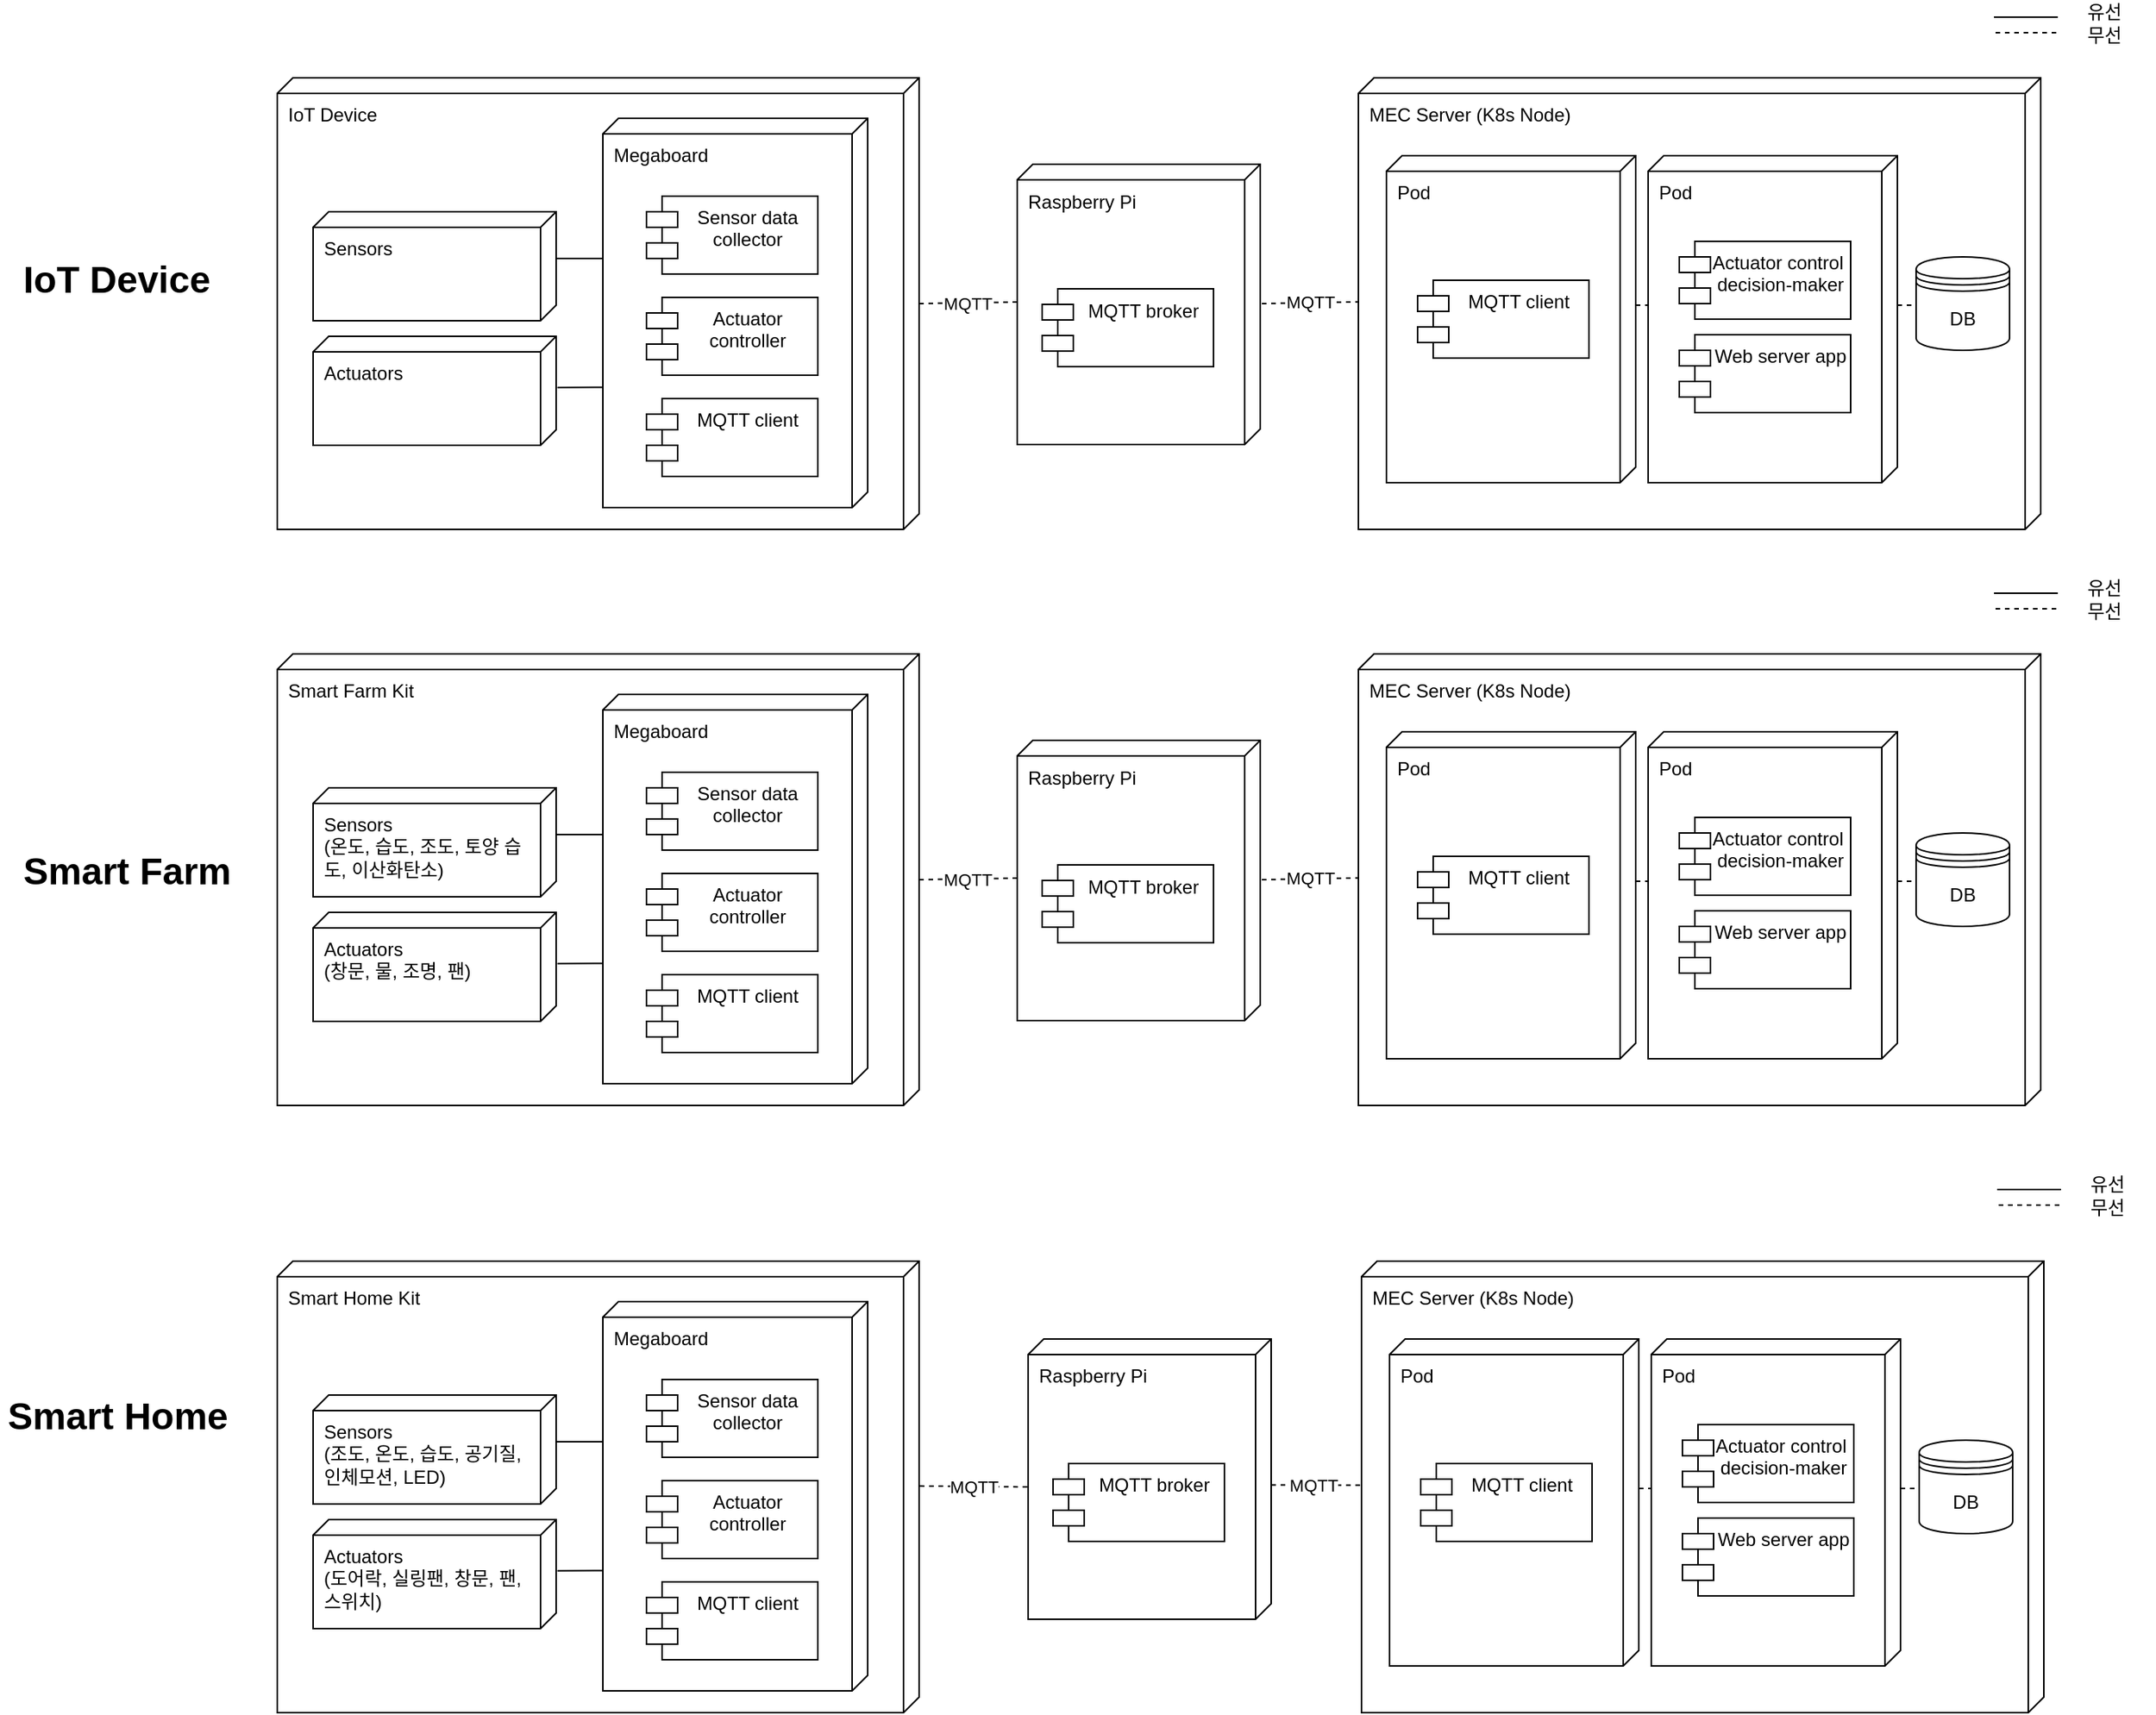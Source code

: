 <mxfile version="21.6.1" type="device" pages="5">
  <diagram id="c3QIZCCPkaVtrIflZ8X7" name="Deployment">
    <mxGraphModel dx="2058" dy="1180" grid="1" gridSize="10" guides="1" tooltips="1" connect="1" arrows="1" fold="1" page="1" pageScale="1" pageWidth="827" pageHeight="1169" math="0" shadow="0">
      <root>
        <mxCell id="0" />
        <mxCell id="1" parent="0" />
        <mxCell id="OQ9xSgSoWo0YC8U43kMK-15" value="MQTT" style="endArrow=none;html=1;rounded=0;dashed=1;entryX=0.496;entryY=0.997;entryDx=0;entryDy=0;entryPerimeter=0;" parent="1" target="OQ9xSgSoWo0YC8U43kMK-16" edge="1">
          <mxGeometry x="-0.006" width="50" height="50" relative="1" as="geometry">
            <mxPoint x="910" y="225" as="sourcePoint" />
            <mxPoint x="997" y="224.5" as="targetPoint" />
            <mxPoint as="offset" />
          </mxGeometry>
        </mxCell>
        <mxCell id="OQ9xSgSoWo0YC8U43kMK-16" value="MEC Server (K8s Node)" style="verticalAlign=top;align=left;shape=cube;size=10;direction=south;fontStyle=0;html=1;boundedLbl=1;spacingLeft=5;whiteSpace=wrap;container=0;" parent="1" vertex="1">
          <mxGeometry x="972" y="80" width="438" height="290" as="geometry" />
        </mxCell>
        <mxCell id="OQ9xSgSoWo0YC8U43kMK-25" value="" style="group" parent="1" vertex="1" connectable="0">
          <mxGeometry x="1341" y="30" width="140" height="30" as="geometry" />
        </mxCell>
        <mxCell id="OQ9xSgSoWo0YC8U43kMK-26" value="" style="endArrow=none;html=1;rounded=0;" parent="OQ9xSgSoWo0YC8U43kMK-25" edge="1">
          <mxGeometry width="50" height="50" relative="1" as="geometry">
            <mxPoint x="39" y="11" as="sourcePoint" />
            <mxPoint x="80" y="11" as="targetPoint" />
          </mxGeometry>
        </mxCell>
        <mxCell id="OQ9xSgSoWo0YC8U43kMK-27" value="" style="endArrow=none;dashed=1;html=1;rounded=0;" parent="OQ9xSgSoWo0YC8U43kMK-25" edge="1">
          <mxGeometry width="50" height="50" relative="1" as="geometry">
            <mxPoint x="79" y="21" as="sourcePoint" />
            <mxPoint x="38" y="21" as="targetPoint" />
          </mxGeometry>
        </mxCell>
        <mxCell id="OQ9xSgSoWo0YC8U43kMK-28" value="유선&lt;br&gt;무선" style="text;html=1;strokeColor=none;fillColor=none;align=center;verticalAlign=middle;whiteSpace=wrap;rounded=0;" parent="OQ9xSgSoWo0YC8U43kMK-25" vertex="1">
          <mxGeometry x="80" width="60" height="30" as="geometry" />
        </mxCell>
        <mxCell id="OQ9xSgSoWo0YC8U43kMK-29" value="DB" style="shape=datastore;whiteSpace=wrap;html=1;" parent="1" vertex="1">
          <mxGeometry x="1330" y="195" width="60" height="60" as="geometry" />
        </mxCell>
        <mxCell id="OQ9xSgSoWo0YC8U43kMK-30" value="" style="endArrow=none;html=1;rounded=0;dashed=1;" parent="1" edge="1">
          <mxGeometry x="-0.006" width="50" height="50" relative="1" as="geometry">
            <mxPoint x="1150" y="226" as="sourcePoint" />
            <mxPoint x="1330" y="226" as="targetPoint" />
            <mxPoint as="offset" />
          </mxGeometry>
        </mxCell>
        <mxCell id="OQ9xSgSoWo0YC8U43kMK-31" value="Pod" style="verticalAlign=top;align=left;shape=cube;size=10;direction=south;fontStyle=0;html=1;boundedLbl=1;spacingLeft=5;whiteSpace=wrap;container=0;" parent="1" vertex="1">
          <mxGeometry x="1158" y="130" width="160" height="210" as="geometry" />
        </mxCell>
        <mxCell id="OQ9xSgSoWo0YC8U43kMK-32" value="Web server app" style="shape=module;align=left;spacingLeft=20;align=center;verticalAlign=top;whiteSpace=wrap;html=1;" parent="1" vertex="1">
          <mxGeometry x="1178" y="245" width="110" height="50" as="geometry" />
        </mxCell>
        <mxCell id="OQ9xSgSoWo0YC8U43kMK-33" value="Actuator control&amp;nbsp; decision-maker" style="shape=module;align=left;spacingLeft=20;align=center;verticalAlign=top;whiteSpace=wrap;html=1;" parent="1" vertex="1">
          <mxGeometry x="1178" y="185" width="110" height="50" as="geometry" />
        </mxCell>
        <mxCell id="OQ9xSgSoWo0YC8U43kMK-34" value="&lt;h1&gt;IoT Device&lt;/h1&gt;" style="text;html=1;strokeColor=none;fillColor=none;spacing=5;spacingTop=-20;whiteSpace=wrap;overflow=hidden;rounded=0;" parent="1" vertex="1">
          <mxGeometry x="110" y="190" width="160" height="40" as="geometry" />
        </mxCell>
        <mxCell id="OQ9xSgSoWo0YC8U43kMK-35" value="Raspberry Pi" style="verticalAlign=top;align=left;shape=cube;size=10;direction=south;fontStyle=0;html=1;boundedLbl=1;spacingLeft=5;whiteSpace=wrap;container=0;" parent="1" vertex="1">
          <mxGeometry x="753" y="135.5" width="156" height="180" as="geometry" />
        </mxCell>
        <mxCell id="OQ9xSgSoWo0YC8U43kMK-17" value="Pod" style="verticalAlign=top;align=left;shape=cube;size=10;direction=south;fontStyle=0;html=1;boundedLbl=1;spacingLeft=5;whiteSpace=wrap;container=0;" parent="1" vertex="1">
          <mxGeometry x="990" y="130" width="160" height="210" as="geometry" />
        </mxCell>
        <mxCell id="OQ9xSgSoWo0YC8U43kMK-18" value="MQTT broker" style="shape=module;align=left;spacingLeft=20;align=center;verticalAlign=top;whiteSpace=wrap;html=1;" parent="1" vertex="1">
          <mxGeometry x="769" y="215.5" width="110" height="50" as="geometry" />
        </mxCell>
        <mxCell id="OQ9xSgSoWo0YC8U43kMK-19" value="MQTT client" style="shape=module;align=left;spacingLeft=20;align=center;verticalAlign=top;whiteSpace=wrap;html=1;" parent="1" vertex="1">
          <mxGeometry x="1010" y="210" width="110" height="50" as="geometry" />
        </mxCell>
        <mxCell id="OQ9xSgSoWo0YC8U43kMK-36" value="MQTT" style="endArrow=none;html=1;rounded=0;dashed=1;entryX=0.496;entryY=0.997;entryDx=0;entryDy=0;entryPerimeter=0;" parent="1" edge="1">
          <mxGeometry x="-0.006" width="50" height="50" relative="1" as="geometry">
            <mxPoint x="690" y="225" as="sourcePoint" />
            <mxPoint x="753" y="224" as="targetPoint" />
            <mxPoint as="offset" />
          </mxGeometry>
        </mxCell>
        <mxCell id="OQ9xSgSoWo0YC8U43kMK-37" value="MQTT" style="endArrow=none;html=1;rounded=0;dashed=1;entryX=0.496;entryY=0.997;entryDx=0;entryDy=0;entryPerimeter=0;" parent="1" target="OQ9xSgSoWo0YC8U43kMK-38" edge="1">
          <mxGeometry x="-0.006" width="50" height="50" relative="1" as="geometry">
            <mxPoint x="910" y="595" as="sourcePoint" />
            <mxPoint x="997" y="594.5" as="targetPoint" />
            <mxPoint as="offset" />
          </mxGeometry>
        </mxCell>
        <mxCell id="OQ9xSgSoWo0YC8U43kMK-38" value="MEC Server (K8s Node)" style="verticalAlign=top;align=left;shape=cube;size=10;direction=south;fontStyle=0;html=1;boundedLbl=1;spacingLeft=5;whiteSpace=wrap;container=0;" parent="1" vertex="1">
          <mxGeometry x="972" y="450" width="438" height="290" as="geometry" />
        </mxCell>
        <mxCell id="OQ9xSgSoWo0YC8U43kMK-39" value="" style="group" parent="1" vertex="1" connectable="0">
          <mxGeometry x="1341" y="400" width="140" height="30" as="geometry" />
        </mxCell>
        <mxCell id="OQ9xSgSoWo0YC8U43kMK-40" value="" style="endArrow=none;html=1;rounded=0;" parent="OQ9xSgSoWo0YC8U43kMK-39" edge="1">
          <mxGeometry width="50" height="50" relative="1" as="geometry">
            <mxPoint x="39" y="11" as="sourcePoint" />
            <mxPoint x="80" y="11" as="targetPoint" />
          </mxGeometry>
        </mxCell>
        <mxCell id="OQ9xSgSoWo0YC8U43kMK-41" value="" style="endArrow=none;dashed=1;html=1;rounded=0;" parent="OQ9xSgSoWo0YC8U43kMK-39" edge="1">
          <mxGeometry width="50" height="50" relative="1" as="geometry">
            <mxPoint x="79" y="21" as="sourcePoint" />
            <mxPoint x="38" y="21" as="targetPoint" />
          </mxGeometry>
        </mxCell>
        <mxCell id="OQ9xSgSoWo0YC8U43kMK-42" value="유선&lt;br&gt;무선" style="text;html=1;strokeColor=none;fillColor=none;align=center;verticalAlign=middle;whiteSpace=wrap;rounded=0;" parent="OQ9xSgSoWo0YC8U43kMK-39" vertex="1">
          <mxGeometry x="80" width="60" height="30" as="geometry" />
        </mxCell>
        <mxCell id="OQ9xSgSoWo0YC8U43kMK-43" value="DB" style="shape=datastore;whiteSpace=wrap;html=1;" parent="1" vertex="1">
          <mxGeometry x="1330" y="565" width="60" height="60" as="geometry" />
        </mxCell>
        <mxCell id="OQ9xSgSoWo0YC8U43kMK-44" value="" style="endArrow=none;html=1;rounded=0;dashed=1;" parent="1" edge="1">
          <mxGeometry x="-0.006" width="50" height="50" relative="1" as="geometry">
            <mxPoint x="1150" y="596" as="sourcePoint" />
            <mxPoint x="1330" y="596" as="targetPoint" />
            <mxPoint as="offset" />
          </mxGeometry>
        </mxCell>
        <mxCell id="OQ9xSgSoWo0YC8U43kMK-45" value="Pod" style="verticalAlign=top;align=left;shape=cube;size=10;direction=south;fontStyle=0;html=1;boundedLbl=1;spacingLeft=5;whiteSpace=wrap;container=0;" parent="1" vertex="1">
          <mxGeometry x="1158" y="500" width="160" height="210" as="geometry" />
        </mxCell>
        <mxCell id="OQ9xSgSoWo0YC8U43kMK-46" value="Web server app" style="shape=module;align=left;spacingLeft=20;align=center;verticalAlign=top;whiteSpace=wrap;html=1;" parent="1" vertex="1">
          <mxGeometry x="1178" y="615" width="110" height="50" as="geometry" />
        </mxCell>
        <mxCell id="OQ9xSgSoWo0YC8U43kMK-47" value="Actuator control&amp;nbsp; decision-maker" style="shape=module;align=left;spacingLeft=20;align=center;verticalAlign=top;whiteSpace=wrap;html=1;" parent="1" vertex="1">
          <mxGeometry x="1178" y="555" width="110" height="50" as="geometry" />
        </mxCell>
        <mxCell id="OQ9xSgSoWo0YC8U43kMK-48" value="Raspberry Pi" style="verticalAlign=top;align=left;shape=cube;size=10;direction=south;fontStyle=0;html=1;boundedLbl=1;spacingLeft=5;whiteSpace=wrap;container=0;" parent="1" vertex="1">
          <mxGeometry x="753" y="505.5" width="156" height="180" as="geometry" />
        </mxCell>
        <mxCell id="OQ9xSgSoWo0YC8U43kMK-49" value="Pod" style="verticalAlign=top;align=left;shape=cube;size=10;direction=south;fontStyle=0;html=1;boundedLbl=1;spacingLeft=5;whiteSpace=wrap;container=0;" parent="1" vertex="1">
          <mxGeometry x="990" y="500" width="160" height="210" as="geometry" />
        </mxCell>
        <mxCell id="OQ9xSgSoWo0YC8U43kMK-50" value="MQTT broker" style="shape=module;align=left;spacingLeft=20;align=center;verticalAlign=top;whiteSpace=wrap;html=1;" parent="1" vertex="1">
          <mxGeometry x="769" y="585.5" width="110" height="50" as="geometry" />
        </mxCell>
        <mxCell id="OQ9xSgSoWo0YC8U43kMK-51" value="MQTT client" style="shape=module;align=left;spacingLeft=20;align=center;verticalAlign=top;whiteSpace=wrap;html=1;" parent="1" vertex="1">
          <mxGeometry x="1010" y="580" width="110" height="50" as="geometry" />
        </mxCell>
        <mxCell id="OQ9xSgSoWo0YC8U43kMK-52" value="MQTT" style="endArrow=none;html=1;rounded=0;dashed=1;entryX=0.496;entryY=0.997;entryDx=0;entryDy=0;entryPerimeter=0;" parent="1" edge="1">
          <mxGeometry x="-0.006" width="50" height="50" relative="1" as="geometry">
            <mxPoint x="690" y="595" as="sourcePoint" />
            <mxPoint x="753" y="594" as="targetPoint" />
            <mxPoint as="offset" />
          </mxGeometry>
        </mxCell>
        <mxCell id="OQ9xSgSoWo0YC8U43kMK-53" value="MQTT" style="endArrow=none;html=1;rounded=0;dashed=1;entryX=0.496;entryY=0.997;entryDx=0;entryDy=0;entryPerimeter=0;exitX=0.521;exitY=0.038;exitDx=0;exitDy=0;exitPerimeter=0;" parent="1" source="OQ9xSgSoWo0YC8U43kMK-64" target="OQ9xSgSoWo0YC8U43kMK-54" edge="1">
          <mxGeometry x="-0.006" width="50" height="50" relative="1" as="geometry">
            <mxPoint x="912" y="965" as="sourcePoint" />
            <mxPoint x="999" y="964.5" as="targetPoint" />
            <mxPoint as="offset" />
          </mxGeometry>
        </mxCell>
        <mxCell id="OQ9xSgSoWo0YC8U43kMK-54" value="MEC Server (K8s Node)" style="verticalAlign=top;align=left;shape=cube;size=10;direction=south;fontStyle=0;html=1;boundedLbl=1;spacingLeft=5;whiteSpace=wrap;container=0;" parent="1" vertex="1">
          <mxGeometry x="974" y="840" width="438" height="290" as="geometry" />
        </mxCell>
        <mxCell id="OQ9xSgSoWo0YC8U43kMK-55" value="" style="group" parent="1" vertex="1" connectable="0">
          <mxGeometry x="1343" y="783" width="140" height="30" as="geometry" />
        </mxCell>
        <mxCell id="OQ9xSgSoWo0YC8U43kMK-56" value="" style="endArrow=none;html=1;rounded=0;" parent="OQ9xSgSoWo0YC8U43kMK-55" edge="1">
          <mxGeometry width="50" height="50" relative="1" as="geometry">
            <mxPoint x="39" y="11" as="sourcePoint" />
            <mxPoint x="80" y="11" as="targetPoint" />
          </mxGeometry>
        </mxCell>
        <mxCell id="OQ9xSgSoWo0YC8U43kMK-57" value="" style="endArrow=none;dashed=1;html=1;rounded=0;" parent="OQ9xSgSoWo0YC8U43kMK-55" edge="1">
          <mxGeometry width="50" height="50" relative="1" as="geometry">
            <mxPoint x="79" y="21" as="sourcePoint" />
            <mxPoint x="38" y="21" as="targetPoint" />
          </mxGeometry>
        </mxCell>
        <mxCell id="OQ9xSgSoWo0YC8U43kMK-58" value="유선&lt;br&gt;무선" style="text;html=1;strokeColor=none;fillColor=none;align=center;verticalAlign=middle;whiteSpace=wrap;rounded=0;" parent="OQ9xSgSoWo0YC8U43kMK-55" vertex="1">
          <mxGeometry x="80" width="60" height="30" as="geometry" />
        </mxCell>
        <mxCell id="OQ9xSgSoWo0YC8U43kMK-59" value="DB" style="shape=datastore;whiteSpace=wrap;html=1;" parent="1" vertex="1">
          <mxGeometry x="1332" y="955" width="60" height="60" as="geometry" />
        </mxCell>
        <mxCell id="OQ9xSgSoWo0YC8U43kMK-60" value="" style="endArrow=none;html=1;rounded=0;dashed=1;" parent="1" edge="1">
          <mxGeometry x="-0.006" width="50" height="50" relative="1" as="geometry">
            <mxPoint x="1152" y="986" as="sourcePoint" />
            <mxPoint x="1332" y="986" as="targetPoint" />
            <mxPoint as="offset" />
          </mxGeometry>
        </mxCell>
        <mxCell id="OQ9xSgSoWo0YC8U43kMK-61" value="Pod" style="verticalAlign=top;align=left;shape=cube;size=10;direction=south;fontStyle=0;html=1;boundedLbl=1;spacingLeft=5;whiteSpace=wrap;container=0;" parent="1" vertex="1">
          <mxGeometry x="1160" y="890" width="160" height="210" as="geometry" />
        </mxCell>
        <mxCell id="OQ9xSgSoWo0YC8U43kMK-62" value="Web server app" style="shape=module;align=left;spacingLeft=20;align=center;verticalAlign=top;whiteSpace=wrap;html=1;" parent="1" vertex="1">
          <mxGeometry x="1180" y="1005" width="110" height="50" as="geometry" />
        </mxCell>
        <mxCell id="OQ9xSgSoWo0YC8U43kMK-63" value="Actuator control&amp;nbsp; decision-maker" style="shape=module;align=left;spacingLeft=20;align=center;verticalAlign=top;whiteSpace=wrap;html=1;" parent="1" vertex="1">
          <mxGeometry x="1180" y="945" width="110" height="50" as="geometry" />
        </mxCell>
        <mxCell id="OQ9xSgSoWo0YC8U43kMK-64" value="Raspberry Pi" style="verticalAlign=top;align=left;shape=cube;size=10;direction=south;fontStyle=0;html=1;boundedLbl=1;spacingLeft=5;whiteSpace=wrap;container=0;" parent="1" vertex="1">
          <mxGeometry x="760" y="890" width="156" height="180" as="geometry" />
        </mxCell>
        <mxCell id="OQ9xSgSoWo0YC8U43kMK-65" value="Pod" style="verticalAlign=top;align=left;shape=cube;size=10;direction=south;fontStyle=0;html=1;boundedLbl=1;spacingLeft=5;whiteSpace=wrap;container=0;" parent="1" vertex="1">
          <mxGeometry x="992" y="890" width="160" height="210" as="geometry" />
        </mxCell>
        <mxCell id="OQ9xSgSoWo0YC8U43kMK-66" value="MQTT broker" style="shape=module;align=left;spacingLeft=20;align=center;verticalAlign=top;whiteSpace=wrap;html=1;" parent="1" vertex="1">
          <mxGeometry x="776" y="970" width="110" height="50" as="geometry" />
        </mxCell>
        <mxCell id="OQ9xSgSoWo0YC8U43kMK-67" value="MQTT client" style="shape=module;align=left;spacingLeft=20;align=center;verticalAlign=top;whiteSpace=wrap;html=1;" parent="1" vertex="1">
          <mxGeometry x="1012" y="970" width="110" height="50" as="geometry" />
        </mxCell>
        <mxCell id="y6LDl0N5eA6EM-gvvTVL-1" value="&lt;h1&gt;Smart Farm&lt;/h1&gt;" style="text;html=1;strokeColor=none;fillColor=none;spacing=5;spacingTop=-20;whiteSpace=wrap;overflow=hidden;rounded=0;" parent="1" vertex="1">
          <mxGeometry x="110" y="570" width="160" height="40" as="geometry" />
        </mxCell>
        <mxCell id="y6LDl0N5eA6EM-gvvTVL-2" value="&lt;h1&gt;Smart Home&lt;/h1&gt;" style="text;html=1;strokeColor=none;fillColor=none;spacing=5;spacingTop=-20;whiteSpace=wrap;overflow=hidden;rounded=0;" parent="1" vertex="1">
          <mxGeometry x="100" y="920" width="160" height="40" as="geometry" />
        </mxCell>
        <mxCell id="3T3BVyZIxlUa1cmqbgY3-1" value="Smart Home Kit" style="verticalAlign=top;align=left;shape=cube;size=10;direction=south;fontStyle=0;html=1;boundedLbl=1;spacingLeft=5;whiteSpace=wrap;container=0;" parent="1" vertex="1">
          <mxGeometry x="278" y="840" width="412" height="290" as="geometry" />
        </mxCell>
        <mxCell id="OQ9xSgSoWo0YC8U43kMK-68" value="MQTT" style="endArrow=none;html=1;rounded=0;dashed=1;entryX=0;entryY=0;entryDx=95;entryDy=156;entryPerimeter=0;exitX=0.498;exitY=-0.001;exitDx=0;exitDy=0;exitPerimeter=0;" parent="1" source="3T3BVyZIxlUa1cmqbgY3-1" target="OQ9xSgSoWo0YC8U43kMK-64" edge="1">
          <mxGeometry x="-0.006" width="50" height="50" relative="1" as="geometry">
            <mxPoint x="692" y="965" as="sourcePoint" />
            <mxPoint x="755" y="964" as="targetPoint" />
            <mxPoint as="offset" />
          </mxGeometry>
        </mxCell>
        <mxCell id="MjwYPodW61McA0ugbgeD-33" value="" style="endArrow=none;html=1;rounded=0;exitX=0;exitY=0;exitDx=30;exitDy=0;exitPerimeter=0;" parent="1" source="3T3BVyZIxlUa1cmqbgY3-3" edge="1">
          <mxGeometry width="50" height="50" relative="1" as="geometry">
            <mxPoint x="452.24" y="948.56" as="sourcePoint" />
            <mxPoint x="491" y="956" as="targetPoint" />
          </mxGeometry>
        </mxCell>
        <mxCell id="MjwYPodW61McA0ugbgeD-34" value="" style="group" parent="1" vertex="1" connectable="0">
          <mxGeometry x="479" y="866" width="200" height="250" as="geometry" />
        </mxCell>
        <mxCell id="MjwYPodW61McA0ugbgeD-35" value="Megaboard&lt;br&gt;" style="verticalAlign=top;align=left;shape=cube;size=10;direction=south;fontStyle=0;html=1;boundedLbl=1;spacingLeft=5;whiteSpace=wrap;container=0;" parent="MjwYPodW61McA0ugbgeD-34" vertex="1">
          <mxGeometry x="8" width="170" height="250" as="geometry" />
        </mxCell>
        <mxCell id="MjwYPodW61McA0ugbgeD-36" value="Sensor data collector" style="shape=module;align=left;spacingLeft=20;align=center;verticalAlign=top;whiteSpace=wrap;html=1;" parent="MjwYPodW61McA0ugbgeD-34" vertex="1">
          <mxGeometry x="36" y="50" width="110" height="50" as="geometry" />
        </mxCell>
        <mxCell id="MjwYPodW61McA0ugbgeD-37" value="Actuator controller" style="shape=module;align=left;spacingLeft=20;align=center;verticalAlign=top;whiteSpace=wrap;html=1;" parent="MjwYPodW61McA0ugbgeD-34" vertex="1">
          <mxGeometry x="36" y="115" width="110" height="50" as="geometry" />
        </mxCell>
        <mxCell id="MjwYPodW61McA0ugbgeD-38" value="MQTT client" style="shape=module;align=left;spacingLeft=20;align=center;verticalAlign=top;whiteSpace=wrap;html=1;" parent="MjwYPodW61McA0ugbgeD-34" vertex="1">
          <mxGeometry x="36" y="180" width="110" height="50" as="geometry" />
        </mxCell>
        <mxCell id="3T3BVyZIxlUa1cmqbgY3-2" value="" style="endArrow=none;html=1;rounded=0;exitX=0.469;exitY=-0.005;exitDx=0;exitDy=0;entryX=0.691;entryY=0.998;entryDx=0;entryDy=0;entryPerimeter=0;exitPerimeter=0;" parent="1" source="3T3BVyZIxlUa1cmqbgY3-4" target="MjwYPodW61McA0ugbgeD-35" edge="1">
          <mxGeometry width="50" height="50" relative="1" as="geometry">
            <mxPoint x="412" y="1031.5" as="sourcePoint" />
            <mxPoint x="457" y="946" as="targetPoint" />
          </mxGeometry>
        </mxCell>
        <mxCell id="3T3BVyZIxlUa1cmqbgY3-3" value="Sensors&lt;br style=&quot;border-color: var(--border-color); text-align: center;&quot;&gt;&lt;span style=&quot;text-align: center;&quot;&gt;(조도, 온도, 습도, 공기질, 인체모션, LED)&lt;/span&gt;" style="verticalAlign=top;align=left;shape=cube;size=10;direction=south;fontStyle=0;html=1;boundedLbl=1;spacingLeft=5;whiteSpace=wrap;container=0;" parent="1" vertex="1">
          <mxGeometry x="301" y="926" width="156" height="70" as="geometry" />
        </mxCell>
        <mxCell id="3T3BVyZIxlUa1cmqbgY3-4" value="Actuators&lt;br style=&quot;border-color: var(--border-color); text-align: center;&quot;&gt;&lt;span style=&quot;text-align: center;&quot;&gt;(도어락, 실링팬, 창문, 팬, 스위치)&lt;/span&gt;" style="verticalAlign=top;align=left;shape=cube;size=10;direction=south;fontStyle=0;html=1;boundedLbl=1;spacingLeft=5;whiteSpace=wrap;container=0;" parent="1" vertex="1">
          <mxGeometry x="301" y="1006" width="156" height="70" as="geometry" />
        </mxCell>
        <mxCell id="3T3BVyZIxlUa1cmqbgY3-5" value="Smart Farm Kit" style="verticalAlign=top;align=left;shape=cube;size=10;direction=south;fontStyle=0;html=1;boundedLbl=1;spacingLeft=5;whiteSpace=wrap;container=0;" parent="1" vertex="1">
          <mxGeometry x="278" y="450" width="412" height="290" as="geometry" />
        </mxCell>
        <mxCell id="3T3BVyZIxlUa1cmqbgY3-6" value="" style="endArrow=none;html=1;rounded=0;exitX=0;exitY=0;exitDx=30;exitDy=0;exitPerimeter=0;" parent="1" source="3T3BVyZIxlUa1cmqbgY3-13" edge="1">
          <mxGeometry width="50" height="50" relative="1" as="geometry">
            <mxPoint x="452.24" y="558.56" as="sourcePoint" />
            <mxPoint x="491" y="566" as="targetPoint" />
          </mxGeometry>
        </mxCell>
        <mxCell id="3T3BVyZIxlUa1cmqbgY3-7" value="" style="group" parent="1" vertex="1" connectable="0">
          <mxGeometry x="479" y="476" width="200" height="250" as="geometry" />
        </mxCell>
        <mxCell id="3T3BVyZIxlUa1cmqbgY3-8" value="Megaboard&lt;br&gt;" style="verticalAlign=top;align=left;shape=cube;size=10;direction=south;fontStyle=0;html=1;boundedLbl=1;spacingLeft=5;whiteSpace=wrap;container=0;" parent="3T3BVyZIxlUa1cmqbgY3-7" vertex="1">
          <mxGeometry x="8" width="170" height="250" as="geometry" />
        </mxCell>
        <mxCell id="3T3BVyZIxlUa1cmqbgY3-9" value="Sensor data collector" style="shape=module;align=left;spacingLeft=20;align=center;verticalAlign=top;whiteSpace=wrap;html=1;" parent="3T3BVyZIxlUa1cmqbgY3-7" vertex="1">
          <mxGeometry x="36" y="50" width="110" height="50" as="geometry" />
        </mxCell>
        <mxCell id="3T3BVyZIxlUa1cmqbgY3-10" value="Actuator controller" style="shape=module;align=left;spacingLeft=20;align=center;verticalAlign=top;whiteSpace=wrap;html=1;" parent="3T3BVyZIxlUa1cmqbgY3-7" vertex="1">
          <mxGeometry x="36" y="115" width="110" height="50" as="geometry" />
        </mxCell>
        <mxCell id="3T3BVyZIxlUa1cmqbgY3-11" value="MQTT client" style="shape=module;align=left;spacingLeft=20;align=center;verticalAlign=top;whiteSpace=wrap;html=1;" parent="3T3BVyZIxlUa1cmqbgY3-7" vertex="1">
          <mxGeometry x="36" y="180" width="110" height="50" as="geometry" />
        </mxCell>
        <mxCell id="3T3BVyZIxlUa1cmqbgY3-12" value="" style="endArrow=none;html=1;rounded=0;exitX=0.469;exitY=-0.005;exitDx=0;exitDy=0;entryX=0.691;entryY=0.998;entryDx=0;entryDy=0;entryPerimeter=0;exitPerimeter=0;" parent="1" source="3T3BVyZIxlUa1cmqbgY3-14" target="3T3BVyZIxlUa1cmqbgY3-8" edge="1">
          <mxGeometry width="50" height="50" relative="1" as="geometry">
            <mxPoint x="412" y="641.5" as="sourcePoint" />
            <mxPoint x="457" y="556" as="targetPoint" />
          </mxGeometry>
        </mxCell>
        <mxCell id="3T3BVyZIxlUa1cmqbgY3-13" value="Sensors&lt;br style=&quot;border-color: var(--border-color); text-align: center;&quot;&gt;(온도, 습도, 조도, 토양 습도, 이산화탄소)" style="verticalAlign=top;align=left;shape=cube;size=10;direction=south;fontStyle=0;html=1;boundedLbl=1;spacingLeft=5;whiteSpace=wrap;container=0;" parent="1" vertex="1">
          <mxGeometry x="301" y="536" width="156" height="70" as="geometry" />
        </mxCell>
        <mxCell id="3T3BVyZIxlUa1cmqbgY3-14" value="Actuators&lt;br style=&quot;border-color: var(--border-color); text-align: center;&quot;&gt;&lt;span style=&quot;text-align: center;&quot;&gt;(창문, 물, 조명, 팬)&lt;/span&gt;" style="verticalAlign=top;align=left;shape=cube;size=10;direction=south;fontStyle=0;html=1;boundedLbl=1;spacingLeft=5;whiteSpace=wrap;container=0;" parent="1" vertex="1">
          <mxGeometry x="301" y="616" width="156" height="70" as="geometry" />
        </mxCell>
        <mxCell id="AkvK57G8VBitrOLv-pn_-1" value="IoT Device" style="verticalAlign=top;align=left;shape=cube;size=10;direction=south;fontStyle=0;html=1;boundedLbl=1;spacingLeft=5;whiteSpace=wrap;container=0;" parent="1" vertex="1">
          <mxGeometry x="278" y="80" width="412" height="290" as="geometry" />
        </mxCell>
        <mxCell id="AkvK57G8VBitrOLv-pn_-2" value="" style="endArrow=none;html=1;rounded=0;exitX=0;exitY=0;exitDx=30;exitDy=0;exitPerimeter=0;" parent="1" source="AkvK57G8VBitrOLv-pn_-9" edge="1">
          <mxGeometry width="50" height="50" relative="1" as="geometry">
            <mxPoint x="452.24" y="188.56" as="sourcePoint" />
            <mxPoint x="491" y="196" as="targetPoint" />
          </mxGeometry>
        </mxCell>
        <mxCell id="AkvK57G8VBitrOLv-pn_-3" value="" style="group" parent="1" vertex="1" connectable="0">
          <mxGeometry x="479" y="106" width="200" height="250" as="geometry" />
        </mxCell>
        <mxCell id="AkvK57G8VBitrOLv-pn_-4" value="Megaboard&lt;br&gt;" style="verticalAlign=top;align=left;shape=cube;size=10;direction=south;fontStyle=0;html=1;boundedLbl=1;spacingLeft=5;whiteSpace=wrap;container=0;" parent="AkvK57G8VBitrOLv-pn_-3" vertex="1">
          <mxGeometry x="8" width="170" height="250" as="geometry" />
        </mxCell>
        <mxCell id="AkvK57G8VBitrOLv-pn_-5" value="Sensor data collector" style="shape=module;align=left;spacingLeft=20;align=center;verticalAlign=top;whiteSpace=wrap;html=1;" parent="AkvK57G8VBitrOLv-pn_-3" vertex="1">
          <mxGeometry x="36" y="50" width="110" height="50" as="geometry" />
        </mxCell>
        <mxCell id="AkvK57G8VBitrOLv-pn_-6" value="Actuator controller" style="shape=module;align=left;spacingLeft=20;align=center;verticalAlign=top;whiteSpace=wrap;html=1;" parent="AkvK57G8VBitrOLv-pn_-3" vertex="1">
          <mxGeometry x="36" y="115" width="110" height="50" as="geometry" />
        </mxCell>
        <mxCell id="AkvK57G8VBitrOLv-pn_-7" value="MQTT client" style="shape=module;align=left;spacingLeft=20;align=center;verticalAlign=top;whiteSpace=wrap;html=1;" parent="AkvK57G8VBitrOLv-pn_-3" vertex="1">
          <mxGeometry x="36" y="180" width="110" height="50" as="geometry" />
        </mxCell>
        <mxCell id="AkvK57G8VBitrOLv-pn_-8" value="" style="endArrow=none;html=1;rounded=0;exitX=0.469;exitY=-0.005;exitDx=0;exitDy=0;entryX=0.691;entryY=0.998;entryDx=0;entryDy=0;entryPerimeter=0;exitPerimeter=0;" parent="1" source="AkvK57G8VBitrOLv-pn_-10" target="AkvK57G8VBitrOLv-pn_-4" edge="1">
          <mxGeometry width="50" height="50" relative="1" as="geometry">
            <mxPoint x="412" y="271.5" as="sourcePoint" />
            <mxPoint x="457" y="186" as="targetPoint" />
          </mxGeometry>
        </mxCell>
        <mxCell id="AkvK57G8VBitrOLv-pn_-9" value="Sensors" style="verticalAlign=top;align=left;shape=cube;size=10;direction=south;fontStyle=0;html=1;boundedLbl=1;spacingLeft=5;whiteSpace=wrap;container=0;" parent="1" vertex="1">
          <mxGeometry x="301" y="166" width="156" height="70" as="geometry" />
        </mxCell>
        <mxCell id="AkvK57G8VBitrOLv-pn_-10" value="Actuators" style="verticalAlign=top;align=left;shape=cube;size=10;direction=south;fontStyle=0;html=1;boundedLbl=1;spacingLeft=5;whiteSpace=wrap;container=0;" parent="1" vertex="1">
          <mxGeometry x="301" y="246" width="156" height="70" as="geometry" />
        </mxCell>
      </root>
    </mxGraphModel>
  </diagram>
  <diagram id="qaA7HMEKMtoNtVDVnV8h" name="Use case">
    <mxGraphModel dx="2058" dy="2349" grid="1" gridSize="10" guides="1" tooltips="1" connect="1" arrows="1" fold="1" page="1" pageScale="1" pageWidth="827" pageHeight="1169" math="0" shadow="0">
      <root>
        <mxCell id="0" />
        <mxCell id="1" parent="0" />
        <mxCell id="r74K7A7NvZocYuBU26rw-1" value="User" style="shape=umlActor;verticalLabelPosition=bottom;verticalAlign=top;html=1;outlineConnect=0;" parent="1" vertex="1">
          <mxGeometry x="10" y="-855" width="30" height="60" as="geometry" />
        </mxCell>
        <mxCell id="r74K7A7NvZocYuBU26rw-3" value="" style="rounded=0;whiteSpace=wrap;html=1;" parent="1" vertex="1">
          <mxGeometry x="50" y="-986" width="760" height="536" as="geometry" />
        </mxCell>
        <mxCell id="r74K7A7NvZocYuBU26rw-4" value="디바이스 상태&lt;br&gt;확인" style="ellipse;whiteSpace=wrap;html=1;" parent="1" vertex="1">
          <mxGeometry x="150" y="-720" width="92" height="50" as="geometry" />
        </mxCell>
        <mxCell id="r74K7A7NvZocYuBU26rw-6" value="" style="endArrow=classic;html=1;rounded=0;exitX=0.5;exitY=0.5;exitDx=0;exitDy=0;exitPerimeter=0;entryX=0.04;entryY=0.69;entryDx=0;entryDy=0;entryPerimeter=0;" parent="1" source="r74K7A7NvZocYuBU26rw-1" target="qeavwySb_M-KQbj4tZ1g-1" edge="1">
          <mxGeometry width="50" height="50" relative="1" as="geometry">
            <mxPoint x="395" y="-610" as="sourcePoint" />
            <mxPoint x="215" y="-770" as="targetPoint" />
          </mxGeometry>
        </mxCell>
        <mxCell id="kSAAy9aSDYO6O5obT3eE-3" value="히스토리 데이터 조회" style="ellipse;whiteSpace=wrap;html=1;" parent="1" vertex="1">
          <mxGeometry x="370.5" y="-880" width="146" height="40" as="geometry" />
        </mxCell>
        <mxCell id="qeavwySb_M-KQbj4tZ1g-1" value="데이터 조회" style="ellipse;whiteSpace=wrap;html=1;" parent="1" vertex="1">
          <mxGeometry x="516.5" y="-970" width="90" height="40" as="geometry" />
        </mxCell>
        <mxCell id="qeavwySb_M-KQbj4tZ1g-2" value="include" style="endArrow=classic;html=1;rounded=0;exitX=0.627;exitY=0.975;exitDx=0;exitDy=0;entryX=0.5;entryY=0;entryDx=0;entryDy=0;exitPerimeter=0;" parent="1" source="qeavwySb_M-KQbj4tZ1g-1" target="r74K7A7NvZocYuBU26rw-10" edge="1">
          <mxGeometry width="50" height="50" relative="1" as="geometry">
            <mxPoint x="485" y="-770" as="sourcePoint" />
            <mxPoint x="535" y="-820" as="targetPoint" />
          </mxGeometry>
        </mxCell>
        <mxCell id="r74K7A7NvZocYuBU26rw-10" value="실시간 센서 데이터 조회" style="ellipse;whiteSpace=wrap;html=1;" parent="1" vertex="1">
          <mxGeometry x="650" y="-875" width="146" height="40" as="geometry" />
        </mxCell>
        <mxCell id="qeavwySb_M-KQbj4tZ1g-3" value="include" style="endArrow=classic;html=1;rounded=0;exitX=0.5;exitY=1;exitDx=0;exitDy=0;entryX=0.542;entryY=0.035;entryDx=0;entryDy=0;entryPerimeter=0;" parent="1" source="qeavwySb_M-KQbj4tZ1g-1" target="kSAAy9aSDYO6O5obT3eE-3" edge="1">
          <mxGeometry x="0.0" width="50" height="50" relative="1" as="geometry">
            <mxPoint x="346" y="-890" as="sourcePoint" />
            <mxPoint x="354" y="-868" as="targetPoint" />
            <mxPoint as="offset" />
          </mxGeometry>
        </mxCell>
        <mxCell id="qeavwySb_M-KQbj4tZ1g-9" value="창문, 조명, 물, 환기 팬, 도어락, 실링팬, 스위치 제어" style="ellipse;whiteSpace=wrap;html=1;" parent="1" vertex="1">
          <mxGeometry x="450" y="-700" width="110" height="100" as="geometry" />
        </mxCell>
        <mxCell id="qeavwySb_M-KQbj4tZ1g-11" value="원격 제어" style="ellipse;whiteSpace=wrap;html=1;" parent="1" vertex="1">
          <mxGeometry x="235" y="-765" width="90" height="40" as="geometry" />
        </mxCell>
        <mxCell id="qeavwySb_M-KQbj4tZ1g-14" value="include" style="endArrow=classic;html=1;rounded=0;" parent="1" source="qeavwySb_M-KQbj4tZ1g-11" target="qeavwySb_M-KQbj4tZ1g-9" edge="1">
          <mxGeometry width="50" height="50" relative="1" as="geometry">
            <mxPoint x="541.5" y="-893" as="sourcePoint" />
            <mxPoint x="570.5" y="-872" as="targetPoint" />
          </mxGeometry>
        </mxCell>
        <mxCell id="qeavwySb_M-KQbj4tZ1g-16" value="&lt;h1&gt;Smart_FH&lt;/h1&gt;&lt;p&gt;Smart Farm + Smart Home&lt;/p&gt;" style="text;html=1;strokeColor=none;fillColor=none;spacing=5;spacingTop=-20;whiteSpace=wrap;overflow=hidden;rounded=0;align=center;" parent="1" vertex="1">
          <mxGeometry x="340" y="-1070" width="190" height="70" as="geometry" />
        </mxCell>
        <mxCell id="qeavwySb_M-KQbj4tZ1g-28" value="" style="endArrow=classic;html=1;rounded=0;exitX=0.5;exitY=0.5;exitDx=0;exitDy=0;exitPerimeter=0;entryX=0.027;entryY=0.585;entryDx=0;entryDy=0;entryPerimeter=0;" parent="1" source="r74K7A7NvZocYuBU26rw-1" target="qeavwySb_M-KQbj4tZ1g-11" edge="1">
          <mxGeometry width="50" height="50" relative="1" as="geometry">
            <mxPoint x="485" y="-850" as="sourcePoint" />
            <mxPoint x="535" y="-900" as="targetPoint" />
          </mxGeometry>
        </mxCell>
        <mxCell id="nv9zul16BTAUYCDnlic4-1" value="include" style="endArrow=classic;html=1;rounded=0;entryX=0.447;entryY=0.02;entryDx=0;entryDy=0;entryPerimeter=0;" parent="1" source="r74K7A7NvZocYuBU26rw-10" target="nv9zul16BTAUYCDnlic4-2" edge="1">
          <mxGeometry width="50" height="50" relative="1" as="geometry">
            <mxPoint x="485" y="-880" as="sourcePoint" />
            <mxPoint x="535" y="-930" as="targetPoint" />
          </mxGeometry>
        </mxCell>
        <mxCell id="nv9zul16BTAUYCDnlic4-2" value="온도, 습도, 조도, 토양 습도, 이산화탄소, 공기질, 인체모션, RGB LED)" style="ellipse;whiteSpace=wrap;html=1;" parent="1" vertex="1">
          <mxGeometry x="575" y="-760" width="221" height="70" as="geometry" />
        </mxCell>
        <mxCell id="1b3lr2p0bf5PKC3blCCm-1" value="include" style="endArrow=classic;html=1;rounded=0;entryX=0.464;entryY=-0.003;entryDx=0;entryDy=0;exitX=0.5;exitY=1;exitDx=0;exitDy=0;entryPerimeter=0;" parent="1" source="kSAAy9aSDYO6O5obT3eE-3" target="nv9zul16BTAUYCDnlic4-2" edge="1">
          <mxGeometry width="50" height="50" relative="1" as="geometry">
            <mxPoint x="485" y="-780" as="sourcePoint" />
            <mxPoint x="535" y="-830" as="targetPoint" />
          </mxGeometry>
        </mxCell>
        <mxCell id="1b3lr2p0bf5PKC3blCCm-2" value="식물 상태 모니터링" style="ellipse;whiteSpace=wrap;html=1;" parent="1" vertex="1">
          <mxGeometry x="60" y="-610" width="120" height="40" as="geometry" />
        </mxCell>
        <mxCell id="1b3lr2p0bf5PKC3blCCm-3" value="작동장치 상태 모니터링" style="ellipse;whiteSpace=wrap;html=1;" parent="1" vertex="1">
          <mxGeometry x="210" y="-610" width="140" height="40" as="geometry" />
        </mxCell>
        <mxCell id="1b3lr2p0bf5PKC3blCCm-4" value="include" style="endArrow=classic;html=1;rounded=0;exitX=0;exitY=1;exitDx=0;exitDy=0;" parent="1" source="r74K7A7NvZocYuBU26rw-4" target="1b3lr2p0bf5PKC3blCCm-2" edge="1">
          <mxGeometry width="50" height="50" relative="1" as="geometry">
            <mxPoint x="283" y="-830" as="sourcePoint" />
            <mxPoint x="333" y="-880" as="targetPoint" />
          </mxGeometry>
        </mxCell>
        <mxCell id="1b3lr2p0bf5PKC3blCCm-5" value="" style="endArrow=classic;html=1;rounded=0;exitX=0.5;exitY=0.5;exitDx=0;exitDy=0;exitPerimeter=0;" parent="1" source="r74K7A7NvZocYuBU26rw-1" target="r74K7A7NvZocYuBU26rw-4" edge="1">
          <mxGeometry width="50" height="50" relative="1" as="geometry">
            <mxPoint x="283" y="-830" as="sourcePoint" />
            <mxPoint x="333" y="-880" as="targetPoint" />
          </mxGeometry>
        </mxCell>
        <mxCell id="1b3lr2p0bf5PKC3blCCm-6" value="incldue" style="endArrow=classic;html=1;rounded=0;entryX=0.5;entryY=0;entryDx=0;entryDy=0;exitX=1;exitY=1;exitDx=0;exitDy=0;" parent="1" source="r74K7A7NvZocYuBU26rw-4" target="1b3lr2p0bf5PKC3blCCm-3" edge="1">
          <mxGeometry width="50" height="50" relative="1" as="geometry">
            <mxPoint x="283" y="-830" as="sourcePoint" />
            <mxPoint x="333" y="-880" as="targetPoint" />
          </mxGeometry>
        </mxCell>
        <mxCell id="1b3lr2p0bf5PKC3blCCm-7" value="incldue" style="endArrow=classic;html=1;rounded=0;exitX=1;exitY=1;exitDx=0;exitDy=0;entryX=0;entryY=1;entryDx=0;entryDy=0;" parent="1" source="1b3lr2p0bf5PKC3blCCm-3" target="qeavwySb_M-KQbj4tZ1g-9" edge="1">
          <mxGeometry width="50" height="50" relative="1" as="geometry">
            <mxPoint x="283" y="-830" as="sourcePoint" />
            <mxPoint x="333" y="-880" as="targetPoint" />
          </mxGeometry>
        </mxCell>
        <mxCell id="CdJkKb6rp06fR2jCNlTe-2" value="자동 제어" style="ellipse;whiteSpace=wrap;html=1;" parent="1" vertex="1">
          <mxGeometry x="250" y="-835" width="90" height="40" as="geometry" />
        </mxCell>
        <mxCell id="CdJkKb6rp06fR2jCNlTe-3" value="" style="endArrow=classic;html=1;rounded=0;exitX=0.5;exitY=0.5;exitDx=0;exitDy=0;exitPerimeter=0;entryX=0;entryY=0.5;entryDx=0;entryDy=0;" parent="1" source="r74K7A7NvZocYuBU26rw-1" target="CdJkKb6rp06fR2jCNlTe-2" edge="1">
          <mxGeometry width="50" height="50" relative="1" as="geometry">
            <mxPoint x="440" y="-800" as="sourcePoint" />
            <mxPoint x="490" y="-850" as="targetPoint" />
          </mxGeometry>
        </mxCell>
        <mxCell id="CdJkKb6rp06fR2jCNlTe-4" value="include" style="endArrow=classic;html=1;rounded=0;exitX=0.937;exitY=0.781;exitDx=0;exitDy=0;entryX=0;entryY=0;entryDx=0;entryDy=0;exitPerimeter=0;" parent="1" source="CdJkKb6rp06fR2jCNlTe-2" target="qeavwySb_M-KQbj4tZ1g-9" edge="1">
          <mxGeometry width="50" height="50" relative="1" as="geometry">
            <mxPoint x="440" y="-800" as="sourcePoint" />
            <mxPoint x="490" y="-850" as="targetPoint" />
          </mxGeometry>
        </mxCell>
        <mxCell id="CdJkKb6rp06fR2jCNlTe-5" value="센서 희망&lt;br&gt;수치 값 설정" style="ellipse;whiteSpace=wrap;html=1;" parent="1" vertex="1">
          <mxGeometry x="410" y="-810" width="120" height="45" as="geometry" />
        </mxCell>
        <mxCell id="CdJkKb6rp06fR2jCNlTe-6" value="include" style="endArrow=classic;html=1;rounded=0;exitX=1;exitY=0.5;exitDx=0;exitDy=0;entryX=0;entryY=0.5;entryDx=0;entryDy=0;" parent="1" source="CdJkKb6rp06fR2jCNlTe-2" target="CdJkKb6rp06fR2jCNlTe-5" edge="1">
          <mxGeometry width="50" height="50" relative="1" as="geometry">
            <mxPoint x="440" y="-800" as="sourcePoint" />
            <mxPoint x="490" y="-850" as="targetPoint" />
          </mxGeometry>
        </mxCell>
        <mxCell id="CdJkKb6rp06fR2jCNlTe-7" value="include" style="endArrow=classic;html=1;rounded=0;exitX=1;exitY=1;exitDx=0;exitDy=0;entryX=0.045;entryY=0.286;entryDx=0;entryDy=0;entryPerimeter=0;" parent="1" source="CdJkKb6rp06fR2jCNlTe-5" target="nv9zul16BTAUYCDnlic4-2" edge="1">
          <mxGeometry width="50" height="50" relative="1" as="geometry">
            <mxPoint x="440" y="-800" as="sourcePoint" />
            <mxPoint x="490" y="-850" as="targetPoint" />
          </mxGeometry>
        </mxCell>
        <mxCell id="CdJkKb6rp06fR2jCNlTe-8" value="include" style="endArrow=classic;html=1;rounded=0;exitX=0.5;exitY=1;exitDx=0;exitDy=0;" parent="1" source="1b3lr2p0bf5PKC3blCCm-3" target="CdJkKb6rp06fR2jCNlTe-9" edge="1">
          <mxGeometry width="50" height="50" relative="1" as="geometry">
            <mxPoint x="440" y="-520" as="sourcePoint" />
            <mxPoint x="490" y="-570" as="targetPoint" />
          </mxGeometry>
        </mxCell>
        <mxCell id="CdJkKb6rp06fR2jCNlTe-9" value="작동장치 제어&lt;br&gt;로그 확인" style="ellipse;whiteSpace=wrap;html=1;" parent="1" vertex="1">
          <mxGeometry x="220" y="-510" width="120" height="50" as="geometry" />
        </mxCell>
      </root>
    </mxGraphModel>
  </diagram>
  <diagram id="KIhBVms3eQtV7mbZ_KxF" name="System Require">
    <mxGraphModel dx="2058" dy="1180" grid="1" gridSize="10" guides="1" tooltips="1" connect="1" arrows="1" fold="1" page="1" pageScale="1" pageWidth="1169" pageHeight="827" math="0" shadow="0">
      <root>
        <mxCell id="0" />
        <mxCell id="1" parent="0" />
        <mxCell id="MGH8NbuDzJt6-v8gTB6v-6" value="&amp;lt;&amp;lt;requirement&amp;gt;&amp;gt;&lt;br&gt;NFR03.1&lt;br&gt;데이터 조회" style="shape=rect;html=1;whiteSpace=wrap;align=center;" parent="1" vertex="1">
          <mxGeometry x="195" y="69" width="120" height="60" as="geometry" />
        </mxCell>
        <mxCell id="MGH8NbuDzJt6-v8gTB6v-7" value="&amp;lt;&amp;lt;requirement&amp;gt;&amp;gt;&lt;br&gt;FR01&lt;br&gt;센서 데이터 추출" style="shape=rect;html=1;whiteSpace=wrap;align=center;" parent="1" vertex="1">
          <mxGeometry x="120" y="189" width="120" height="60" as="geometry" />
        </mxCell>
        <mxCell id="MGH8NbuDzJt6-v8gTB6v-8" value="&amp;lt;&amp;lt;requirement&amp;gt;&amp;gt;&lt;br&gt;FR02&lt;br&gt;주기적인 데이터 수집" style="shape=rect;html=1;whiteSpace=wrap;align=center;" parent="1" vertex="1">
          <mxGeometry x="270" y="189" width="120" height="60" as="geometry" />
        </mxCell>
        <mxCell id="MGH8NbuDzJt6-v8gTB6v-9" value="" style="rounded=0;html=1;labelBackgroundColor=none;endArrow=none;edgeStyle=elbowEdgeStyle;elbow=vertical;startArrow=sysMLPackCont;startSize=12;" parent="1" source="MGH8NbuDzJt6-v8gTB6v-6" target="MGH8NbuDzJt6-v8gTB6v-7" edge="1">
          <mxGeometry relative="1" as="geometry" />
        </mxCell>
        <mxCell id="MGH8NbuDzJt6-v8gTB6v-10" value="" style="rounded=0;html=1;labelBackgroundColor=none;endArrow=none;edgeStyle=elbowEdgeStyle;elbow=vertical;startArrow=sysMLPackCont;startSize=12;" parent="1" source="MGH8NbuDzJt6-v8gTB6v-6" target="MGH8NbuDzJt6-v8gTB6v-8" edge="1">
          <mxGeometry relative="1" as="geometry" />
        </mxCell>
        <mxCell id="MGH8NbuDzJt6-v8gTB6v-11" value="&amp;lt;&amp;lt;requirement&amp;gt;&amp;gt;&lt;br&gt;NFR03&lt;br&gt;디바이스 상태 확인" style="shape=rect;html=1;whiteSpace=wrap;align=center;" parent="1" vertex="1">
          <mxGeometry x="510" y="309" width="120" height="60" as="geometry" />
        </mxCell>
        <mxCell id="MGH8NbuDzJt6-v8gTB6v-12" value="&amp;lt;&amp;lt;requirement&amp;gt;&amp;gt;&lt;br&gt;NFR02&lt;br&gt;식물 영상 송출" style="shape=rect;html=1;whiteSpace=wrap;align=center;" parent="1" vertex="1">
          <mxGeometry x="200" y="439" width="120" height="60" as="geometry" />
        </mxCell>
        <mxCell id="MGH8NbuDzJt6-v8gTB6v-13" value="&amp;lt;&amp;lt;requirement&amp;gt;&amp;gt;&lt;br&gt;NFR03.1&lt;br&gt;센서 데이터&amp;nbsp;가시화 그래프 형태 제공" style="shape=rect;html=1;whiteSpace=wrap;align=center;" parent="1" vertex="1">
          <mxGeometry x="660" y="439" width="120" height="60" as="geometry" />
        </mxCell>
        <mxCell id="MGH8NbuDzJt6-v8gTB6v-14" value="" style="rounded=0;html=1;labelBackgroundColor=none;endArrow=none;edgeStyle=elbowEdgeStyle;elbow=vertical;startArrow=sysMLPackCont;startSize=12;" parent="1" source="MGH8NbuDzJt6-v8gTB6v-11" target="MGH8NbuDzJt6-v8gTB6v-12" edge="1">
          <mxGeometry relative="1" as="geometry" />
        </mxCell>
        <mxCell id="MGH8NbuDzJt6-v8gTB6v-15" value="" style="rounded=0;html=1;labelBackgroundColor=none;endArrow=none;edgeStyle=elbowEdgeStyle;elbow=vertical;startArrow=sysMLPackCont;startSize=12;" parent="1" source="MGH8NbuDzJt6-v8gTB6v-11" target="MGH8NbuDzJt6-v8gTB6v-13" edge="1">
          <mxGeometry relative="1" as="geometry" />
        </mxCell>
        <mxCell id="MGH8NbuDzJt6-v8gTB6v-22" value="&amp;lt;&amp;lt;requirement&amp;gt;&amp;gt;&lt;br&gt;FR03&lt;br&gt;MQTT 통신" style="shape=rect;html=1;whiteSpace=wrap;align=center;" parent="1" vertex="1">
          <mxGeometry x="300" y="579" width="120" height="60" as="geometry" />
        </mxCell>
        <mxCell id="MGH8NbuDzJt6-v8gTB6v-23" value="&amp;lt;&amp;lt;requirement&amp;gt;&amp;gt;&lt;br&gt;FR03.1&lt;br&gt;센서 데이터&lt;br&gt;토픽 발행" style="shape=rect;html=1;whiteSpace=wrap;align=center;" parent="1" vertex="1">
          <mxGeometry x="170" y="699" width="120" height="60" as="geometry" />
        </mxCell>
        <mxCell id="MGH8NbuDzJt6-v8gTB6v-24" value="&amp;lt;&amp;lt;requirement&amp;gt;&amp;gt;&lt;br&gt;FR03.2&lt;br&gt;작동장치 상태&lt;br&gt;토픽 발행" style="shape=rect;html=1;whiteSpace=wrap;align=center;" parent="1" vertex="1">
          <mxGeometry x="430" y="699" width="120" height="60" as="geometry" />
        </mxCell>
        <mxCell id="MGH8NbuDzJt6-v8gTB6v-25" value="" style="rounded=0;html=1;labelBackgroundColor=none;endArrow=none;edgeStyle=elbowEdgeStyle;elbow=vertical;startArrow=sysMLPackCont;startSize=12;" parent="1" source="MGH8NbuDzJt6-v8gTB6v-22" target="MGH8NbuDzJt6-v8gTB6v-23" edge="1">
          <mxGeometry relative="1" as="geometry" />
        </mxCell>
        <mxCell id="MGH8NbuDzJt6-v8gTB6v-26" value="" style="rounded=0;html=1;labelBackgroundColor=none;endArrow=none;edgeStyle=elbowEdgeStyle;elbow=vertical;startArrow=sysMLPackCont;startSize=12;" parent="1" source="MGH8NbuDzJt6-v8gTB6v-22" target="MGH8NbuDzJt6-v8gTB6v-24" edge="1">
          <mxGeometry relative="1" as="geometry" />
        </mxCell>
        <mxCell id="MGH8NbuDzJt6-v8gTB6v-27" value="&amp;lt;&amp;lt;requirement&amp;gt;&amp;gt;&lt;br&gt;FR07&lt;br&gt;원격 제어" style="shape=rect;html=1;whiteSpace=wrap;align=center;" parent="1" vertex="1">
          <mxGeometry x="540" y="69" width="120" height="60" as="geometry" />
        </mxCell>
        <mxCell id="MGH8NbuDzJt6-v8gTB6v-28" value="&amp;lt;&amp;lt;requirement&amp;gt;&amp;gt;&lt;br&gt;FR04&lt;br&gt;구독 받은 토픽으로&lt;br&gt;작동 장치 제어" style="shape=rect;html=1;whiteSpace=wrap;align=center;" parent="1" vertex="1">
          <mxGeometry x="410" y="189" width="120" height="60" as="geometry" />
        </mxCell>
        <mxCell id="MGH8NbuDzJt6-v8gTB6v-29" value="&amp;lt;&amp;lt;requirement&amp;gt;&amp;gt;&lt;br&gt;FR06&lt;br&gt;작동장치 조작 API" style="shape=rect;html=1;whiteSpace=wrap;align=center;" parent="1" vertex="1">
          <mxGeometry x="670" y="189" width="120" height="60" as="geometry" />
        </mxCell>
        <mxCell id="MGH8NbuDzJt6-v8gTB6v-30" value="" style="rounded=0;html=1;labelBackgroundColor=none;endArrow=none;edgeStyle=elbowEdgeStyle;elbow=vertical;startArrow=sysMLPackCont;startSize=12;" parent="1" source="MGH8NbuDzJt6-v8gTB6v-27" target="MGH8NbuDzJt6-v8gTB6v-28" edge="1">
          <mxGeometry relative="1" as="geometry" />
        </mxCell>
        <mxCell id="MGH8NbuDzJt6-v8gTB6v-31" value="" style="rounded=0;html=1;labelBackgroundColor=none;endArrow=none;edgeStyle=elbowEdgeStyle;elbow=vertical;startArrow=sysMLPackCont;startSize=12;" parent="1" source="MGH8NbuDzJt6-v8gTB6v-27" target="MGH8NbuDzJt6-v8gTB6v-29" edge="1">
          <mxGeometry relative="1" as="geometry" />
        </mxCell>
        <mxCell id="MGH8NbuDzJt6-v8gTB6v-42" value="&amp;lt;&amp;lt;requirement&amp;gt;&amp;gt;&lt;br&gt;FR04&lt;br&gt;구독 받은 토픽으로&lt;br&gt;작동 장치 제어" style="shape=rect;html=1;whiteSpace=wrap;align=center;" parent="1" vertex="1">
          <mxGeometry x="300" y="699" width="120" height="60" as="geometry" />
        </mxCell>
        <mxCell id="MGH8NbuDzJt6-v8gTB6v-45" value="" style="edgeStyle=elbowEdgeStyle;elbow=vertical;endArrow=none;html=1;curved=0;rounded=0;endSize=8;startSize=8;endFill=0;entryX=0.5;entryY=0;entryDx=0;entryDy=0;exitX=0.5;exitY=1;exitDx=0;exitDy=0;" parent="1" source="MGH8NbuDzJt6-v8gTB6v-22" target="MGH8NbuDzJt6-v8gTB6v-42" edge="1">
          <mxGeometry width="50" height="50" relative="1" as="geometry">
            <mxPoint x="380" y="639" as="sourcePoint" />
            <mxPoint x="380" y="699" as="targetPoint" />
          </mxGeometry>
        </mxCell>
        <mxCell id="MGH8NbuDzJt6-v8gTB6v-46" value="&amp;lt;&amp;lt;requirement&amp;gt;&amp;gt;&lt;br&gt;FR07.1&lt;br&gt;자동 제어" style="shape=rect;html=1;whiteSpace=wrap;align=center;" parent="1" vertex="1">
          <mxGeometry x="880" y="69" width="120" height="60" as="geometry" />
        </mxCell>
        <mxCell id="MGH8NbuDzJt6-v8gTB6v-47" value="&amp;lt;&amp;lt;requirement&amp;gt;&amp;gt;&lt;br&gt;FR07&lt;br&gt;사용자가 원하는&lt;br&gt;환경의 수치 설정" style="shape=rect;html=1;whiteSpace=wrap;align=center;" parent="1" vertex="1">
          <mxGeometry x="800" y="189" width="120" height="60" as="geometry" />
        </mxCell>
        <mxCell id="MGH8NbuDzJt6-v8gTB6v-49" value="" style="rounded=0;html=1;labelBackgroundColor=none;endArrow=none;edgeStyle=elbowEdgeStyle;elbow=vertical;startArrow=sysMLPackCont;startSize=12;" parent="1" source="MGH8NbuDzJt6-v8gTB6v-46" target="MGH8NbuDzJt6-v8gTB6v-47" edge="1">
          <mxGeometry relative="1" as="geometry" />
        </mxCell>
        <mxCell id="0z9T9HivQutAXbYvD3oK-1" value="&amp;lt;&amp;lt;requirement&amp;gt;&amp;gt;&lt;br&gt;FR06.1&lt;br&gt;작동 장치는 한 번에&amp;nbsp;&lt;br&gt;하나씩 제어" style="shape=rect;html=1;whiteSpace=wrap;align=center;" parent="1" vertex="1">
          <mxGeometry x="540" y="189" width="120" height="60" as="geometry" />
        </mxCell>
        <mxCell id="0z9T9HivQutAXbYvD3oK-2" value="" style="edgeStyle=elbowEdgeStyle;elbow=vertical;endArrow=none;html=1;curved=0;rounded=0;endSize=8;startSize=8;endFill=0;entryX=0.5;entryY=0;entryDx=0;entryDy=0;" parent="1" target="0z9T9HivQutAXbYvD3oK-1" edge="1">
          <mxGeometry width="50" height="50" relative="1" as="geometry">
            <mxPoint x="600" y="159" as="sourcePoint" />
            <mxPoint x="600" y="219" as="targetPoint" />
          </mxGeometry>
        </mxCell>
        <mxCell id="0z9T9HivQutAXbYvD3oK-3" value="&amp;lt;&amp;lt;requirement&amp;gt;&amp;gt;&lt;br&gt;FR04&lt;br&gt;구독 받은 토픽으로&lt;br&gt;작동 장치 제어" style="shape=rect;html=1;whiteSpace=wrap;align=center;" parent="1" vertex="1">
          <mxGeometry x="950" y="189" width="120" height="60" as="geometry" />
        </mxCell>
        <mxCell id="0z9T9HivQutAXbYvD3oK-4" value="" style="edgeStyle=elbowEdgeStyle;elbow=vertical;endArrow=none;html=1;curved=0;rounded=0;endSize=8;startSize=8;endFill=0;entryX=0.5;entryY=0;entryDx=0;entryDy=0;" parent="1" source="MGH8NbuDzJt6-v8gTB6v-46" target="0z9T9HivQutAXbYvD3oK-3" edge="1">
          <mxGeometry width="50" height="50" relative="1" as="geometry">
            <mxPoint x="910" y="189" as="sourcePoint" />
            <mxPoint x="900" y="319" as="targetPoint" />
          </mxGeometry>
        </mxCell>
        <mxCell id="0z9T9HivQutAXbYvD3oK-5" value="&amp;lt;&amp;lt;requirement&amp;gt;&amp;gt;&lt;br&gt;FR05&lt;br&gt;데이터베이스 적재" style="shape=rect;html=1;whiteSpace=wrap;align=center;" parent="1" vertex="1">
          <mxGeometry x="350" y="439" width="120" height="60" as="geometry" />
        </mxCell>
        <mxCell id="0z9T9HivQutAXbYvD3oK-6" value="" style="edgeStyle=elbowEdgeStyle;elbow=vertical;endArrow=none;html=1;curved=0;rounded=0;endSize=8;startSize=8;endFill=0;exitX=0.5;exitY=1;exitDx=0;exitDy=0;entryX=0.5;entryY=0;entryDx=0;entryDy=0;" parent="1" source="MGH8NbuDzJt6-v8gTB6v-11" target="0z9T9HivQutAXbYvD3oK-5" edge="1">
          <mxGeometry width="50" height="50" relative="1" as="geometry">
            <mxPoint x="320" y="339" as="sourcePoint" />
            <mxPoint x="360" y="429" as="targetPoint" />
          </mxGeometry>
        </mxCell>
        <mxCell id="0z9T9HivQutAXbYvD3oK-7" value="&amp;lt;&amp;lt;requirement&amp;gt;&amp;gt;&lt;br&gt;NFR06&lt;br&gt;작동장치 제어 로그" style="shape=rect;html=1;whiteSpace=wrap;align=center;" parent="1" vertex="1">
          <mxGeometry x="510" y="439" width="120" height="60" as="geometry" />
        </mxCell>
        <mxCell id="0z9T9HivQutAXbYvD3oK-8" value="" style="edgeStyle=elbowEdgeStyle;elbow=vertical;endArrow=none;html=1;curved=0;rounded=0;endSize=8;startSize=8;endFill=0;exitX=0.5;exitY=1;exitDx=0;exitDy=0;entryX=0.5;entryY=0;entryDx=0;entryDy=0;" parent="1" source="MGH8NbuDzJt6-v8gTB6v-11" target="0z9T9HivQutAXbYvD3oK-7" edge="1">
          <mxGeometry width="50" height="50" relative="1" as="geometry">
            <mxPoint x="580" y="379" as="sourcePoint" />
            <mxPoint x="580" y="439" as="targetPoint" />
          </mxGeometry>
        </mxCell>
        <mxCell id="0z9T9HivQutAXbYvD3oK-9" value="&amp;lt;&amp;lt;requirement&amp;gt;&amp;gt;&lt;br&gt;NFR01&lt;br&gt;쿠버네티스 배포" style="shape=rect;html=1;whiteSpace=wrap;align=center;" parent="1" vertex="1">
          <mxGeometry x="740" y="579" width="120" height="60" as="geometry" />
        </mxCell>
        <mxCell id="0z9T9HivQutAXbYvD3oK-10" value="&amp;lt;&amp;lt;requirement&amp;gt;&amp;gt;&lt;br&gt;NFR07&lt;br&gt;간단한 대시보드 제공" style="shape=rect;html=1;whiteSpace=wrap;align=center;" parent="1" vertex="1">
          <mxGeometry x="600" y="699" width="120" height="60" as="geometry" />
        </mxCell>
        <mxCell id="0z9T9HivQutAXbYvD3oK-11" value="&amp;lt;&amp;lt;requirement&amp;gt;&amp;gt;&lt;br&gt;NFR04&lt;br&gt;단순한 UI로&lt;br&gt;작동 장치 제어" style="shape=rect;html=1;whiteSpace=wrap;align=center;" parent="1" vertex="1">
          <mxGeometry x="880" y="699" width="120" height="60" as="geometry" />
        </mxCell>
        <mxCell id="0z9T9HivQutAXbYvD3oK-12" value="" style="rounded=0;html=1;labelBackgroundColor=none;endArrow=none;edgeStyle=elbowEdgeStyle;elbow=vertical;startArrow=sysMLPackCont;startSize=12;" parent="1" source="0z9T9HivQutAXbYvD3oK-9" target="0z9T9HivQutAXbYvD3oK-10" edge="1">
          <mxGeometry relative="1" as="geometry" />
        </mxCell>
        <mxCell id="0z9T9HivQutAXbYvD3oK-13" value="" style="rounded=0;html=1;labelBackgroundColor=none;endArrow=none;edgeStyle=elbowEdgeStyle;elbow=vertical;startArrow=sysMLPackCont;startSize=12;" parent="1" source="0z9T9HivQutAXbYvD3oK-9" target="0z9T9HivQutAXbYvD3oK-11" edge="1">
          <mxGeometry relative="1" as="geometry" />
        </mxCell>
        <mxCell id="0z9T9HivQutAXbYvD3oK-14" value="&amp;lt;&amp;lt;requirement&amp;gt;&amp;gt;&lt;br&gt;FR08&lt;br&gt;원하는 데이터&lt;br&gt;그래프만 가시화" style="shape=rect;html=1;whiteSpace=wrap;align=center;" parent="1" vertex="1">
          <mxGeometry x="840" y="439" width="120" height="60" as="geometry" />
        </mxCell>
        <mxCell id="0z9T9HivQutAXbYvD3oK-15" value="" style="edgeStyle=elbowEdgeStyle;elbow=vertical;endArrow=none;html=1;curved=0;rounded=0;endSize=8;startSize=8;endFill=0;entryX=0.5;entryY=0;entryDx=0;entryDy=0;" parent="1" source="MGH8NbuDzJt6-v8gTB6v-11" target="0z9T9HivQutAXbYvD3oK-14" edge="1">
          <mxGeometry width="50" height="50" relative="1" as="geometry">
            <mxPoint x="900" y="859" as="sourcePoint" />
            <mxPoint x="900" y="919" as="targetPoint" />
          </mxGeometry>
        </mxCell>
        <mxCell id="0z9T9HivQutAXbYvD3oK-16" value="&amp;lt;&amp;lt;requirement&amp;gt;&amp;gt;&lt;br&gt;NFR09&lt;br&gt;대시보드 색상 제한" style="shape=rect;html=1;whiteSpace=wrap;align=center;" parent="1" vertex="1">
          <mxGeometry x="740" y="699" width="120" height="60" as="geometry" />
        </mxCell>
        <mxCell id="0z9T9HivQutAXbYvD3oK-17" value="" style="edgeStyle=elbowEdgeStyle;elbow=vertical;endArrow=none;html=1;curved=0;rounded=0;endSize=8;startSize=8;endFill=0;entryX=0.5;entryY=0;entryDx=0;entryDy=0;" parent="1" source="0z9T9HivQutAXbYvD3oK-9" target="0z9T9HivQutAXbYvD3oK-16" edge="1">
          <mxGeometry width="50" height="50" relative="1" as="geometry">
            <mxPoint x="930" y="639" as="sourcePoint" />
            <mxPoint x="930" y="699" as="targetPoint" />
          </mxGeometry>
        </mxCell>
      </root>
    </mxGraphModel>
  </diagram>
  <diagram id="siuMzEJaHXCVHY1VekIx" name="Component">
    <mxGraphModel dx="2058" dy="1180" grid="1" gridSize="10" guides="1" tooltips="1" connect="1" arrows="1" fold="1" page="1" pageScale="1" pageWidth="1169" pageHeight="827" math="0" shadow="0">
      <root>
        <mxCell id="0" />
        <mxCell id="1" parent="0" />
        <mxCell id="7cRbhmp89BHnN9N3VSou-7" value="" style="rounded=0;whiteSpace=wrap;html=1;" parent="1" vertex="1">
          <mxGeometry x="597" y="640" width="250" height="130" as="geometry" />
        </mxCell>
        <mxCell id="7cRbhmp89BHnN9N3VSou-3" value="" style="rounded=0;whiteSpace=wrap;html=1;" parent="1" vertex="1">
          <mxGeometry x="329" y="640" width="250" height="130" as="geometry" />
        </mxCell>
        <mxCell id="WdK_SFn7svs-GRjPZrlo-1" value="Web server app" style="shape=module;align=left;spacingLeft=20;align=center;verticalAlign=top;whiteSpace=wrap;html=1;" parent="1" vertex="1">
          <mxGeometry x="703" y="90" width="110" height="50" as="geometry" />
        </mxCell>
        <mxCell id="WdK_SFn7svs-GRjPZrlo-2" value="Actuator control&amp;nbsp; decision-maker" style="shape=module;align=left;spacingLeft=20;align=center;verticalAlign=top;whiteSpace=wrap;html=1;" parent="1" vertex="1">
          <mxGeometry x="1023" y="90" width="110" height="50" as="geometry" />
        </mxCell>
        <mxCell id="WdK_SFn7svs-GRjPZrlo-3" value="MQTT broker" style="shape=module;align=left;spacingLeft=20;align=center;verticalAlign=top;whiteSpace=wrap;html=1;" parent="1" vertex="1">
          <mxGeometry x="533" y="379" width="110" height="50" as="geometry" />
        </mxCell>
        <mxCell id="WdK_SFn7svs-GRjPZrlo-4" value="MQTT client" style="shape=module;align=left;spacingLeft=20;align=center;verticalAlign=top;whiteSpace=wrap;html=1;" parent="1" vertex="1">
          <mxGeometry x="903" y="380" width="110" height="50" as="geometry" />
        </mxCell>
        <mxCell id="WdK_SFn7svs-GRjPZrlo-5" value="Sensor data collector" style="shape=module;align=left;spacingLeft=20;align=center;verticalAlign=top;whiteSpace=wrap;html=1;" parent="1" vertex="1">
          <mxGeometry x="113" y="90" width="110" height="50" as="geometry" />
        </mxCell>
        <mxCell id="WdK_SFn7svs-GRjPZrlo-6" value="Actuator controller" style="shape=module;align=left;spacingLeft=20;align=center;verticalAlign=top;whiteSpace=wrap;html=1;" parent="1" vertex="1">
          <mxGeometry x="393" y="90" width="110" height="50" as="geometry" />
        </mxCell>
        <mxCell id="WdK_SFn7svs-GRjPZrlo-7" value="MQTT client" style="shape=module;align=left;spacingLeft=20;align=center;verticalAlign=top;whiteSpace=wrap;html=1;" parent="1" vertex="1">
          <mxGeometry x="153" y="380" width="110" height="50" as="geometry" />
        </mxCell>
        <mxCell id="AxAOXHXbwmsmabOcH6BD-1" value="" style="endArrow=none;html=1;rounded=0;entryX=0.5;entryY=1;entryDx=0;entryDy=0;exitX=0.5;exitY=0;exitDx=0;exitDy=0;" parent="1" source="AxAOXHXbwmsmabOcH6BD-2" target="WdK_SFn7svs-GRjPZrlo-5" edge="1">
          <mxGeometry width="50" height="50" relative="1" as="geometry">
            <mxPoint x="183" y="230" as="sourcePoint" />
            <mxPoint x="663" y="290" as="targetPoint" />
          </mxGeometry>
        </mxCell>
        <mxCell id="AxAOXHXbwmsmabOcH6BD-2" value="" style="ellipse;whiteSpace=wrap;html=1;" parent="1" vertex="1">
          <mxGeometry x="180" y="240" width="10" height="10" as="geometry" />
        </mxCell>
        <mxCell id="AxAOXHXbwmsmabOcH6BD-4" value="" style="endArrow=halfCircle;html=1;rounded=0;exitX=0.5;exitY=0;exitDx=0;exitDy=0;entryX=0.5;entryY=1;entryDx=0;entryDy=0;endFill=0;" parent="1" source="WdK_SFn7svs-GRjPZrlo-7" target="AxAOXHXbwmsmabOcH6BD-2" edge="1">
          <mxGeometry width="50" height="50" relative="1" as="geometry">
            <mxPoint x="613" y="340" as="sourcePoint" />
            <mxPoint x="663" y="290" as="targetPoint" />
          </mxGeometry>
        </mxCell>
        <mxCell id="AxAOXHXbwmsmabOcH6BD-5" value="" style="ellipse;whiteSpace=wrap;html=1;" parent="1" vertex="1">
          <mxGeometry x="280" y="230" width="10" height="10" as="geometry" />
        </mxCell>
        <mxCell id="AxAOXHXbwmsmabOcH6BD-7" value="" style="endArrow=none;html=1;rounded=0;exitX=1;exitY=0;exitDx=0;exitDy=0;entryX=0.5;entryY=1;entryDx=0;entryDy=0;" parent="1" source="AxAOXHXbwmsmabOcH6BD-5" target="WdK_SFn7svs-GRjPZrlo-6" edge="1">
          <mxGeometry width="50" height="50" relative="1" as="geometry">
            <mxPoint x="393" y="270" as="sourcePoint" />
            <mxPoint x="443" y="220" as="targetPoint" />
          </mxGeometry>
        </mxCell>
        <mxCell id="AxAOXHXbwmsmabOcH6BD-8" value="" style="endArrow=halfCircle;html=1;rounded=0;exitX=0.5;exitY=0;exitDx=0;exitDy=0;entryX=0;entryY=1;entryDx=0;entryDy=0;endFill=0;" parent="1" source="WdK_SFn7svs-GRjPZrlo-7" target="AxAOXHXbwmsmabOcH6BD-5" edge="1">
          <mxGeometry width="50" height="50" relative="1" as="geometry">
            <mxPoint x="393" y="270" as="sourcePoint" />
            <mxPoint x="443" y="220" as="targetPoint" />
          </mxGeometry>
        </mxCell>
        <mxCell id="AxAOXHXbwmsmabOcH6BD-9" value="" style="ellipse;whiteSpace=wrap;html=1;" parent="1" vertex="1">
          <mxGeometry x="320" y="260" width="10" height="10" as="geometry" />
        </mxCell>
        <mxCell id="AxAOXHXbwmsmabOcH6BD-10" value="" style="endArrow=none;html=1;rounded=0;exitX=0.5;exitY=0;exitDx=0;exitDy=0;entryX=0;entryY=1;entryDx=0;entryDy=0;" parent="1" source="WdK_SFn7svs-GRjPZrlo-7" target="AxAOXHXbwmsmabOcH6BD-9" edge="1">
          <mxGeometry width="50" height="50" relative="1" as="geometry">
            <mxPoint x="393" y="270" as="sourcePoint" />
            <mxPoint x="443" y="220" as="targetPoint" />
          </mxGeometry>
        </mxCell>
        <mxCell id="AxAOXHXbwmsmabOcH6BD-11" value="" style="endArrow=halfCircle;html=1;rounded=0;exitX=0.5;exitY=1;exitDx=0;exitDy=0;entryX=1;entryY=0;entryDx=0;entryDy=0;endFill=0;" parent="1" source="WdK_SFn7svs-GRjPZrlo-6" target="AxAOXHXbwmsmabOcH6BD-9" edge="1">
          <mxGeometry width="50" height="50" relative="1" as="geometry">
            <mxPoint x="393" y="270" as="sourcePoint" />
            <mxPoint x="443" y="220" as="targetPoint" />
          </mxGeometry>
        </mxCell>
        <mxCell id="AxAOXHXbwmsmabOcH6BD-15" value="" style="ellipse;whiteSpace=wrap;html=1;" parent="1" vertex="1">
          <mxGeometry x="403" y="355" width="10" height="10" as="geometry" />
        </mxCell>
        <mxCell id="AxAOXHXbwmsmabOcH6BD-16" value="" style="endArrow=none;html=1;rounded=0;exitX=1;exitY=1;exitDx=0;exitDy=0;entryX=0;entryY=0;entryDx=0;entryDy=15;entryPerimeter=0;" parent="1" source="AxAOXHXbwmsmabOcH6BD-15" target="WdK_SFn7svs-GRjPZrlo-3" edge="1">
          <mxGeometry width="50" height="50" relative="1" as="geometry">
            <mxPoint x="413.0" y="355" as="sourcePoint" />
            <mxPoint x="453" y="360" as="targetPoint" />
          </mxGeometry>
        </mxCell>
        <mxCell id="AxAOXHXbwmsmabOcH6BD-17" value="" style="endArrow=halfCircle;html=1;rounded=0;exitX=1;exitY=0.5;exitDx=0;exitDy=0;entryX=0;entryY=0.5;entryDx=0;entryDy=0;endFill=0;" parent="1" source="WdK_SFn7svs-GRjPZrlo-7" target="AxAOXHXbwmsmabOcH6BD-15" edge="1">
          <mxGeometry width="50" height="50" relative="1" as="geometry">
            <mxPoint x="333" y="520" as="sourcePoint" />
            <mxPoint x="403.0" y="355" as="targetPoint" />
          </mxGeometry>
        </mxCell>
        <mxCell id="AxAOXHXbwmsmabOcH6BD-18" value="" style="ellipse;whiteSpace=wrap;html=1;" parent="1" vertex="1">
          <mxGeometry x="403" y="460" width="10" height="10" as="geometry" />
        </mxCell>
        <mxCell id="AxAOXHXbwmsmabOcH6BD-19" value="" style="endArrow=none;html=1;rounded=0;exitX=1;exitY=0.5;exitDx=0;exitDy=0;entryX=0;entryY=0.5;entryDx=0;entryDy=0;" parent="1" source="WdK_SFn7svs-GRjPZrlo-7" target="AxAOXHXbwmsmabOcH6BD-18" edge="1">
          <mxGeometry width="50" height="50" relative="1" as="geometry">
            <mxPoint x="333" y="520" as="sourcePoint" />
            <mxPoint x="568" y="430" as="targetPoint" />
          </mxGeometry>
        </mxCell>
        <mxCell id="AxAOXHXbwmsmabOcH6BD-20" value="" style="endArrow=halfCircle;html=1;rounded=0;entryX=1;entryY=0.5;entryDx=0;entryDy=0;exitX=0;exitY=0;exitDx=0;exitDy=35;exitPerimeter=0;endFill=0;" parent="1" source="WdK_SFn7svs-GRjPZrlo-3" target="AxAOXHXbwmsmabOcH6BD-18" edge="1">
          <mxGeometry width="50" height="50" relative="1" as="geometry">
            <mxPoint x="453" y="360" as="sourcePoint" />
            <mxPoint x="568" y="430" as="targetPoint" />
          </mxGeometry>
        </mxCell>
        <mxCell id="AxAOXHXbwmsmabOcH6BD-22" value="" style="ellipse;whiteSpace=wrap;html=1;" parent="1" vertex="1">
          <mxGeometry x="773" y="355" width="10" height="10" as="geometry" />
        </mxCell>
        <mxCell id="AxAOXHXbwmsmabOcH6BD-23" value="" style="endArrow=none;html=1;rounded=0;exitX=1;exitY=1;exitDx=0;exitDy=0;entryX=0;entryY=0;entryDx=0;entryDy=15;entryPerimeter=0;" parent="1" source="AxAOXHXbwmsmabOcH6BD-22" target="WdK_SFn7svs-GRjPZrlo-4" edge="1">
          <mxGeometry width="50" height="50" relative="1" as="geometry">
            <mxPoint x="783.0" y="355" as="sourcePoint" />
            <mxPoint x="893" y="325" as="targetPoint" />
          </mxGeometry>
        </mxCell>
        <mxCell id="AxAOXHXbwmsmabOcH6BD-24" value="" style="endArrow=halfCircle;html=1;rounded=0;exitX=1;exitY=0.5;exitDx=0;exitDy=0;entryX=0;entryY=1;entryDx=0;entryDy=0;endFill=0;" parent="1" source="WdK_SFn7svs-GRjPZrlo-3" target="AxAOXHXbwmsmabOcH6BD-22" edge="1">
          <mxGeometry width="50" height="50" relative="1" as="geometry">
            <mxPoint x="623" y="336" as="sourcePoint" />
            <mxPoint x="773.0" y="355" as="targetPoint" />
          </mxGeometry>
        </mxCell>
        <mxCell id="AxAOXHXbwmsmabOcH6BD-25" value="" style="ellipse;whiteSpace=wrap;html=1;" parent="1" vertex="1">
          <mxGeometry x="773" y="460" width="10" height="10" as="geometry" />
        </mxCell>
        <mxCell id="AxAOXHXbwmsmabOcH6BD-26" value="" style="endArrow=none;html=1;rounded=0;exitX=1;exitY=0.5;exitDx=0;exitDy=0;entryX=0;entryY=0.5;entryDx=0;entryDy=0;" parent="1" source="WdK_SFn7svs-GRjPZrlo-3" target="AxAOXHXbwmsmabOcH6BD-25" edge="1">
          <mxGeometry width="50" height="50" relative="1" as="geometry">
            <mxPoint x="623" y="336" as="sourcePoint" />
            <mxPoint x="928" y="361" as="targetPoint" />
          </mxGeometry>
        </mxCell>
        <mxCell id="AxAOXHXbwmsmabOcH6BD-27" value="" style="endArrow=halfCircle;html=1;rounded=0;entryX=1;entryY=0.5;entryDx=0;entryDy=0;exitX=0;exitY=0;exitDx=0;exitDy=35;exitPerimeter=0;endFill=0;" parent="1" source="WdK_SFn7svs-GRjPZrlo-4" target="AxAOXHXbwmsmabOcH6BD-25" edge="1">
          <mxGeometry width="50" height="50" relative="1" as="geometry">
            <mxPoint x="893" y="345" as="sourcePoint" />
            <mxPoint x="928" y="361" as="targetPoint" />
          </mxGeometry>
        </mxCell>
        <mxCell id="AxAOXHXbwmsmabOcH6BD-29" value="" style="ellipse;whiteSpace=wrap;html=1;" parent="1" vertex="1">
          <mxGeometry x="923" y="110" width="10" height="10" as="geometry" />
        </mxCell>
        <mxCell id="AxAOXHXbwmsmabOcH6BD-30" value="" style="endArrow=none;html=1;rounded=0;entryX=0;entryY=0.5;entryDx=0;entryDy=0;exitX=1;exitY=0.5;exitDx=0;exitDy=0;" parent="1" source="WdK_SFn7svs-GRjPZrlo-1" target="AxAOXHXbwmsmabOcH6BD-29" edge="1">
          <mxGeometry width="50" height="50" relative="1" as="geometry">
            <mxPoint x="643" y="180" as="sourcePoint" />
            <mxPoint x="693" y="130" as="targetPoint" />
          </mxGeometry>
        </mxCell>
        <mxCell id="AxAOXHXbwmsmabOcH6BD-31" value="" style="endArrow=halfCircle;html=1;rounded=0;exitX=0.092;exitY=0.498;exitDx=0;exitDy=0;exitPerimeter=0;entryX=1;entryY=0.5;entryDx=0;entryDy=0;endFill=0;" parent="1" source="WdK_SFn7svs-GRjPZrlo-2" target="AxAOXHXbwmsmabOcH6BD-29" edge="1">
          <mxGeometry width="50" height="50" relative="1" as="geometry">
            <mxPoint x="643" y="180" as="sourcePoint" />
            <mxPoint x="693" y="130" as="targetPoint" />
          </mxGeometry>
        </mxCell>
        <mxCell id="AxAOXHXbwmsmabOcH6BD-32" value="" style="endArrow=none;html=1;rounded=0;entryX=0.5;entryY=1;entryDx=0;entryDy=0;exitX=1;exitY=0;exitDx=0;exitDy=0;" parent="1" source="AxAOXHXbwmsmabOcH6BD-33" target="WdK_SFn7svs-GRjPZrlo-2" edge="1">
          <mxGeometry width="50" height="50" relative="1" as="geometry">
            <mxPoint x="1008" y="254" as="sourcePoint" />
            <mxPoint x="963" y="174" as="targetPoint" />
          </mxGeometry>
        </mxCell>
        <mxCell id="AxAOXHXbwmsmabOcH6BD-33" value="" style="ellipse;whiteSpace=wrap;html=1;" parent="1" vertex="1">
          <mxGeometry x="1023" y="250" width="10" height="10" as="geometry" />
        </mxCell>
        <mxCell id="AxAOXHXbwmsmabOcH6BD-34" value="" style="endArrow=halfCircle;html=1;rounded=0;exitX=0.5;exitY=0;exitDx=0;exitDy=0;entryX=0;entryY=1;entryDx=0;entryDy=0;endFill=0;" parent="1" source="WdK_SFn7svs-GRjPZrlo-4" target="AxAOXHXbwmsmabOcH6BD-33" edge="1">
          <mxGeometry width="50" height="50" relative="1" as="geometry">
            <mxPoint x="1033" y="334" as="sourcePoint" />
            <mxPoint x="1488" y="314" as="targetPoint" />
          </mxGeometry>
        </mxCell>
        <mxCell id="AxAOXHXbwmsmabOcH6BD-35" value="" style="ellipse;whiteSpace=wrap;html=1;" parent="1" vertex="1">
          <mxGeometry x="858" y="250" width="10" height="10" as="geometry" />
        </mxCell>
        <mxCell id="AxAOXHXbwmsmabOcH6BD-36" value="" style="endArrow=none;html=1;rounded=0;exitX=0.5;exitY=0;exitDx=0;exitDy=0;entryX=1;entryY=1;entryDx=0;entryDy=0;" parent="1" source="WdK_SFn7svs-GRjPZrlo-4" target="AxAOXHXbwmsmabOcH6BD-35" edge="1">
          <mxGeometry width="50" height="50" relative="1" as="geometry">
            <mxPoint x="1033" y="334" as="sourcePoint" />
            <mxPoint x="1268" y="244" as="targetPoint" />
          </mxGeometry>
        </mxCell>
        <mxCell id="AxAOXHXbwmsmabOcH6BD-37" value="" style="endArrow=halfCircle;html=1;rounded=0;exitX=0.5;exitY=1;exitDx=0;exitDy=0;entryX=0;entryY=0;entryDx=0;entryDy=0;endFill=0;" parent="1" source="WdK_SFn7svs-GRjPZrlo-1" target="AxAOXHXbwmsmabOcH6BD-35" edge="1">
          <mxGeometry width="50" height="50" relative="1" as="geometry">
            <mxPoint x="1153" y="174" as="sourcePoint" />
            <mxPoint x="1268" y="244" as="targetPoint" />
          </mxGeometry>
        </mxCell>
        <mxCell id="AxAOXHXbwmsmabOcH6BD-47" value="&lt;p style=&quot;margin-top: 0pt; margin-bottom: 0pt; margin-left: 0in; direction: ltr; unicode-bidi: embed; font-size: 9px;&quot;&gt;&lt;/p&gt;&lt;b&gt;센서 값&lt;/b&gt;&lt;p style=&quot;margin-top: 0pt; margin-bottom: 0pt; margin-left: 0in; direction: ltr; unicode-bidi: embed; font-size: 9px;&quot;&gt;&lt;font face=&quot;맑은 고딕&quot; style=&quot;font-size: 9px;&quot;&gt;&lt;span style=&quot;font-size: 9px;&quot;&gt;(&lt;/span&gt;&lt;span style=&quot;font-size: 9px;&quot;&gt;온도&lt;/span&gt;&lt;span style=&quot;font-size: 9px;&quot;&gt;, &lt;/span&gt;&lt;span style=&quot;font-size: 9px;&quot;&gt;습도&lt;/span&gt;&lt;span style=&quot;font-size: 9px;&quot;&gt;, &lt;/span&gt;&lt;span style=&quot;font-size: 9px;&quot;&gt;조도&lt;/span&gt;&lt;span style=&quot;font-size: 9px;&quot;&gt;, &lt;/span&gt;&lt;span style=&quot;font-size: 9px;&quot;&gt;토양 습도&lt;/span&gt;&lt;span style=&quot;font-size: 9px;&quot;&gt;,&lt;/span&gt;&lt;/font&gt;&lt;/p&gt;&lt;font face=&quot;맑은 고딕&quot; style=&quot;font-size: 9px;&quot;&gt;&lt;font style=&quot;font-size: 9px;&quot;&gt;이산화탄소&lt;span style=&quot;border-color: var(--border-color); font-size: 9px;&quot;&gt;,&amp;nbsp;&lt;/span&gt;&lt;/font&gt;&lt;span style=&quot;border-color: var(--border-color); font-size: 9px;&quot;&gt;공기질&lt;/span&gt;&lt;span style=&quot;border-color: var(--border-color); font-size: 9px;&quot;&gt;,&amp;nbsp;&lt;/span&gt;&lt;span style=&quot;border-color: var(--border-color); font-size: 9px;&quot;&gt;인체 모션&lt;/span&gt;&lt;span style=&quot;border-color: var(--border-color); font-size: 9px;&quot;&gt;, RGB LED)&lt;/span&gt;&lt;/font&gt;" style="text;strokeColor=none;align=center;fillColor=none;html=1;verticalAlign=middle;whiteSpace=wrap;rounded=0;fontSize=9;" parent="1" vertex="1">
          <mxGeometry x="10" y="200" width="180" height="50" as="geometry" />
        </mxCell>
        <mxCell id="AxAOXHXbwmsmabOcH6BD-48" value="&lt;p style=&quot;margin-top: 0pt; margin-bottom: 0pt; margin-left: 0in; direction: ltr; unicode-bidi: embed; font-size: 9px;&quot;&gt;&lt;/p&gt;&lt;b&gt;센서 값&lt;/b&gt;&lt;p style=&quot;margin-top: 0pt; margin-bottom: 0pt; margin-left: 0in; direction: ltr; unicode-bidi: embed; font-size: 9px;&quot;&gt;&lt;font face=&quot;맑은 고딕&quot; style=&quot;font-size: 9px;&quot;&gt;&lt;span style=&quot;font-size: 9px;&quot;&gt;(&lt;/span&gt;&lt;span style=&quot;font-size: 9px;&quot;&gt;온도&lt;/span&gt;&lt;span style=&quot;font-size: 9px;&quot;&gt;, &lt;/span&gt;&lt;span style=&quot;font-size: 9px;&quot;&gt;습도&lt;/span&gt;&lt;span style=&quot;font-size: 9px;&quot;&gt;, &lt;/span&gt;&lt;span style=&quot;font-size: 9px;&quot;&gt;조도&lt;/span&gt;&lt;span style=&quot;font-size: 9px;&quot;&gt;, &lt;/span&gt;&lt;span style=&quot;font-size: 9px;&quot;&gt;토양 습도&lt;/span&gt;&lt;span style=&quot;font-size: 9px;&quot;&gt;,&lt;/span&gt;&lt;/font&gt;&lt;/p&gt;&lt;font face=&quot;맑은 고딕&quot; style=&quot;font-size: 9px;&quot;&gt;&lt;font style=&quot;font-size: 9px;&quot;&gt;이산화탄소&lt;span style=&quot;border-color: var(--border-color); font-size: 9px;&quot;&gt;,&amp;nbsp;&lt;/span&gt;&lt;/font&gt;&lt;span style=&quot;border-color: var(--border-color); font-size: 9px;&quot;&gt;공기질&lt;/span&gt;&lt;span style=&quot;border-color: var(--border-color); font-size: 9px;&quot;&gt;,&amp;nbsp;&lt;/span&gt;&lt;span style=&quot;border-color: var(--border-color); font-size: 9px;&quot;&gt;인체 모션&lt;/span&gt;&lt;span style=&quot;border-color: var(--border-color); font-size: 9px;&quot;&gt;, RGB LED)&lt;br&gt;&lt;b&gt;작동 장치 작동 상태&lt;/b&gt;&lt;br&gt;(0 - 끔, 1 - 켬)&lt;br&gt;&lt;/span&gt;&lt;/font&gt;" style="text;strokeColor=none;align=center;fillColor=none;html=1;verticalAlign=middle;whiteSpace=wrap;rounded=0;fontSize=9;" parent="1" vertex="1">
          <mxGeometry x="308" y="291" width="200" height="60" as="geometry" />
        </mxCell>
        <mxCell id="AxAOXHXbwmsmabOcH6BD-49" value="&lt;p style=&quot;margin-top: 0pt; margin-bottom: 0pt; margin-left: 0in; direction: ltr; unicode-bidi: embed; font-size: 9px;&quot;&gt;&lt;/p&gt;&lt;b&gt;센서 값&lt;/b&gt;&lt;p style=&quot;margin-top: 0pt; margin-bottom: 0pt; margin-left: 0in; direction: ltr; unicode-bidi: embed; font-size: 9px;&quot;&gt;&lt;font face=&quot;맑은 고딕&quot; style=&quot;font-size: 9px;&quot;&gt;&lt;span style=&quot;font-size: 9px;&quot;&gt;(&lt;/span&gt;&lt;span style=&quot;font-size: 9px;&quot;&gt;온도&lt;/span&gt;&lt;span style=&quot;font-size: 9px;&quot;&gt;, &lt;/span&gt;&lt;span style=&quot;font-size: 9px;&quot;&gt;습도&lt;/span&gt;&lt;span style=&quot;font-size: 9px;&quot;&gt;, &lt;/span&gt;&lt;span style=&quot;font-size: 9px;&quot;&gt;조도&lt;/span&gt;&lt;span style=&quot;font-size: 9px;&quot;&gt;, &lt;/span&gt;&lt;span style=&quot;font-size: 9px;&quot;&gt;토양 습도&lt;/span&gt;&lt;span style=&quot;font-size: 9px;&quot;&gt;,&lt;/span&gt;&lt;/font&gt;&lt;/p&gt;&lt;font face=&quot;맑은 고딕&quot; style=&quot;font-size: 9px;&quot;&gt;&lt;font style=&quot;font-size: 9px;&quot;&gt;이산화탄소&lt;span style=&quot;border-color: var(--border-color); font-size: 9px;&quot;&gt;,&amp;nbsp;&lt;/span&gt;&lt;/font&gt;&lt;span style=&quot;border-color: var(--border-color); font-size: 9px;&quot;&gt;공기질&lt;/span&gt;&lt;span style=&quot;border-color: var(--border-color); font-size: 9px;&quot;&gt;,&amp;nbsp;&lt;/span&gt;&lt;span style=&quot;border-color: var(--border-color); font-size: 9px;&quot;&gt;인체 모션&lt;/span&gt;&lt;span style=&quot;border-color: var(--border-color); font-size: 9px;&quot;&gt;, RGB LED)&lt;br&gt;&lt;b&gt;작동 장치 작동 상태&lt;/b&gt;&lt;br&gt;(0 - 끔, 1 - 켬)&lt;br&gt;&lt;/span&gt;&lt;/font&gt;" style="text;strokeColor=none;align=center;fillColor=none;html=1;verticalAlign=middle;whiteSpace=wrap;rounded=0;fontSize=9;" parent="1" vertex="1">
          <mxGeometry x="678" y="475" width="200" height="60" as="geometry" />
        </mxCell>
        <mxCell id="AxAOXHXbwmsmabOcH6BD-50" value="&lt;p style=&quot;margin-top: 0pt; margin-bottom: 0pt; margin-left: 0in; direction: ltr; unicode-bidi: embed; font-size: 9px;&quot;&gt;&lt;/p&gt;&lt;b&gt;센서 값&lt;/b&gt;&lt;p style=&quot;margin-top: 0pt; margin-bottom: 0pt; margin-left: 0in; direction: ltr; unicode-bidi: embed; font-size: 9px;&quot;&gt;&lt;font face=&quot;맑은 고딕&quot; style=&quot;font-size: 9px;&quot;&gt;&lt;span style=&quot;font-size: 9px;&quot;&gt;(&lt;/span&gt;&lt;span style=&quot;font-size: 9px;&quot;&gt;온도&lt;/span&gt;&lt;span style=&quot;font-size: 9px;&quot;&gt;, &lt;/span&gt;&lt;span style=&quot;font-size: 9px;&quot;&gt;습도&lt;/span&gt;&lt;span style=&quot;font-size: 9px;&quot;&gt;, &lt;/span&gt;&lt;span style=&quot;font-size: 9px;&quot;&gt;조도&lt;/span&gt;&lt;span style=&quot;font-size: 9px;&quot;&gt;, &lt;/span&gt;&lt;span style=&quot;font-size: 9px;&quot;&gt;토양 습도&lt;/span&gt;&lt;span style=&quot;font-size: 9px;&quot;&gt;,&lt;/span&gt;&lt;/font&gt;&lt;/p&gt;&lt;font face=&quot;맑은 고딕&quot; style=&quot;font-size: 9px;&quot;&gt;&lt;font style=&quot;font-size: 9px;&quot;&gt;이산화탄소&lt;span style=&quot;border-color: var(--border-color); font-size: 9px;&quot;&gt;,&amp;nbsp;&lt;/span&gt;&lt;/font&gt;&lt;span style=&quot;border-color: var(--border-color); font-size: 9px;&quot;&gt;공기질&lt;/span&gt;&lt;span style=&quot;border-color: var(--border-color); font-size: 9px;&quot;&gt;,&amp;nbsp;&lt;/span&gt;&lt;span style=&quot;border-color: var(--border-color); font-size: 9px;&quot;&gt;인체 모션&lt;/span&gt;&lt;span style=&quot;border-color: var(--border-color); font-size: 9px;&quot;&gt;, RGB LED)&lt;br&gt;&lt;b&gt;작동 장치 작동 상태&lt;/b&gt;&lt;br&gt;(0 - 끔, 1 - 켬)&lt;br&gt;&lt;/span&gt;&lt;/font&gt;" style="text;strokeColor=none;align=center;fillColor=none;html=1;verticalAlign=middle;whiteSpace=wrap;rounded=0;fontSize=9;" parent="1" vertex="1">
          <mxGeometry x="668" y="225" width="200" height="60" as="geometry" />
        </mxCell>
        <mxCell id="AxAOXHXbwmsmabOcH6BD-52" value="&lt;p style=&quot;margin-top: 0pt; margin-bottom: 0pt; margin-left: 0in; direction: ltr; unicode-bidi: embed; font-size: 9px;&quot;&gt;&lt;/p&gt;&lt;b style=&quot;border-color: var(--border-color); font-family: &amp;quot;맑은 고딕&amp;quot;;&quot;&gt;작동 장치 제어 명령&lt;/b&gt;&lt;br style=&quot;border-color: var(--border-color); font-family: &amp;quot;맑은 고딕&amp;quot;;&quot;&gt;(0 - 끔, 1 - 켬)" style="text;strokeColor=none;align=center;fillColor=none;html=1;verticalAlign=middle;whiteSpace=wrap;rounded=0;fontSize=9;" parent="1" vertex="1">
          <mxGeometry x="210" y="195" width="120" height="30" as="geometry" />
        </mxCell>
        <mxCell id="AxAOXHXbwmsmabOcH6BD-53" value="&lt;p style=&quot;margin-top: 0pt; margin-bottom: 0pt; margin-left: 0in; direction: ltr; unicode-bidi: embed; font-size: 9px;&quot;&gt;&lt;/p&gt;&lt;b style=&quot;border-color: var(--border-color); font-family: &amp;quot;맑은 고딕&amp;quot;;&quot;&gt;작동 장치 작동 상태&lt;/b&gt;&lt;br style=&quot;border-color: var(--border-color); font-family: &amp;quot;맑은 고딕&amp;quot;;&quot;&gt;(0 - 끔, 1 - 켬)" style="text;strokeColor=none;align=center;fillColor=none;html=1;verticalAlign=middle;whiteSpace=wrap;rounded=0;fontSize=9;" parent="1" vertex="1">
          <mxGeometry x="330" y="240" width="120" height="30" as="geometry" />
        </mxCell>
        <mxCell id="AxAOXHXbwmsmabOcH6BD-54" value="&lt;p style=&quot;margin-top: 0pt; margin-bottom: 0pt; margin-left: 0in; direction: ltr; unicode-bidi: embed; font-size: 9px;&quot;&gt;&lt;/p&gt;&lt;b style=&quot;border-color: var(--border-color); font-family: &amp;quot;맑은 고딕&amp;quot;;&quot;&gt;작동 장치 제어 명령&lt;/b&gt;&lt;br style=&quot;border-color: var(--border-color); font-family: &amp;quot;맑은 고딕&amp;quot;;&quot;&gt;(0 - 끔, 1 - 켬)" style="text;strokeColor=none;align=center;fillColor=none;html=1;verticalAlign=middle;whiteSpace=wrap;rounded=0;fontSize=9;" parent="1" vertex="1">
          <mxGeometry x="348" y="475" width="120" height="30" as="geometry" />
        </mxCell>
        <mxCell id="AxAOXHXbwmsmabOcH6BD-55" value="&lt;p style=&quot;margin-top: 0pt; margin-bottom: 0pt; margin-left: 0in; direction: ltr; unicode-bidi: embed; font-size: 9px;&quot;&gt;&lt;/p&gt;&lt;b style=&quot;border-color: var(--border-color); font-family: &amp;quot;맑은 고딕&amp;quot;;&quot;&gt;작동 장치 제어 명령&lt;/b&gt;&lt;br style=&quot;border-color: var(--border-color); font-family: &amp;quot;맑은 고딕&amp;quot;;&quot;&gt;(0 - 끔, 1 - 켬)" style="text;strokeColor=none;align=center;fillColor=none;html=1;verticalAlign=middle;whiteSpace=wrap;rounded=0;fontSize=9;" parent="1" vertex="1">
          <mxGeometry x="868" y="80" width="120" height="30" as="geometry" />
        </mxCell>
        <mxCell id="AxAOXHXbwmsmabOcH6BD-56" value="&lt;p style=&quot;margin-top: 0pt; margin-bottom: 0pt; margin-left: 0in; direction: ltr; unicode-bidi: embed; font-size: 9px;&quot;&gt;&lt;/p&gt;&lt;b style=&quot;border-color: var(--border-color); font-family: &amp;quot;맑은 고딕&amp;quot;;&quot;&gt;작동 장치 제어 명령&lt;/b&gt;&lt;br style=&quot;border-color: var(--border-color); font-family: &amp;quot;맑은 고딕&amp;quot;;&quot;&gt;(0 - 끔, 1 - 켬)" style="text;strokeColor=none;align=center;fillColor=none;html=1;verticalAlign=middle;whiteSpace=wrap;rounded=0;fontSize=9;" parent="1" vertex="1">
          <mxGeometry x="1023" y="250" width="120" height="30" as="geometry" />
        </mxCell>
        <mxCell id="AxAOXHXbwmsmabOcH6BD-57" value="&lt;p style=&quot;margin-top: 0pt; margin-bottom: 0pt; margin-left: 0in; direction: ltr; unicode-bidi: embed; font-size: 9px;&quot;&gt;&lt;/p&gt;&lt;b style=&quot;border-color: var(--border-color); font-family: &amp;quot;맑은 고딕&amp;quot;;&quot;&gt;작동 장치 제어 명령&lt;/b&gt;&lt;br style=&quot;border-color: var(--border-color); font-family: &amp;quot;맑은 고딕&amp;quot;;&quot;&gt;(0 - 끔, 1 - 켬)" style="text;strokeColor=none;align=center;fillColor=none;html=1;verticalAlign=middle;whiteSpace=wrap;rounded=0;fontSize=9;" parent="1" vertex="1">
          <mxGeometry x="718" y="321" width="120" height="30" as="geometry" />
        </mxCell>
        <mxCell id="7cRbhmp89BHnN9N3VSou-1" value="&lt;p style=&quot;margin-top: 0pt; margin-bottom: 0pt; margin-left: 0in; direction: ltr; unicode-bidi: embed; font-size: 9px;&quot;&gt;&lt;/p&gt;&lt;font face=&quot;맑은 고딕&quot; style=&quot;font-size: 9px;&quot;&gt;&lt;div style=&quot;text-align: left;&quot;&gt;farm/json&lt;/div&gt;&lt;div style=&quot;font-weight: bold; text-align: left;&quot;&gt;&lt;span style=&quot;background-color: initial;&quot;&gt;{&lt;/span&gt;&lt;/div&gt;&lt;span style=&quot;font-weight: bold; border-color: var(--border-color); font-size: 9px;&quot;&gt;&lt;div style=&quot;text-align: left;&quot;&gt;&lt;span style=&quot;background-color: initial;&quot;&gt;&lt;span style=&quot;white-space: pre;&quot;&gt;&#x9;&lt;/span&gt;&quot;Sensor&quot;: {&lt;/span&gt;&lt;/div&gt;&lt;div style=&quot;text-align: left;&quot;&gt;&lt;span style=&quot;background-color: initial;&quot;&gt;&lt;span style=&quot;white-space: pre;&quot;&gt;&#x9;&lt;/span&gt;&lt;span style=&quot;white-space: pre;&quot;&gt;&#x9;&lt;/span&gt;&quot;temperature&quot;:24, &quot;humidity&quot;:46,&lt;/span&gt;&lt;/div&gt;&lt;div style=&quot;text-align: left;&quot;&gt;&lt;span style=&quot;background-color: initial;&quot;&gt;&lt;span style=&quot;white-space: pre;&quot;&gt;&#x9;&lt;/span&gt;&lt;span style=&quot;white-space: pre;&quot;&gt;&#x9;&lt;/span&gt;&quot;illuminance&quot;:8, &quot;soilhumidity&quot;:93&lt;/span&gt;&lt;/div&gt;&lt;div style=&quot;text-align: left;&quot;&gt;&lt;span style=&quot;background-color: initial;&quot;&gt;&lt;span style=&quot;white-space: pre;&quot;&gt;&lt;span style=&quot;white-space: pre;&quot;&gt;&#x9;&lt;/span&gt;&lt;/span&gt;},&lt;/span&gt;&lt;/div&gt;&lt;span style=&quot;white-space: pre;&quot;&gt;&lt;div style=&quot;text-align: left;&quot;&gt;&lt;span style=&quot;background-color: initial; white-space: normal;&quot;&gt;&lt;span style=&quot;white-space: pre;&quot;&gt;&#x9;&lt;/span&gt;&quot;Actuator&quot;: {&lt;/span&gt;&lt;/div&gt;&lt;/span&gt;&lt;span style=&quot;white-space: pre;&quot;&gt;&lt;div style=&quot;text-align: left;&quot;&gt;&lt;span style=&quot;background-color: initial; white-space: normal;&quot;&gt;&lt;span style=&quot;white-space: pre;&quot;&gt;&#x9;&lt;span style=&quot;white-space: pre;&quot;&gt;&#x9;&lt;/span&gt;&lt;/span&gt;&quot;led&quot;:1, &quot;fan&quot;:1, &quot;pump&quot;:0, &quot;window&quot;:0&lt;/span&gt;&lt;/div&gt;&lt;/span&gt;&lt;span style=&quot;white-space: pre;&quot;&gt;&lt;div style=&quot;text-align: left;&quot;&gt;&lt;span style=&quot;background-color: initial; white-space: normal;&quot;&gt;&lt;span style=&quot;white-space: pre;&quot;&gt;&#x9;&lt;/span&gt;}&lt;/span&gt;&lt;/div&gt;&lt;/span&gt;&lt;div style=&quot;text-align: left;&quot;&gt;&lt;span style=&quot;background-color: initial;&quot;&gt;}&lt;/span&gt;&lt;/div&gt;&lt;/span&gt;&lt;/font&gt;" style="text;strokeColor=none;align=center;fillColor=none;html=1;verticalAlign=middle;whiteSpace=wrap;rounded=0;fontSize=9;" parent="1" vertex="1">
          <mxGeometry x="320" y="630" width="257" height="150" as="geometry" />
        </mxCell>
        <mxCell id="7cRbhmp89BHnN9N3VSou-2" value="&lt;font face=&quot;맑은 고딕&quot; style=&quot;font-size: 11px;&quot;&gt;&lt;b style=&quot;font-size: 11px;&quot;&gt;센서 및 작동 장치 작동 상태&lt;br style=&quot;font-size: 11px;&quot;&gt;&lt;/b&gt;&lt;/font&gt;토픽 메세지 예시&lt;br style=&quot;font-size: 11px;&quot;&gt;&lt;p style=&quot;margin-top: 0pt; margin-bottom: 0pt; margin-left: 0in; direction: ltr; unicode-bidi: embed; font-size: 11px;&quot;&gt;&lt;/p&gt;" style="text;strokeColor=none;align=center;fillColor=none;html=1;verticalAlign=middle;whiteSpace=wrap;rounded=0;fontSize=11;strokeWidth=1;" parent="1" vertex="1">
          <mxGeometry x="371" y="610" width="155" height="30" as="geometry" />
        </mxCell>
        <mxCell id="7cRbhmp89BHnN9N3VSou-4" value="&lt;p style=&quot;margin-top: 0pt; margin-bottom: 0pt; margin-left: 0in; direction: ltr; unicode-bidi: embed; font-size: 9px;&quot;&gt;&lt;/p&gt;&lt;font face=&quot;맑은 고딕&quot; style=&quot;font-size: 9px;&quot;&gt;&lt;div style=&quot;text-align: left;&quot;&gt;farm/actuator/window&amp;nbsp;&lt;b&gt;1&lt;/b&gt;&lt;/div&gt;&lt;div style=&quot;text-align: left;&quot;&gt;farm/actuator/led&amp;nbsp;&lt;b&gt;0&lt;/b&gt;&lt;br&gt;&lt;/div&gt;&lt;div style=&quot;text-align: left;&quot;&gt;farm/actuator/fan&amp;nbsp;&lt;b&gt;1&lt;/b&gt;&lt;br&gt;&lt;/div&gt;&lt;div style=&quot;text-align: left;&quot;&gt;farm/actuator/pump&amp;nbsp;&lt;b&gt;0&lt;/b&gt;&lt;br&gt;&lt;/div&gt;&lt;/font&gt;" style="text;strokeColor=none;align=center;fillColor=none;html=1;verticalAlign=middle;whiteSpace=wrap;rounded=0;fontSize=9;" parent="1" vertex="1">
          <mxGeometry x="592" y="630" width="257" height="150" as="geometry" />
        </mxCell>
        <mxCell id="7cRbhmp89BHnN9N3VSou-5" value="&lt;font face=&quot;맑은 고딕&quot; style=&quot;font-size: 11px;&quot;&gt;&lt;b style=&quot;font-size: 11px;&quot;&gt;작동 장치 제어 명령&lt;br style=&quot;font-size: 11px;&quot;&gt;&lt;/b&gt;&lt;/font&gt;토픽 메세지 예시&lt;br style=&quot;font-size: 11px;&quot;&gt;&lt;p style=&quot;margin-top: 0pt; margin-bottom: 0pt; margin-left: 0in; direction: ltr; unicode-bidi: embed; font-size: 11px;&quot;&gt;&lt;/p&gt;" style="text;strokeColor=none;align=center;fillColor=none;html=1;verticalAlign=middle;whiteSpace=wrap;rounded=0;fontSize=11;strokeWidth=1;" parent="1" vertex="1">
          <mxGeometry x="649" y="610" width="155" height="30" as="geometry" />
        </mxCell>
        <mxCell id="7cRbhmp89BHnN9N3VSou-13" value="*&amp;nbsp; : 발행/구독 토픽명&amp;nbsp;&lt;b style=&quot;border-color: var(--border-color); font-family: &amp;quot;맑은 고딕&amp;quot;;&quot;&gt;메세지&lt;/b&gt;&lt;br style=&quot;font-size: 11px;&quot;&gt;&lt;p style=&quot;margin-top: 0pt; margin-bottom: 0pt; margin-left: 0in; direction: ltr; unicode-bidi: embed; font-size: 11px;&quot;&gt;&lt;/p&gt;" style="text;strokeColor=none;align=right;fillColor=none;html=1;verticalAlign=middle;whiteSpace=wrap;rounded=0;fontSize=11;strokeWidth=1;" parent="1" vertex="1">
          <mxGeometry x="670" y="770" width="177" height="30" as="geometry" />
        </mxCell>
      </root>
    </mxGraphModel>
  </diagram>
  <diagram id="fA6_ftE5iaHKcqoyUSdr" name="Sequence">
    <mxGraphModel dx="5145" dy="2950" grid="1" gridSize="10" guides="1" tooltips="1" connect="1" arrows="1" fold="1" page="1" pageScale="1" pageWidth="1169" pageHeight="827" math="0" shadow="0">
      <root>
        <mxCell id="0" />
        <mxCell id="1" parent="0" />
        <mxCell id="zJpWgVrRwI8CpKpm4MUV-1" value=":User" style="shape=umlLifeline;perimeter=lifelinePerimeter;whiteSpace=wrap;html=1;container=1;dropTarget=0;collapsible=0;recursiveResize=0;outlineConnect=0;portConstraint=eastwest;newEdgeStyle={&quot;edgeStyle&quot;:&quot;elbowEdgeStyle&quot;,&quot;elbow&quot;:&quot;vertical&quot;,&quot;curved&quot;:0,&quot;rounded&quot;:0};" parent="1" vertex="1">
          <mxGeometry x="174" y="240" width="100" height="300" as="geometry" />
        </mxCell>
        <mxCell id="_YEKrhLMnrgheXRXns0b-4" value="" style="html=1;points=[];perimeter=orthogonalPerimeter;outlineConnect=0;targetShapes=umlLifeline;portConstraint=eastwest;newEdgeStyle={&quot;edgeStyle&quot;:&quot;elbowEdgeStyle&quot;,&quot;elbow&quot;:&quot;vertical&quot;,&quot;curved&quot;:0,&quot;rounded&quot;:0};" parent="zJpWgVrRwI8CpKpm4MUV-1" vertex="1">
          <mxGeometry x="45" y="210" width="10" height="10" as="geometry" />
        </mxCell>
        <mxCell id="zJpWgVrRwI8CpKpm4MUV-2" value=":DB" style="shape=umlLifeline;perimeter=lifelinePerimeter;whiteSpace=wrap;html=1;container=1;dropTarget=0;collapsible=0;recursiveResize=0;outlineConnect=0;portConstraint=eastwest;newEdgeStyle={&quot;edgeStyle&quot;:&quot;elbowEdgeStyle&quot;,&quot;elbow&quot;:&quot;vertical&quot;,&quot;curved&quot;:0,&quot;rounded&quot;:0};" parent="1" vertex="1">
          <mxGeometry x="294" y="240" width="100" height="300" as="geometry" />
        </mxCell>
        <mxCell id="_YEKrhLMnrgheXRXns0b-6" value="" style="html=1;points=[];perimeter=orthogonalPerimeter;outlineConnect=0;targetShapes=umlLifeline;portConstraint=eastwest;newEdgeStyle={&quot;edgeStyle&quot;:&quot;elbowEdgeStyle&quot;,&quot;elbow&quot;:&quot;vertical&quot;,&quot;curved&quot;:0,&quot;rounded&quot;:0};" parent="zJpWgVrRwI8CpKpm4MUV-2" vertex="1">
          <mxGeometry x="46" y="230" width="10" height="20" as="geometry" />
        </mxCell>
        <mxCell id="_YEKrhLMnrgheXRXns0b-22" value="" style="html=1;points=[];perimeter=orthogonalPerimeter;outlineConnect=0;targetShapes=umlLifeline;portConstraint=eastwest;newEdgeStyle={&quot;edgeStyle&quot;:&quot;elbowEdgeStyle&quot;,&quot;elbow&quot;:&quot;vertical&quot;,&quot;curved&quot;:0,&quot;rounded&quot;:0};" parent="zJpWgVrRwI8CpKpm4MUV-2" vertex="1">
          <mxGeometry x="45" y="147" width="10" height="20" as="geometry" />
        </mxCell>
        <mxCell id="zJpWgVrRwI8CpKpm4MUV-3" value=":Web server" style="shape=umlLifeline;perimeter=lifelinePerimeter;whiteSpace=wrap;html=1;container=1;dropTarget=0;collapsible=0;recursiveResize=0;outlineConnect=0;portConstraint=eastwest;newEdgeStyle={&quot;edgeStyle&quot;:&quot;elbowEdgeStyle&quot;,&quot;elbow&quot;:&quot;vertical&quot;,&quot;curved&quot;:0,&quot;rounded&quot;:0};" parent="1" vertex="1">
          <mxGeometry x="414" y="240" width="100" height="300" as="geometry" />
        </mxCell>
        <mxCell id="_YEKrhLMnrgheXRXns0b-5" value="" style="html=1;points=[];perimeter=orthogonalPerimeter;outlineConnect=0;targetShapes=umlLifeline;portConstraint=eastwest;newEdgeStyle={&quot;edgeStyle&quot;:&quot;elbowEdgeStyle&quot;,&quot;elbow&quot;:&quot;vertical&quot;,&quot;curved&quot;:0,&quot;rounded&quot;:0};" parent="zJpWgVrRwI8CpKpm4MUV-3" vertex="1">
          <mxGeometry x="45" y="210" width="10" height="20" as="geometry" />
        </mxCell>
        <mxCell id="_YEKrhLMnrgheXRXns0b-10" value="" style="html=1;points=[];perimeter=orthogonalPerimeter;outlineConnect=0;targetShapes=umlLifeline;portConstraint=eastwest;newEdgeStyle={&quot;edgeStyle&quot;:&quot;elbowEdgeStyle&quot;,&quot;elbow&quot;:&quot;vertical&quot;,&quot;curved&quot;:0,&quot;rounded&quot;:0};" parent="zJpWgVrRwI8CpKpm4MUV-3" vertex="1">
          <mxGeometry x="45" y="250" width="10" height="20" as="geometry" />
        </mxCell>
        <mxCell id="_YEKrhLMnrgheXRXns0b-20" value="" style="html=1;points=[];perimeter=orthogonalPerimeter;outlineConnect=0;targetShapes=umlLifeline;portConstraint=eastwest;newEdgeStyle={&quot;edgeStyle&quot;:&quot;elbowEdgeStyle&quot;,&quot;elbow&quot;:&quot;vertical&quot;,&quot;curved&quot;:0,&quot;rounded&quot;:0};" parent="zJpWgVrRwI8CpKpm4MUV-3" vertex="1">
          <mxGeometry x="45" y="127" width="10" height="20" as="geometry" />
        </mxCell>
        <mxCell id="zJpWgVrRwI8CpKpm4MUV-4" value=":MQTT&lt;br&gt;Client" style="shape=umlLifeline;perimeter=lifelinePerimeter;whiteSpace=wrap;html=1;container=1;dropTarget=0;collapsible=0;recursiveResize=0;outlineConnect=0;portConstraint=eastwest;newEdgeStyle={&quot;edgeStyle&quot;:&quot;elbowEdgeStyle&quot;,&quot;elbow&quot;:&quot;vertical&quot;,&quot;curved&quot;:0,&quot;rounded&quot;:0};" parent="1" vertex="1">
          <mxGeometry x="534" y="240" width="100" height="300" as="geometry" />
        </mxCell>
        <mxCell id="_YEKrhLMnrgheXRXns0b-16" value="" style="html=1;points=[];perimeter=orthogonalPerimeter;outlineConnect=0;targetShapes=umlLifeline;portConstraint=eastwest;newEdgeStyle={&quot;edgeStyle&quot;:&quot;elbowEdgeStyle&quot;,&quot;elbow&quot;:&quot;vertical&quot;,&quot;curved&quot;:0,&quot;rounded&quot;:0};" parent="zJpWgVrRwI8CpKpm4MUV-4" vertex="1">
          <mxGeometry x="45" y="107" width="10" height="20" as="geometry" />
        </mxCell>
        <mxCell id="_YEKrhLMnrgheXRXns0b-21" value="&lt;font style=&quot;font-size: 8px;&quot;&gt;센서 데이터&lt;/font&gt;" style="html=1;verticalAlign=bottom;endArrow=open;dashed=1;endSize=8;edgeStyle=elbowEdgeStyle;elbow=vertical;curved=0;rounded=0;" parent="zJpWgVrRwI8CpKpm4MUV-4" edge="1">
          <mxGeometry relative="1" as="geometry">
            <mxPoint x="44" y="127" as="sourcePoint" />
            <mxPoint x="-65" y="127" as="targetPoint" />
          </mxGeometry>
        </mxCell>
        <mxCell id="zJpWgVrRwI8CpKpm4MUV-5" value=":MQTT&lt;br&gt;Broker" style="shape=umlLifeline;perimeter=lifelinePerimeter;whiteSpace=wrap;html=1;container=1;dropTarget=0;collapsible=0;recursiveResize=0;outlineConnect=0;portConstraint=eastwest;newEdgeStyle={&quot;edgeStyle&quot;:&quot;elbowEdgeStyle&quot;,&quot;elbow&quot;:&quot;vertical&quot;,&quot;curved&quot;:0,&quot;rounded&quot;:0};" parent="1" vertex="1">
          <mxGeometry x="654" y="240" width="100" height="300" as="geometry" />
        </mxCell>
        <mxCell id="_YEKrhLMnrgheXRXns0b-14" value="" style="html=1;points=[];perimeter=orthogonalPerimeter;outlineConnect=0;targetShapes=umlLifeline;portConstraint=eastwest;newEdgeStyle={&quot;edgeStyle&quot;:&quot;elbowEdgeStyle&quot;,&quot;elbow&quot;:&quot;vertical&quot;,&quot;curved&quot;:0,&quot;rounded&quot;:0};" parent="zJpWgVrRwI8CpKpm4MUV-5" vertex="1">
          <mxGeometry x="45" y="87" width="10" height="20" as="geometry" />
        </mxCell>
        <mxCell id="_YEKrhLMnrgheXRXns0b-15" value="&lt;font style=&quot;font-size: 8px;&quot;&gt;센서 데이터&lt;/font&gt;" style="html=1;verticalAlign=bottom;endArrow=open;dashed=1;endSize=8;edgeStyle=elbowEdgeStyle;elbow=vertical;curved=0;rounded=0;" parent="zJpWgVrRwI8CpKpm4MUV-5" target="_YEKrhLMnrgheXRXns0b-14" edge="1">
          <mxGeometry relative="1" as="geometry">
            <mxPoint x="165" y="88" as="sourcePoint" />
            <mxPoint x="80" y="88.2" as="targetPoint" />
          </mxGeometry>
        </mxCell>
        <mxCell id="zJpWgVrRwI8CpKpm4MUV-19" value="&lt;font style=&quot;font-size: 8px;&quot;&gt;1. 데이터 조회&lt;/font&gt;" style="html=1;verticalAlign=bottom;endArrow=none;edgeStyle=elbowEdgeStyle;elbow=vertical;curved=0;rounded=0;endFill=0;startArrow=open;startFill=0;" parent="1" target="_YEKrhLMnrgheXRXns0b-4" edge="1">
          <mxGeometry x="-0.0" width="80" relative="1" as="geometry">
            <mxPoint x="460" y="450" as="sourcePoint" />
            <mxPoint x="230" y="450.1" as="targetPoint" />
            <Array as="points" />
            <mxPoint as="offset" />
          </mxGeometry>
        </mxCell>
        <mxCell id="zJpWgVrRwI8CpKpm4MUV-27" value="&lt;b&gt;데이터 조회&lt;br&gt;Sequence&lt;/b&gt;" style="text;html=1;strokeColor=none;fillColor=none;align=center;verticalAlign=middle;whiteSpace=wrap;rounded=0;" parent="1" vertex="1">
          <mxGeometry x="50" y="190" width="90" height="30" as="geometry" />
        </mxCell>
        <mxCell id="zJpWgVrRwI8CpKpm4MUV-29" value=":User" style="shape=umlLifeline;perimeter=lifelinePerimeter;whiteSpace=wrap;html=1;container=1;dropTarget=0;collapsible=0;recursiveResize=0;outlineConnect=0;portConstraint=eastwest;newEdgeStyle={&quot;edgeStyle&quot;:&quot;elbowEdgeStyle&quot;,&quot;elbow&quot;:&quot;vertical&quot;,&quot;curved&quot;:0,&quot;rounded&quot;:0};" parent="1" vertex="1">
          <mxGeometry x="230" y="710" width="100" height="300" as="geometry" />
        </mxCell>
        <mxCell id="_YEKrhLMnrgheXRXns0b-26" value="" style="html=1;points=[];perimeter=orthogonalPerimeter;outlineConnect=0;targetShapes=umlLifeline;portConstraint=eastwest;newEdgeStyle={&quot;edgeStyle&quot;:&quot;elbowEdgeStyle&quot;,&quot;elbow&quot;:&quot;vertical&quot;,&quot;curved&quot;:0,&quot;rounded&quot;:0};" parent="zJpWgVrRwI8CpKpm4MUV-29" vertex="1">
          <mxGeometry x="45" y="60" width="10" height="10" as="geometry" />
        </mxCell>
        <mxCell id="_YEKrhLMnrgheXRXns0b-56" value="&lt;font style=&quot;font-size: 8px;&quot;&gt;10. 작동 장치 제어 완료&lt;/font&gt;" style="html=1;verticalAlign=bottom;endArrow=open;dashed=1;endSize=8;edgeStyle=elbowEdgeStyle;elbow=vertical;curved=0;rounded=0;" parent="zJpWgVrRwI8CpKpm4MUV-29" target="zJpWgVrRwI8CpKpm4MUV-29" edge="1">
          <mxGeometry relative="1" as="geometry">
            <mxPoint x="165" y="250.033" as="sourcePoint" />
            <mxPoint x="55.25" y="250.033" as="targetPoint" />
          </mxGeometry>
        </mxCell>
        <mxCell id="zJpWgVrRwI8CpKpm4MUV-31" value=":Actuator control&lt;br&gt;Decision-maker" style="shape=umlLifeline;perimeter=lifelinePerimeter;whiteSpace=wrap;html=1;container=1;dropTarget=0;collapsible=0;recursiveResize=0;outlineConnect=0;portConstraint=eastwest;newEdgeStyle={&quot;edgeStyle&quot;:&quot;elbowEdgeStyle&quot;,&quot;elbow&quot;:&quot;vertical&quot;,&quot;curved&quot;:0,&quot;rounded&quot;:0};" parent="1" vertex="1">
          <mxGeometry x="350" y="710" width="100" height="300" as="geometry" />
        </mxCell>
        <mxCell id="_YEKrhLMnrgheXRXns0b-28" value="" style="html=1;points=[];perimeter=orthogonalPerimeter;outlineConnect=0;targetShapes=umlLifeline;portConstraint=eastwest;newEdgeStyle={&quot;edgeStyle&quot;:&quot;elbowEdgeStyle&quot;,&quot;elbow&quot;:&quot;vertical&quot;,&quot;curved&quot;:0,&quot;rounded&quot;:0};" parent="zJpWgVrRwI8CpKpm4MUV-31" vertex="1">
          <mxGeometry x="45" y="70" width="10" height="20" as="geometry" />
        </mxCell>
        <mxCell id="_YEKrhLMnrgheXRXns0b-53" value="" style="html=1;points=[];perimeter=orthogonalPerimeter;outlineConnect=0;targetShapes=umlLifeline;portConstraint=eastwest;newEdgeStyle={&quot;edgeStyle&quot;:&quot;elbowEdgeStyle&quot;,&quot;elbow&quot;:&quot;vertical&quot;,&quot;curved&quot;:0,&quot;rounded&quot;:0};" parent="zJpWgVrRwI8CpKpm4MUV-31" vertex="1">
          <mxGeometry x="45" y="230.12" width="10" height="20" as="geometry" />
        </mxCell>
        <mxCell id="_YEKrhLMnrgheXRXns0b-54" value="&lt;font style=&quot;font-size: 8px;&quot;&gt;9. 작동 장치 제어 완료&lt;/font&gt;" style="html=1;verticalAlign=bottom;endArrow=open;dashed=1;endSize=8;edgeStyle=elbowEdgeStyle;elbow=vertical;curved=0;rounded=0;" parent="zJpWgVrRwI8CpKpm4MUV-31" edge="1">
          <mxGeometry x="-0.004" relative="1" as="geometry">
            <mxPoint x="164.75" y="230.093" as="sourcePoint" />
            <mxPoint x="55" y="230.093" as="targetPoint" />
            <mxPoint as="offset" />
          </mxGeometry>
        </mxCell>
        <mxCell id="zJpWgVrRwI8CpKpm4MUV-33" value=":MQTT&lt;br&gt;Client" style="shape=umlLifeline;perimeter=lifelinePerimeter;whiteSpace=wrap;html=1;container=1;dropTarget=0;collapsible=0;recursiveResize=0;outlineConnect=0;portConstraint=eastwest;newEdgeStyle={&quot;edgeStyle&quot;:&quot;elbowEdgeStyle&quot;,&quot;elbow&quot;:&quot;vertical&quot;,&quot;curved&quot;:0,&quot;rounded&quot;:0};" parent="1" vertex="1">
          <mxGeometry x="470" y="710" width="100" height="300" as="geometry" />
        </mxCell>
        <mxCell id="_YEKrhLMnrgheXRXns0b-32" value="" style="html=1;points=[];perimeter=orthogonalPerimeter;outlineConnect=0;targetShapes=umlLifeline;portConstraint=eastwest;newEdgeStyle={&quot;edgeStyle&quot;:&quot;elbowEdgeStyle&quot;,&quot;elbow&quot;:&quot;vertical&quot;,&quot;curved&quot;:0,&quot;rounded&quot;:0};" parent="zJpWgVrRwI8CpKpm4MUV-33" vertex="1">
          <mxGeometry x="45" y="90" width="10" height="20" as="geometry" />
        </mxCell>
        <mxCell id="_YEKrhLMnrgheXRXns0b-51" value="" style="html=1;points=[];perimeter=orthogonalPerimeter;outlineConnect=0;targetShapes=umlLifeline;portConstraint=eastwest;newEdgeStyle={&quot;edgeStyle&quot;:&quot;elbowEdgeStyle&quot;,&quot;elbow&quot;:&quot;vertical&quot;,&quot;curved&quot;:0,&quot;rounded&quot;:0};" parent="zJpWgVrRwI8CpKpm4MUV-33" vertex="1">
          <mxGeometry x="45" y="210.06" width="10" height="20" as="geometry" />
        </mxCell>
        <mxCell id="_YEKrhLMnrgheXRXns0b-52" value="&lt;font style=&quot;font-size: 8px;&quot;&gt;8. 작동 장치 제어 완료&lt;/font&gt;" style="html=1;verticalAlign=bottom;endArrow=open;dashed=1;endSize=8;edgeStyle=elbowEdgeStyle;elbow=vertical;curved=0;rounded=0;" parent="zJpWgVrRwI8CpKpm4MUV-33" edge="1">
          <mxGeometry relative="1" as="geometry">
            <mxPoint x="164.75" y="210.033" as="sourcePoint" />
            <mxPoint x="55" y="210.033" as="targetPoint" />
          </mxGeometry>
        </mxCell>
        <mxCell id="zJpWgVrRwI8CpKpm4MUV-40" value=":MQTT&lt;br&gt;Broker" style="shape=umlLifeline;perimeter=lifelinePerimeter;whiteSpace=wrap;html=1;container=1;dropTarget=0;collapsible=0;recursiveResize=0;outlineConnect=0;portConstraint=eastwest;newEdgeStyle={&quot;edgeStyle&quot;:&quot;elbowEdgeStyle&quot;,&quot;elbow&quot;:&quot;vertical&quot;,&quot;curved&quot;:0,&quot;rounded&quot;:0};" parent="1" vertex="1">
          <mxGeometry x="590" y="710" width="100" height="300" as="geometry" />
        </mxCell>
        <mxCell id="_YEKrhLMnrgheXRXns0b-35" value="" style="html=1;points=[];perimeter=orthogonalPerimeter;outlineConnect=0;targetShapes=umlLifeline;portConstraint=eastwest;newEdgeStyle={&quot;edgeStyle&quot;:&quot;elbowEdgeStyle&quot;,&quot;elbow&quot;:&quot;vertical&quot;,&quot;curved&quot;:0,&quot;rounded&quot;:0};" parent="zJpWgVrRwI8CpKpm4MUV-40" vertex="1">
          <mxGeometry x="45.5" y="110" width="10" height="20" as="geometry" />
        </mxCell>
        <mxCell id="_YEKrhLMnrgheXRXns0b-36" value="&lt;font style=&quot;font-size: 8px;&quot;&gt;3. 작동 장치 제어 명령&lt;/font&gt;" style="html=1;verticalAlign=bottom;endArrow=open;edgeStyle=elbowEdgeStyle;elbow=vertical;curved=0;rounded=0;endFill=0;" parent="zJpWgVrRwI8CpKpm4MUV-40" source="_YEKrhLMnrgheXRXns0b-32" edge="1">
          <mxGeometry width="80" relative="1" as="geometry">
            <mxPoint x="-63.5" y="110" as="sourcePoint" />
            <mxPoint x="45.5" y="110" as="targetPoint" />
          </mxGeometry>
        </mxCell>
        <mxCell id="_YEKrhLMnrgheXRXns0b-49" value="" style="html=1;points=[];perimeter=orthogonalPerimeter;outlineConnect=0;targetShapes=umlLifeline;portConstraint=eastwest;newEdgeStyle={&quot;edgeStyle&quot;:&quot;elbowEdgeStyle&quot;,&quot;elbow&quot;:&quot;vertical&quot;,&quot;curved&quot;:0,&quot;rounded&quot;:0};" parent="zJpWgVrRwI8CpKpm4MUV-40" vertex="1">
          <mxGeometry x="45.5" y="190.03" width="10" height="20" as="geometry" />
        </mxCell>
        <mxCell id="_YEKrhLMnrgheXRXns0b-50" value="&lt;font style=&quot;font-size: 8px;&quot;&gt;7. 작동 장치 제어 완료&lt;/font&gt;" style="html=1;verticalAlign=bottom;endArrow=open;dashed=1;endSize=8;edgeStyle=elbowEdgeStyle;elbow=vertical;curved=0;rounded=0;" parent="zJpWgVrRwI8CpKpm4MUV-40" edge="1">
          <mxGeometry relative="1" as="geometry">
            <mxPoint x="165.25" y="190.003" as="sourcePoint" />
            <mxPoint x="55.5" y="190.003" as="targetPoint" />
          </mxGeometry>
        </mxCell>
        <mxCell id="zJpWgVrRwI8CpKpm4MUV-50" value="&lt;b&gt;원격 제어&lt;br&gt;Sequence&lt;/b&gt;" style="text;html=1;strokeColor=none;fillColor=none;align=center;verticalAlign=middle;whiteSpace=wrap;rounded=0;" parent="1" vertex="1">
          <mxGeometry x="15" y="660" width="180" height="30" as="geometry" />
        </mxCell>
        <mxCell id="zJpWgVrRwI8CpKpm4MUV-57" value=":User" style="shape=umlLifeline;perimeter=lifelinePerimeter;whiteSpace=wrap;html=1;container=1;dropTarget=0;collapsible=0;recursiveResize=0;outlineConnect=0;portConstraint=eastwest;newEdgeStyle={&quot;edgeStyle&quot;:&quot;elbowEdgeStyle&quot;,&quot;elbow&quot;:&quot;vertical&quot;,&quot;curved&quot;:0,&quot;rounded&quot;:0};" parent="1" vertex="1">
          <mxGeometry x="174" y="1725" width="100" height="540" as="geometry" />
        </mxCell>
        <mxCell id="_YEKrhLMnrgheXRXns0b-87" value="" style="html=1;points=[];perimeter=orthogonalPerimeter;outlineConnect=0;targetShapes=umlLifeline;portConstraint=eastwest;newEdgeStyle={&quot;edgeStyle&quot;:&quot;elbowEdgeStyle&quot;,&quot;elbow&quot;:&quot;vertical&quot;,&quot;curved&quot;:0,&quot;rounded&quot;:0};" parent="zJpWgVrRwI8CpKpm4MUV-57" vertex="1">
          <mxGeometry x="45" y="60" width="10" height="10" as="geometry" />
        </mxCell>
        <mxCell id="zJpWgVrRwI8CpKpm4MUV-59" value=":Web server" style="shape=umlLifeline;perimeter=lifelinePerimeter;whiteSpace=wrap;html=1;container=1;dropTarget=0;collapsible=0;recursiveResize=0;outlineConnect=0;portConstraint=eastwest;newEdgeStyle={&quot;edgeStyle&quot;:&quot;elbowEdgeStyle&quot;,&quot;elbow&quot;:&quot;vertical&quot;,&quot;curved&quot;:0,&quot;rounded&quot;:0};" parent="1" vertex="1">
          <mxGeometry x="294" y="1725" width="100" height="540" as="geometry" />
        </mxCell>
        <mxCell id="_YEKrhLMnrgheXRXns0b-90" value="" style="html=1;points=[];perimeter=orthogonalPerimeter;outlineConnect=0;targetShapes=umlLifeline;portConstraint=eastwest;newEdgeStyle={&quot;edgeStyle&quot;:&quot;elbowEdgeStyle&quot;,&quot;elbow&quot;:&quot;vertical&quot;,&quot;curved&quot;:0,&quot;rounded&quot;:0};" parent="zJpWgVrRwI8CpKpm4MUV-59" vertex="1">
          <mxGeometry x="45" y="70" width="10" height="10" as="geometry" />
        </mxCell>
        <mxCell id="zJpWgVrRwI8CpKpm4MUV-61" value=":DB" style="shape=umlLifeline;perimeter=lifelinePerimeter;whiteSpace=wrap;html=1;container=1;dropTarget=0;collapsible=0;recursiveResize=0;outlineConnect=0;portConstraint=eastwest;newEdgeStyle={&quot;edgeStyle&quot;:&quot;elbowEdgeStyle&quot;,&quot;elbow&quot;:&quot;vertical&quot;,&quot;curved&quot;:0,&quot;rounded&quot;:0};" parent="1" vertex="1">
          <mxGeometry x="414" y="1725" width="100" height="540" as="geometry" />
        </mxCell>
        <mxCell id="_YEKrhLMnrgheXRXns0b-91" value="" style="html=1;points=[];perimeter=orthogonalPerimeter;outlineConnect=0;targetShapes=umlLifeline;portConstraint=eastwest;newEdgeStyle={&quot;edgeStyle&quot;:&quot;elbowEdgeStyle&quot;,&quot;elbow&quot;:&quot;vertical&quot;,&quot;curved&quot;:0,&quot;rounded&quot;:0};" parent="zJpWgVrRwI8CpKpm4MUV-61" vertex="1">
          <mxGeometry x="45" y="80" width="10" height="10" as="geometry" />
        </mxCell>
        <mxCell id="_YEKrhLMnrgheXRXns0b-92" value="&lt;font style=&quot;font-size: 8px;&quot;&gt;2. 센서 희망 수치 설정&lt;/font&gt;" style="html=1;verticalAlign=bottom;endArrow=open;edgeStyle=elbowEdgeStyle;elbow=vertical;curved=0;rounded=0;endFill=0;dashed=1;" parent="zJpWgVrRwI8CpKpm4MUV-61" source="_YEKrhLMnrgheXRXns0b-90" edge="1">
          <mxGeometry width="80" relative="1" as="geometry">
            <mxPoint x="-64" y="80" as="sourcePoint" />
            <mxPoint x="46" y="80" as="targetPoint" />
          </mxGeometry>
        </mxCell>
        <mxCell id="zJpWgVrRwI8CpKpm4MUV-65" value=":Actuator control&lt;br&gt;Decision-maker" style="shape=umlLifeline;perimeter=lifelinePerimeter;whiteSpace=wrap;html=1;container=1;dropTarget=0;collapsible=0;recursiveResize=0;outlineConnect=0;portConstraint=eastwest;newEdgeStyle={&quot;edgeStyle&quot;:&quot;elbowEdgeStyle&quot;,&quot;elbow&quot;:&quot;vertical&quot;,&quot;curved&quot;:0,&quot;rounded&quot;:0};" parent="1" vertex="1">
          <mxGeometry x="534" y="1725" width="100" height="540" as="geometry" />
        </mxCell>
        <mxCell id="_YEKrhLMnrgheXRXns0b-93" value="" style="html=1;points=[];perimeter=orthogonalPerimeter;outlineConnect=0;targetShapes=umlLifeline;portConstraint=eastwest;newEdgeStyle={&quot;edgeStyle&quot;:&quot;elbowEdgeStyle&quot;,&quot;elbow&quot;:&quot;vertical&quot;,&quot;curved&quot;:0,&quot;rounded&quot;:0};" parent="zJpWgVrRwI8CpKpm4MUV-65" vertex="1">
          <mxGeometry x="45" y="90.1" width="10" height="10" as="geometry" />
        </mxCell>
        <mxCell id="_YEKrhLMnrgheXRXns0b-94" value="&lt;font style=&quot;font-size: 8px;&quot;&gt;3. 센서 희망 수치 설정&lt;/font&gt;" style="html=1;verticalAlign=bottom;endArrow=open;edgeStyle=elbowEdgeStyle;elbow=vertical;curved=0;rounded=0;endFill=0;dashed=1;" parent="zJpWgVrRwI8CpKpm4MUV-65" edge="1">
          <mxGeometry width="80" relative="1" as="geometry">
            <mxPoint x="-65" y="90.1" as="sourcePoint" />
            <mxPoint x="46" y="90.1" as="targetPoint" />
          </mxGeometry>
        </mxCell>
        <mxCell id="_YEKrhLMnrgheXRXns0b-95" value="" style="html=1;points=[];perimeter=orthogonalPerimeter;outlineConnect=0;targetShapes=umlLifeline;portConstraint=eastwest;newEdgeStyle={&quot;edgeStyle&quot;:&quot;elbowEdgeStyle&quot;,&quot;elbow&quot;:&quot;vertical&quot;,&quot;curved&quot;:0,&quot;rounded&quot;:0};" parent="zJpWgVrRwI8CpKpm4MUV-65" vertex="1">
          <mxGeometry x="45" y="132" width="10" height="20" as="geometry" />
        </mxCell>
        <mxCell id="BqypW38kj6GlcWByE3Ns-8" value="" style="html=1;points=[];perimeter=orthogonalPerimeter;outlineConnect=0;targetShapes=umlLifeline;portConstraint=eastwest;newEdgeStyle={&quot;edgeStyle&quot;:&quot;elbowEdgeStyle&quot;,&quot;elbow&quot;:&quot;vertical&quot;,&quot;curved&quot;:0,&quot;rounded&quot;:0};" parent="zJpWgVrRwI8CpKpm4MUV-65" vertex="1">
          <mxGeometry x="45" y="292" width="10" height="20" as="geometry" />
        </mxCell>
        <mxCell id="BqypW38kj6GlcWByE3Ns-9" value="&lt;font style=&quot;font-size: 8px;&quot;&gt;11. 작동 장치 작동 상태 반환&lt;/font&gt;" style="html=1;verticalAlign=bottom;endArrow=open;dashed=1;endSize=8;edgeStyle=elbowEdgeStyle;elbow=vertical;curved=0;rounded=0;" parent="zJpWgVrRwI8CpKpm4MUV-65" edge="1">
          <mxGeometry relative="1" as="geometry">
            <mxPoint x="166" y="292" as="sourcePoint" />
            <mxPoint x="55" y="292" as="targetPoint" />
          </mxGeometry>
        </mxCell>
        <mxCell id="VWsIwotiQMQ679dIEIKG-6" value="" style="html=1;points=[];perimeter=orthogonalPerimeter;outlineConnect=0;targetShapes=umlLifeline;portConstraint=eastwest;newEdgeStyle={&quot;edgeStyle&quot;:&quot;elbowEdgeStyle&quot;,&quot;elbow&quot;:&quot;vertical&quot;,&quot;curved&quot;:0,&quot;rounded&quot;:0};" parent="zJpWgVrRwI8CpKpm4MUV-65" vertex="1">
          <mxGeometry x="45" y="349" width="10" height="20" as="geometry" />
        </mxCell>
        <mxCell id="zJpWgVrRwI8CpKpm4MUV-68" value=":MQTT&lt;br&gt;Client" style="shape=umlLifeline;perimeter=lifelinePerimeter;whiteSpace=wrap;html=1;container=1;dropTarget=0;collapsible=0;recursiveResize=0;outlineConnect=0;portConstraint=eastwest;newEdgeStyle={&quot;edgeStyle&quot;:&quot;elbowEdgeStyle&quot;,&quot;elbow&quot;:&quot;vertical&quot;,&quot;curved&quot;:0,&quot;rounded&quot;:0};" parent="1" vertex="1">
          <mxGeometry x="654" y="1725" width="100" height="540" as="geometry" />
        </mxCell>
        <mxCell id="_YEKrhLMnrgheXRXns0b-97" value="" style="html=1;points=[];perimeter=orthogonalPerimeter;outlineConnect=0;targetShapes=umlLifeline;portConstraint=eastwest;newEdgeStyle={&quot;edgeStyle&quot;:&quot;elbowEdgeStyle&quot;,&quot;elbow&quot;:&quot;vertical&quot;,&quot;curved&quot;:0,&quot;rounded&quot;:0};" parent="zJpWgVrRwI8CpKpm4MUV-68" vertex="1">
          <mxGeometry x="45" y="152" width="10" height="20" as="geometry" />
        </mxCell>
        <mxCell id="BqypW38kj6GlcWByE3Ns-6" value="" style="html=1;points=[];perimeter=orthogonalPerimeter;outlineConnect=0;targetShapes=umlLifeline;portConstraint=eastwest;newEdgeStyle={&quot;edgeStyle&quot;:&quot;elbowEdgeStyle&quot;,&quot;elbow&quot;:&quot;vertical&quot;,&quot;curved&quot;:0,&quot;rounded&quot;:0};" parent="zJpWgVrRwI8CpKpm4MUV-68" vertex="1">
          <mxGeometry x="45.5" y="272" width="10" height="20" as="geometry" />
        </mxCell>
        <mxCell id="BqypW38kj6GlcWByE3Ns-7" value="&lt;font style=&quot;font-size: 8px;&quot;&gt;10. 작동 장치 작동 상태 반환&lt;/font&gt;" style="html=1;verticalAlign=bottom;endArrow=open;dashed=1;endSize=8;edgeStyle=elbowEdgeStyle;elbow=vertical;curved=0;rounded=0;" parent="zJpWgVrRwI8CpKpm4MUV-68" edge="1">
          <mxGeometry relative="1" as="geometry">
            <mxPoint x="166.5" y="272" as="sourcePoint" />
            <mxPoint x="55.5" y="272" as="targetPoint" />
          </mxGeometry>
        </mxCell>
        <mxCell id="zJpWgVrRwI8CpKpm4MUV-78" value="&lt;b&gt;자동 제어&lt;br&gt;Sequence&lt;/b&gt;" style="text;html=1;strokeColor=none;fillColor=none;align=center;verticalAlign=middle;whiteSpace=wrap;rounded=0;" parent="1" vertex="1">
          <mxGeometry x="50" y="1675" width="90" height="30" as="geometry" />
        </mxCell>
        <mxCell id="_YEKrhLMnrgheXRXns0b-1" value=":MQTT&lt;br&gt;Client" style="shape=umlLifeline;perimeter=lifelinePerimeter;whiteSpace=wrap;html=1;container=1;dropTarget=0;collapsible=0;recursiveResize=0;outlineConnect=0;portConstraint=eastwest;newEdgeStyle={&quot;edgeStyle&quot;:&quot;elbowEdgeStyle&quot;,&quot;elbow&quot;:&quot;vertical&quot;,&quot;curved&quot;:0,&quot;rounded&quot;:0};" parent="1" vertex="1">
          <mxGeometry x="770" y="240" width="100" height="300" as="geometry" />
        </mxCell>
        <mxCell id="_YEKrhLMnrgheXRXns0b-13" value="" style="html=1;points=[];perimeter=orthogonalPerimeter;outlineConnect=0;targetShapes=umlLifeline;portConstraint=eastwest;newEdgeStyle={&quot;edgeStyle&quot;:&quot;elbowEdgeStyle&quot;,&quot;elbow&quot;:&quot;vertical&quot;,&quot;curved&quot;:0,&quot;rounded&quot;:0};" parent="_YEKrhLMnrgheXRXns0b-1" vertex="1">
          <mxGeometry x="45" y="70" width="10" height="20" as="geometry" />
        </mxCell>
        <mxCell id="_YEKrhLMnrgheXRXns0b-2" value=":Sensor data&lt;br&gt;Collector" style="shape=umlLifeline;perimeter=lifelinePerimeter;whiteSpace=wrap;html=1;container=1;dropTarget=0;collapsible=0;recursiveResize=0;outlineConnect=0;portConstraint=eastwest;newEdgeStyle={&quot;edgeStyle&quot;:&quot;elbowEdgeStyle&quot;,&quot;elbow&quot;:&quot;vertical&quot;,&quot;curved&quot;:0,&quot;rounded&quot;:0};" parent="1" vertex="1">
          <mxGeometry x="890" y="240" width="100" height="300" as="geometry" />
        </mxCell>
        <mxCell id="zJpWgVrRwI8CpKpm4MUV-6" value="" style="html=1;points=[];perimeter=orthogonalPerimeter;outlineConnect=0;targetShapes=umlLifeline;portConstraint=eastwest;newEdgeStyle={&quot;edgeStyle&quot;:&quot;elbowEdgeStyle&quot;,&quot;elbow&quot;:&quot;vertical&quot;,&quot;curved&quot;:0,&quot;rounded&quot;:0};" parent="_YEKrhLMnrgheXRXns0b-2" vertex="1">
          <mxGeometry x="45" y="60" width="10" height="230" as="geometry" />
        </mxCell>
        <mxCell id="_YEKrhLMnrgheXRXns0b-8" value="&lt;font style=&quot;font-size: 8px;&quot;&gt;2. 데이터 찾기&lt;/font&gt;" style="html=1;verticalAlign=bottom;endArrow=none;edgeStyle=elbowEdgeStyle;elbow=vertical;curved=0;rounded=0;startArrow=open;startFill=0;endFill=0;" parent="1" source="_YEKrhLMnrgheXRXns0b-6" edge="1">
          <mxGeometry width="80" relative="1" as="geometry">
            <mxPoint x="368" y="470.105" as="sourcePoint" />
            <mxPoint x="459" y="470.2" as="targetPoint" />
          </mxGeometry>
        </mxCell>
        <mxCell id="_YEKrhLMnrgheXRXns0b-9" value="&lt;font style=&quot;font-size: 8px;&quot;&gt;3. 센서 데이터 반환&lt;/font&gt;" style="html=1;verticalAlign=bottom;endArrow=none;dashed=1;endSize=8;edgeStyle=elbowEdgeStyle;elbow=vertical;curved=0;rounded=0;startArrow=open;startFill=0;endFill=0;" parent="1" edge="1">
          <mxGeometry relative="1" as="geometry">
            <mxPoint x="460" y="490" as="sourcePoint" />
            <mxPoint x="350" y="490.1" as="targetPoint" />
          </mxGeometry>
        </mxCell>
        <mxCell id="_YEKrhLMnrgheXRXns0b-11" value="&lt;font style=&quot;font-size: 8px;&quot;&gt;4. 데이터 값 반환&lt;/font&gt;" style="html=1;verticalAlign=bottom;endArrow=open;dashed=1;endSize=8;edgeStyle=elbowEdgeStyle;elbow=vertical;curved=0;rounded=0;endFill=0;startArrow=none;startFill=0;" parent="1" edge="1">
          <mxGeometry relative="1" as="geometry">
            <mxPoint x="460" y="510.1" as="sourcePoint" />
            <mxPoint x="224.024" y="509.905" as="targetPoint" />
          </mxGeometry>
        </mxCell>
        <mxCell id="_YEKrhLMnrgheXRXns0b-12" value="&lt;font style=&quot;font-size: 8px;&quot;&gt;센서 데이터&lt;/font&gt;" style="html=1;verticalAlign=bottom;endArrow=open;dashed=1;endSize=8;edgeStyle=elbowEdgeStyle;elbow=vertical;curved=0;rounded=0;" parent="1" source="zJpWgVrRwI8CpKpm4MUV-6" edge="1">
          <mxGeometry relative="1" as="geometry">
            <mxPoint x="910" y="310.056" as="sourcePoint" />
            <mxPoint x="825" y="310" as="targetPoint" />
          </mxGeometry>
        </mxCell>
        <mxCell id="_YEKrhLMnrgheXRXns0b-17" value="&lt;font style=&quot;font-size: 8px;&quot;&gt;센서 데이터&lt;/font&gt;" style="html=1;verticalAlign=bottom;endArrow=open;dashed=1;endSize=8;edgeStyle=elbowEdgeStyle;elbow=vertical;curved=0;rounded=0;" parent="1" edge="1">
          <mxGeometry relative="1" as="geometry">
            <mxPoint x="699" y="347.1" as="sourcePoint" />
            <mxPoint x="589" y="347.005" as="targetPoint" />
          </mxGeometry>
        </mxCell>
        <mxCell id="_YEKrhLMnrgheXRXns0b-23" value="&lt;font style=&quot;font-size: 8px;&quot;&gt;센서 데이터&lt;/font&gt;" style="html=1;verticalAlign=bottom;endArrow=open;dashed=1;endSize=8;edgeStyle=elbowEdgeStyle;elbow=vertical;curved=0;rounded=0;" parent="1" source="_YEKrhLMnrgheXRXns0b-20" edge="1">
          <mxGeometry relative="1" as="geometry">
            <mxPoint x="453" y="387" as="sourcePoint" />
            <mxPoint x="350" y="387" as="targetPoint" />
          </mxGeometry>
        </mxCell>
        <mxCell id="_YEKrhLMnrgheXRXns0b-24" value=":MQTT&lt;br&gt;Client" style="shape=umlLifeline;perimeter=lifelinePerimeter;whiteSpace=wrap;html=1;container=1;dropTarget=0;collapsible=0;recursiveResize=0;outlineConnect=0;portConstraint=eastwest;newEdgeStyle={&quot;edgeStyle&quot;:&quot;elbowEdgeStyle&quot;,&quot;elbow&quot;:&quot;vertical&quot;,&quot;curved&quot;:0,&quot;rounded&quot;:0};" parent="1" vertex="1">
          <mxGeometry x="710" y="710" width="100" height="300" as="geometry" />
        </mxCell>
        <mxCell id="_YEKrhLMnrgheXRXns0b-37" value="" style="html=1;points=[];perimeter=orthogonalPerimeter;outlineConnect=0;targetShapes=umlLifeline;portConstraint=eastwest;newEdgeStyle={&quot;edgeStyle&quot;:&quot;elbowEdgeStyle&quot;,&quot;elbow&quot;:&quot;vertical&quot;,&quot;curved&quot;:0,&quot;rounded&quot;:0};" parent="_YEKrhLMnrgheXRXns0b-24" vertex="1">
          <mxGeometry x="45.5" y="130" width="10" height="20" as="geometry" />
        </mxCell>
        <mxCell id="_YEKrhLMnrgheXRXns0b-38" value="&lt;font style=&quot;font-size: 8px;&quot;&gt;4. 작동 장치 제어 명령&lt;/font&gt;" style="html=1;verticalAlign=bottom;endArrow=open;edgeStyle=elbowEdgeStyle;elbow=vertical;curved=0;rounded=0;endFill=0;" parent="_YEKrhLMnrgheXRXns0b-24" source="_YEKrhLMnrgheXRXns0b-35" edge="1">
          <mxGeometry width="80" relative="1" as="geometry">
            <mxPoint x="-63.5" y="130" as="sourcePoint" />
            <mxPoint x="45.5" y="130" as="targetPoint" />
          </mxGeometry>
        </mxCell>
        <mxCell id="_YEKrhLMnrgheXRXns0b-46" value="" style="html=1;points=[];perimeter=orthogonalPerimeter;outlineConnect=0;targetShapes=umlLifeline;portConstraint=eastwest;newEdgeStyle={&quot;edgeStyle&quot;:&quot;elbowEdgeStyle&quot;,&quot;elbow&quot;:&quot;vertical&quot;,&quot;curved&quot;:0,&quot;rounded&quot;:0};" parent="_YEKrhLMnrgheXRXns0b-24" vertex="1">
          <mxGeometry x="45.5" y="170" width="10" height="20" as="geometry" />
        </mxCell>
        <mxCell id="_YEKrhLMnrgheXRXns0b-25" value=":Actuator controller" style="shape=umlLifeline;perimeter=lifelinePerimeter;whiteSpace=wrap;html=1;container=1;dropTarget=0;collapsible=0;recursiveResize=0;outlineConnect=0;portConstraint=eastwest;newEdgeStyle={&quot;edgeStyle&quot;:&quot;elbowEdgeStyle&quot;,&quot;elbow&quot;:&quot;vertical&quot;,&quot;curved&quot;:0,&quot;rounded&quot;:0};" parent="1" vertex="1">
          <mxGeometry x="830" y="710" width="100" height="300" as="geometry" />
        </mxCell>
        <mxCell id="_YEKrhLMnrgheXRXns0b-40" value="" style="html=1;points=[];perimeter=orthogonalPerimeter;outlineConnect=0;targetShapes=umlLifeline;portConstraint=eastwest;newEdgeStyle={&quot;edgeStyle&quot;:&quot;elbowEdgeStyle&quot;,&quot;elbow&quot;:&quot;vertical&quot;,&quot;curved&quot;:0,&quot;rounded&quot;:0};" parent="_YEKrhLMnrgheXRXns0b-25" vertex="1">
          <mxGeometry x="45.25" y="150" width="10" height="20" as="geometry" />
        </mxCell>
        <mxCell id="_YEKrhLMnrgheXRXns0b-41" value="&lt;font style=&quot;font-size: 8px;&quot;&gt;5. 작동 장치 제어 명령&lt;/font&gt;" style="html=1;verticalAlign=bottom;endArrow=open;edgeStyle=elbowEdgeStyle;elbow=vertical;curved=0;rounded=0;endFill=0;" parent="_YEKrhLMnrgheXRXns0b-25" edge="1">
          <mxGeometry width="80" relative="1" as="geometry">
            <mxPoint x="-69.25" y="150" as="sourcePoint" />
            <mxPoint x="45.25" y="150" as="targetPoint" />
          </mxGeometry>
        </mxCell>
        <mxCell id="_YEKrhLMnrgheXRXns0b-27" value="&lt;font style=&quot;font-size: 8px;&quot;&gt;1. 작동 장치 제어 명령&lt;/font&gt;" style="html=1;verticalAlign=bottom;endArrow=open;edgeStyle=elbowEdgeStyle;elbow=vertical;curved=0;rounded=0;endFill=0;" parent="1" target="_YEKrhLMnrgheXRXns0b-28" edge="1">
          <mxGeometry width="80" relative="1" as="geometry">
            <mxPoint x="280" y="780.1" as="sourcePoint" />
            <mxPoint x="390" y="780" as="targetPoint" />
          </mxGeometry>
        </mxCell>
        <mxCell id="_YEKrhLMnrgheXRXns0b-31" value="&lt;font style=&quot;font-size: 8px;&quot;&gt;2. 작동 장치 제어 명령&lt;/font&gt;" style="html=1;verticalAlign=bottom;endArrow=open;edgeStyle=elbowEdgeStyle;elbow=vertical;curved=0;rounded=0;endFill=0;" parent="1" source="_YEKrhLMnrgheXRXns0b-28" edge="1">
          <mxGeometry width="80" relative="1" as="geometry">
            <mxPoint x="406" y="800" as="sourcePoint" />
            <mxPoint x="515" y="800" as="targetPoint" />
          </mxGeometry>
        </mxCell>
        <mxCell id="_YEKrhLMnrgheXRXns0b-42" value="&lt;font style=&quot;font-size: 8px;&quot;&gt;6. 작동 장치 제어 완료&lt;/font&gt;" style="html=1;verticalAlign=bottom;endArrow=open;dashed=1;endSize=8;edgeStyle=elbowEdgeStyle;elbow=vertical;curved=0;rounded=0;" parent="1" edge="1">
          <mxGeometry relative="1" as="geometry">
            <mxPoint x="875.25" y="879.973" as="sourcePoint" />
            <mxPoint x="765.5" y="879.973" as="targetPoint" />
          </mxGeometry>
        </mxCell>
        <mxCell id="_YEKrhLMnrgheXRXns0b-57" value=":User" style="shape=umlLifeline;perimeter=lifelinePerimeter;whiteSpace=wrap;html=1;container=1;dropTarget=0;collapsible=0;recursiveResize=0;outlineConnect=0;portConstraint=eastwest;newEdgeStyle={&quot;edgeStyle&quot;:&quot;elbowEdgeStyle&quot;,&quot;elbow&quot;:&quot;vertical&quot;,&quot;curved&quot;:0,&quot;rounded&quot;:0};" parent="1" vertex="1">
          <mxGeometry x="230" y="1190" width="100" height="300" as="geometry" />
        </mxCell>
        <mxCell id="_YEKrhLMnrgheXRXns0b-58" value="" style="html=1;points=[];perimeter=orthogonalPerimeter;outlineConnect=0;targetShapes=umlLifeline;portConstraint=eastwest;newEdgeStyle={&quot;edgeStyle&quot;:&quot;elbowEdgeStyle&quot;,&quot;elbow&quot;:&quot;vertical&quot;,&quot;curved&quot;:0,&quot;rounded&quot;:0};" parent="_YEKrhLMnrgheXRXns0b-57" vertex="1">
          <mxGeometry x="45" y="60" width="10" height="10" as="geometry" />
        </mxCell>
        <mxCell id="_YEKrhLMnrgheXRXns0b-59" value="&lt;font style=&quot;font-size: 8px;&quot;&gt;10. 작동 장치 작동 상태 확인&lt;/font&gt;" style="html=1;verticalAlign=bottom;endArrow=open;dashed=1;endSize=8;edgeStyle=elbowEdgeStyle;elbow=vertical;curved=0;rounded=0;" parent="_YEKrhLMnrgheXRXns0b-57" target="_YEKrhLMnrgheXRXns0b-57" edge="1">
          <mxGeometry relative="1" as="geometry">
            <mxPoint x="165" y="250.033" as="sourcePoint" />
            <mxPoint x="55.25" y="250.033" as="targetPoint" />
          </mxGeometry>
        </mxCell>
        <mxCell id="_YEKrhLMnrgheXRXns0b-60" value=":Actuator control&lt;br&gt;Decision-maker" style="shape=umlLifeline;perimeter=lifelinePerimeter;whiteSpace=wrap;html=1;container=1;dropTarget=0;collapsible=0;recursiveResize=0;outlineConnect=0;portConstraint=eastwest;newEdgeStyle={&quot;edgeStyle&quot;:&quot;elbowEdgeStyle&quot;,&quot;elbow&quot;:&quot;vertical&quot;,&quot;curved&quot;:0,&quot;rounded&quot;:0};" parent="1" vertex="1">
          <mxGeometry x="350" y="1190" width="100" height="300" as="geometry" />
        </mxCell>
        <mxCell id="_YEKrhLMnrgheXRXns0b-61" value="" style="html=1;points=[];perimeter=orthogonalPerimeter;outlineConnect=0;targetShapes=umlLifeline;portConstraint=eastwest;newEdgeStyle={&quot;edgeStyle&quot;:&quot;elbowEdgeStyle&quot;,&quot;elbow&quot;:&quot;vertical&quot;,&quot;curved&quot;:0,&quot;rounded&quot;:0};" parent="_YEKrhLMnrgheXRXns0b-60" vertex="1">
          <mxGeometry x="45" y="70" width="10" height="20" as="geometry" />
        </mxCell>
        <mxCell id="_YEKrhLMnrgheXRXns0b-62" value="" style="html=1;points=[];perimeter=orthogonalPerimeter;outlineConnect=0;targetShapes=umlLifeline;portConstraint=eastwest;newEdgeStyle={&quot;edgeStyle&quot;:&quot;elbowEdgeStyle&quot;,&quot;elbow&quot;:&quot;vertical&quot;,&quot;curved&quot;:0,&quot;rounded&quot;:0};" parent="_YEKrhLMnrgheXRXns0b-60" vertex="1">
          <mxGeometry x="45" y="230.12" width="10" height="20" as="geometry" />
        </mxCell>
        <mxCell id="_YEKrhLMnrgheXRXns0b-63" value="&lt;font style=&quot;font-size: 8px;&quot;&gt;9. 작동 장치 작동 상태 확인&lt;/font&gt;" style="html=1;verticalAlign=bottom;endArrow=open;dashed=1;endSize=8;edgeStyle=elbowEdgeStyle;elbow=vertical;curved=0;rounded=0;" parent="_YEKrhLMnrgheXRXns0b-60" edge="1">
          <mxGeometry x="-0.004" relative="1" as="geometry">
            <mxPoint x="164.75" y="230.093" as="sourcePoint" />
            <mxPoint x="55" y="230.093" as="targetPoint" />
            <mxPoint as="offset" />
          </mxGeometry>
        </mxCell>
        <mxCell id="_YEKrhLMnrgheXRXns0b-64" value=":MQTT&lt;br&gt;Client" style="shape=umlLifeline;perimeter=lifelinePerimeter;whiteSpace=wrap;html=1;container=1;dropTarget=0;collapsible=0;recursiveResize=0;outlineConnect=0;portConstraint=eastwest;newEdgeStyle={&quot;edgeStyle&quot;:&quot;elbowEdgeStyle&quot;,&quot;elbow&quot;:&quot;vertical&quot;,&quot;curved&quot;:0,&quot;rounded&quot;:0};" parent="1" vertex="1">
          <mxGeometry x="470" y="1190" width="100" height="300" as="geometry" />
        </mxCell>
        <mxCell id="_YEKrhLMnrgheXRXns0b-65" value="" style="html=1;points=[];perimeter=orthogonalPerimeter;outlineConnect=0;targetShapes=umlLifeline;portConstraint=eastwest;newEdgeStyle={&quot;edgeStyle&quot;:&quot;elbowEdgeStyle&quot;,&quot;elbow&quot;:&quot;vertical&quot;,&quot;curved&quot;:0,&quot;rounded&quot;:0};" parent="_YEKrhLMnrgheXRXns0b-64" vertex="1">
          <mxGeometry x="45" y="90" width="10" height="20" as="geometry" />
        </mxCell>
        <mxCell id="_YEKrhLMnrgheXRXns0b-66" value="" style="html=1;points=[];perimeter=orthogonalPerimeter;outlineConnect=0;targetShapes=umlLifeline;portConstraint=eastwest;newEdgeStyle={&quot;edgeStyle&quot;:&quot;elbowEdgeStyle&quot;,&quot;elbow&quot;:&quot;vertical&quot;,&quot;curved&quot;:0,&quot;rounded&quot;:0};" parent="_YEKrhLMnrgheXRXns0b-64" vertex="1">
          <mxGeometry x="45" y="210.06" width="10" height="20" as="geometry" />
        </mxCell>
        <mxCell id="_YEKrhLMnrgheXRXns0b-67" value="&lt;font style=&quot;font-size: 8px;&quot;&gt;8. 작동 장치 작동 상태 반환&lt;/font&gt;" style="html=1;verticalAlign=bottom;endArrow=open;dashed=1;endSize=8;edgeStyle=elbowEdgeStyle;elbow=vertical;curved=0;rounded=0;" parent="_YEKrhLMnrgheXRXns0b-64" edge="1">
          <mxGeometry relative="1" as="geometry">
            <mxPoint x="164.75" y="210.033" as="sourcePoint" />
            <mxPoint x="55" y="210.033" as="targetPoint" />
          </mxGeometry>
        </mxCell>
        <mxCell id="_YEKrhLMnrgheXRXns0b-68" value=":MQTT&lt;br&gt;Broker" style="shape=umlLifeline;perimeter=lifelinePerimeter;whiteSpace=wrap;html=1;container=1;dropTarget=0;collapsible=0;recursiveResize=0;outlineConnect=0;portConstraint=eastwest;newEdgeStyle={&quot;edgeStyle&quot;:&quot;elbowEdgeStyle&quot;,&quot;elbow&quot;:&quot;vertical&quot;,&quot;curved&quot;:0,&quot;rounded&quot;:0};" parent="1" vertex="1">
          <mxGeometry x="590" y="1190" width="100" height="300" as="geometry" />
        </mxCell>
        <mxCell id="_YEKrhLMnrgheXRXns0b-69" value="" style="html=1;points=[];perimeter=orthogonalPerimeter;outlineConnect=0;targetShapes=umlLifeline;portConstraint=eastwest;newEdgeStyle={&quot;edgeStyle&quot;:&quot;elbowEdgeStyle&quot;,&quot;elbow&quot;:&quot;vertical&quot;,&quot;curved&quot;:0,&quot;rounded&quot;:0};" parent="_YEKrhLMnrgheXRXns0b-68" vertex="1">
          <mxGeometry x="45.5" y="110" width="10" height="20" as="geometry" />
        </mxCell>
        <mxCell id="_YEKrhLMnrgheXRXns0b-70" value="&lt;font style=&quot;font-size: 8px;&quot;&gt;3. 작동 장치 작동 상태 조회&amp;nbsp;&lt;/font&gt;" style="html=1;verticalAlign=bottom;endArrow=open;edgeStyle=elbowEdgeStyle;elbow=vertical;curved=0;rounded=0;endFill=0;" parent="_YEKrhLMnrgheXRXns0b-68" source="_YEKrhLMnrgheXRXns0b-65" edge="1">
          <mxGeometry width="80" relative="1" as="geometry">
            <mxPoint x="-63.5" y="110" as="sourcePoint" />
            <mxPoint x="45.5" y="110" as="targetPoint" />
          </mxGeometry>
        </mxCell>
        <mxCell id="_YEKrhLMnrgheXRXns0b-71" value="" style="html=1;points=[];perimeter=orthogonalPerimeter;outlineConnect=0;targetShapes=umlLifeline;portConstraint=eastwest;newEdgeStyle={&quot;edgeStyle&quot;:&quot;elbowEdgeStyle&quot;,&quot;elbow&quot;:&quot;vertical&quot;,&quot;curved&quot;:0,&quot;rounded&quot;:0};" parent="_YEKrhLMnrgheXRXns0b-68" vertex="1">
          <mxGeometry x="45.5" y="190.03" width="10" height="20" as="geometry" />
        </mxCell>
        <mxCell id="_YEKrhLMnrgheXRXns0b-72" value="&lt;font style=&quot;font-size: 8px;&quot;&gt;7. 작동 장치 작동 상태 반환&lt;/font&gt;" style="html=1;verticalAlign=bottom;endArrow=open;dashed=1;endSize=8;edgeStyle=elbowEdgeStyle;elbow=vertical;curved=0;rounded=0;" parent="_YEKrhLMnrgheXRXns0b-68" edge="1">
          <mxGeometry relative="1" as="geometry">
            <mxPoint x="165.25" y="190.003" as="sourcePoint" />
            <mxPoint x="55.5" y="190.003" as="targetPoint" />
          </mxGeometry>
        </mxCell>
        <mxCell id="_YEKrhLMnrgheXRXns0b-73" value="&lt;b&gt;디바이스 상태 확인&amp;nbsp;&lt;br&gt;Sequence&lt;/b&gt;" style="text;html=1;strokeColor=none;fillColor=none;align=center;verticalAlign=middle;whiteSpace=wrap;rounded=0;" parent="1" vertex="1">
          <mxGeometry x="15" y="1140" width="180" height="30" as="geometry" />
        </mxCell>
        <mxCell id="_YEKrhLMnrgheXRXns0b-74" value=":MQTT&lt;br&gt;Client" style="shape=umlLifeline;perimeter=lifelinePerimeter;whiteSpace=wrap;html=1;container=1;dropTarget=0;collapsible=0;recursiveResize=0;outlineConnect=0;portConstraint=eastwest;newEdgeStyle={&quot;edgeStyle&quot;:&quot;elbowEdgeStyle&quot;,&quot;elbow&quot;:&quot;vertical&quot;,&quot;curved&quot;:0,&quot;rounded&quot;:0};" parent="1" vertex="1">
          <mxGeometry x="710" y="1190" width="100" height="300" as="geometry" />
        </mxCell>
        <mxCell id="_YEKrhLMnrgheXRXns0b-75" value="" style="html=1;points=[];perimeter=orthogonalPerimeter;outlineConnect=0;targetShapes=umlLifeline;portConstraint=eastwest;newEdgeStyle={&quot;edgeStyle&quot;:&quot;elbowEdgeStyle&quot;,&quot;elbow&quot;:&quot;vertical&quot;,&quot;curved&quot;:0,&quot;rounded&quot;:0};" parent="_YEKrhLMnrgheXRXns0b-74" vertex="1">
          <mxGeometry x="45.5" y="130" width="10" height="20" as="geometry" />
        </mxCell>
        <mxCell id="_YEKrhLMnrgheXRXns0b-76" value="&lt;font style=&quot;font-size: 8px;&quot;&gt;4. 작동 장치 작동 상태 조회&lt;/font&gt;" style="html=1;verticalAlign=bottom;endArrow=open;edgeStyle=elbowEdgeStyle;elbow=vertical;curved=0;rounded=0;endFill=0;" parent="_YEKrhLMnrgheXRXns0b-74" source="_YEKrhLMnrgheXRXns0b-69" edge="1">
          <mxGeometry width="80" relative="1" as="geometry">
            <mxPoint x="-63.5" y="130" as="sourcePoint" />
            <mxPoint x="45.5" y="130" as="targetPoint" />
          </mxGeometry>
        </mxCell>
        <mxCell id="_YEKrhLMnrgheXRXns0b-77" value="" style="html=1;points=[];perimeter=orthogonalPerimeter;outlineConnect=0;targetShapes=umlLifeline;portConstraint=eastwest;newEdgeStyle={&quot;edgeStyle&quot;:&quot;elbowEdgeStyle&quot;,&quot;elbow&quot;:&quot;vertical&quot;,&quot;curved&quot;:0,&quot;rounded&quot;:0};" parent="_YEKrhLMnrgheXRXns0b-74" vertex="1">
          <mxGeometry x="45.5" y="170" width="10" height="20" as="geometry" />
        </mxCell>
        <mxCell id="_YEKrhLMnrgheXRXns0b-78" value=":Actuator controller" style="shape=umlLifeline;perimeter=lifelinePerimeter;whiteSpace=wrap;html=1;container=1;dropTarget=0;collapsible=0;recursiveResize=0;outlineConnect=0;portConstraint=eastwest;newEdgeStyle={&quot;edgeStyle&quot;:&quot;elbowEdgeStyle&quot;,&quot;elbow&quot;:&quot;vertical&quot;,&quot;curved&quot;:0,&quot;rounded&quot;:0};" parent="1" vertex="1">
          <mxGeometry x="830" y="1190" width="100" height="300" as="geometry" />
        </mxCell>
        <mxCell id="_YEKrhLMnrgheXRXns0b-79" value="" style="html=1;points=[];perimeter=orthogonalPerimeter;outlineConnect=0;targetShapes=umlLifeline;portConstraint=eastwest;newEdgeStyle={&quot;edgeStyle&quot;:&quot;elbowEdgeStyle&quot;,&quot;elbow&quot;:&quot;vertical&quot;,&quot;curved&quot;:0,&quot;rounded&quot;:0};" parent="_YEKrhLMnrgheXRXns0b-78" vertex="1">
          <mxGeometry x="45.25" y="150" width="10" height="20" as="geometry" />
        </mxCell>
        <mxCell id="_YEKrhLMnrgheXRXns0b-80" value="&lt;font style=&quot;font-size: 8px;&quot;&gt;5. 작동 장치 작동 상태 조회&lt;/font&gt;" style="html=1;verticalAlign=bottom;endArrow=open;edgeStyle=elbowEdgeStyle;elbow=vertical;curved=0;rounded=0;endFill=0;" parent="_YEKrhLMnrgheXRXns0b-78" edge="1">
          <mxGeometry width="80" relative="1" as="geometry">
            <mxPoint x="-69.25" y="150" as="sourcePoint" />
            <mxPoint x="45.25" y="150" as="targetPoint" />
          </mxGeometry>
        </mxCell>
        <mxCell id="_YEKrhLMnrgheXRXns0b-81" value="&lt;font style=&quot;font-size: 8px;&quot;&gt;1. 작동 장치 작동 상태 조회&lt;/font&gt;" style="html=1;verticalAlign=bottom;endArrow=open;edgeStyle=elbowEdgeStyle;elbow=vertical;curved=0;rounded=0;endFill=0;" parent="1" target="_YEKrhLMnrgheXRXns0b-61" edge="1">
          <mxGeometry width="80" relative="1" as="geometry">
            <mxPoint x="280" y="1260.1" as="sourcePoint" />
            <mxPoint x="390" y="1260" as="targetPoint" />
          </mxGeometry>
        </mxCell>
        <mxCell id="_YEKrhLMnrgheXRXns0b-82" value="&lt;font style=&quot;font-size: 8px;&quot;&gt;2. 작동 장치 작동 상태 조회&lt;/font&gt;" style="html=1;verticalAlign=bottom;endArrow=open;edgeStyle=elbowEdgeStyle;elbow=vertical;curved=0;rounded=0;endFill=0;" parent="1" source="_YEKrhLMnrgheXRXns0b-61" edge="1">
          <mxGeometry width="80" relative="1" as="geometry">
            <mxPoint x="406" y="1280" as="sourcePoint" />
            <mxPoint x="515" y="1280" as="targetPoint" />
          </mxGeometry>
        </mxCell>
        <mxCell id="_YEKrhLMnrgheXRXns0b-83" value="&lt;font style=&quot;font-size: 8px;&quot;&gt;6. 작동 장치 작동 상태 반환&lt;/font&gt;" style="html=1;verticalAlign=bottom;endArrow=open;dashed=1;endSize=8;edgeStyle=elbowEdgeStyle;elbow=vertical;curved=0;rounded=0;" parent="1" edge="1">
          <mxGeometry relative="1" as="geometry">
            <mxPoint x="875.25" y="1359.973" as="sourcePoint" />
            <mxPoint x="765.5" y="1359.973" as="targetPoint" />
          </mxGeometry>
        </mxCell>
        <mxCell id="_YEKrhLMnrgheXRXns0b-84" value=":MQTT&lt;br&gt;Broker" style="shape=umlLifeline;perimeter=lifelinePerimeter;whiteSpace=wrap;html=1;container=1;dropTarget=0;collapsible=0;recursiveResize=0;outlineConnect=0;portConstraint=eastwest;newEdgeStyle={&quot;edgeStyle&quot;:&quot;elbowEdgeStyle&quot;,&quot;elbow&quot;:&quot;vertical&quot;,&quot;curved&quot;:0,&quot;rounded&quot;:0};" parent="1" vertex="1">
          <mxGeometry x="774" y="1725" width="100" height="540" as="geometry" />
        </mxCell>
        <mxCell id="_YEKrhLMnrgheXRXns0b-98" value="" style="html=1;points=[];perimeter=orthogonalPerimeter;outlineConnect=0;targetShapes=umlLifeline;portConstraint=eastwest;newEdgeStyle={&quot;edgeStyle&quot;:&quot;elbowEdgeStyle&quot;,&quot;elbow&quot;:&quot;vertical&quot;,&quot;curved&quot;:0,&quot;rounded&quot;:0};" parent="_YEKrhLMnrgheXRXns0b-84" vertex="1">
          <mxGeometry x="45" y="172" width="10" height="20" as="geometry" />
        </mxCell>
        <mxCell id="_YEKrhLMnrgheXRXns0b-99" value="&lt;font style=&quot;font-size: 8px;&quot;&gt;5. 작동 장치 제어&lt;/font&gt;" style="html=1;verticalAlign=bottom;endArrow=open;edgeStyle=elbowEdgeStyle;elbow=vertical;curved=0;rounded=0;endFill=0;" parent="_YEKrhLMnrgheXRXns0b-84" edge="1">
          <mxGeometry width="80" relative="1" as="geometry">
            <mxPoint x="-65" y="172" as="sourcePoint" />
            <mxPoint x="46" y="172" as="targetPoint" />
            <Array as="points">
              <mxPoint x="-4" y="172" />
            </Array>
          </mxGeometry>
        </mxCell>
        <mxCell id="BqypW38kj6GlcWByE3Ns-4" value="" style="html=1;points=[];perimeter=orthogonalPerimeter;outlineConnect=0;targetShapes=umlLifeline;portConstraint=eastwest;newEdgeStyle={&quot;edgeStyle&quot;:&quot;elbowEdgeStyle&quot;,&quot;elbow&quot;:&quot;vertical&quot;,&quot;curved&quot;:0,&quot;rounded&quot;:0};" parent="_YEKrhLMnrgheXRXns0b-84" vertex="1">
          <mxGeometry x="45" y="252" width="10" height="20" as="geometry" />
        </mxCell>
        <mxCell id="BqypW38kj6GlcWByE3Ns-5" value="&lt;font style=&quot;font-size: 8px;&quot;&gt;9. 작동 장치 작동 상태 반환&lt;/font&gt;" style="html=1;verticalAlign=bottom;endArrow=open;dashed=1;endSize=8;edgeStyle=elbowEdgeStyle;elbow=vertical;curved=0;rounded=0;" parent="_YEKrhLMnrgheXRXns0b-84" edge="1">
          <mxGeometry relative="1" as="geometry">
            <mxPoint x="166" y="252" as="sourcePoint" />
            <mxPoint x="55" y="252" as="targetPoint" />
          </mxGeometry>
        </mxCell>
        <mxCell id="_YEKrhLMnrgheXRXns0b-85" value=":MQTT&lt;br&gt;Client" style="shape=umlLifeline;perimeter=lifelinePerimeter;whiteSpace=wrap;html=1;container=1;dropTarget=0;collapsible=0;recursiveResize=0;outlineConnect=0;portConstraint=eastwest;newEdgeStyle={&quot;edgeStyle&quot;:&quot;elbowEdgeStyle&quot;,&quot;elbow&quot;:&quot;vertical&quot;,&quot;curved&quot;:0,&quot;rounded&quot;:0};" parent="1" vertex="1">
          <mxGeometry x="894" y="1725" width="100" height="540" as="geometry" />
        </mxCell>
        <mxCell id="_YEKrhLMnrgheXRXns0b-100" value="" style="html=1;points=[];perimeter=orthogonalPerimeter;outlineConnect=0;targetShapes=umlLifeline;portConstraint=eastwest;newEdgeStyle={&quot;edgeStyle&quot;:&quot;elbowEdgeStyle&quot;,&quot;elbow&quot;:&quot;vertical&quot;,&quot;curved&quot;:0,&quot;rounded&quot;:0};" parent="_YEKrhLMnrgheXRXns0b-85" vertex="1">
          <mxGeometry x="45" y="192" width="10" height="20" as="geometry" />
        </mxCell>
        <mxCell id="_YEKrhLMnrgheXRXns0b-101" value="&lt;font style=&quot;font-size: 8px;&quot;&gt;6. 작동 장치 제어&lt;/font&gt;" style="html=1;verticalAlign=bottom;endArrow=open;edgeStyle=elbowEdgeStyle;elbow=vertical;curved=0;rounded=0;endFill=0;" parent="_YEKrhLMnrgheXRXns0b-85" edge="1">
          <mxGeometry width="80" relative="1" as="geometry">
            <mxPoint x="-64" y="192" as="sourcePoint" />
            <mxPoint x="47" y="192" as="targetPoint" />
            <Array as="points">
              <mxPoint x="-3" y="192" />
            </Array>
          </mxGeometry>
        </mxCell>
        <mxCell id="BqypW38kj6GlcWByE3Ns-1" value="" style="html=1;points=[];perimeter=orthogonalPerimeter;outlineConnect=0;targetShapes=umlLifeline;portConstraint=eastwest;newEdgeStyle={&quot;edgeStyle&quot;:&quot;elbowEdgeStyle&quot;,&quot;elbow&quot;:&quot;vertical&quot;,&quot;curved&quot;:0,&quot;rounded&quot;:0};" parent="_YEKrhLMnrgheXRXns0b-85" vertex="1">
          <mxGeometry x="45" y="232" width="10" height="20" as="geometry" />
        </mxCell>
        <mxCell id="_YEKrhLMnrgheXRXns0b-86" value=":Actuator controller" style="shape=umlLifeline;perimeter=lifelinePerimeter;whiteSpace=wrap;html=1;container=1;dropTarget=0;collapsible=0;recursiveResize=0;outlineConnect=0;portConstraint=eastwest;newEdgeStyle={&quot;edgeStyle&quot;:&quot;elbowEdgeStyle&quot;,&quot;elbow&quot;:&quot;vertical&quot;,&quot;curved&quot;:0,&quot;rounded&quot;:0};" parent="1" vertex="1">
          <mxGeometry x="1010" y="1725" width="100" height="540" as="geometry" />
        </mxCell>
        <mxCell id="_YEKrhLMnrgheXRXns0b-102" value="" style="html=1;points=[];perimeter=orthogonalPerimeter;outlineConnect=0;targetShapes=umlLifeline;portConstraint=eastwest;newEdgeStyle={&quot;edgeStyle&quot;:&quot;elbowEdgeStyle&quot;,&quot;elbow&quot;:&quot;vertical&quot;,&quot;curved&quot;:0,&quot;rounded&quot;:0};" parent="_YEKrhLMnrgheXRXns0b-86" vertex="1">
          <mxGeometry x="45" y="212" width="10" height="20" as="geometry" />
        </mxCell>
        <mxCell id="_YEKrhLMnrgheXRXns0b-103" value="&lt;font style=&quot;font-size: 8px;&quot;&gt;7. 작동 장치 제어&lt;/font&gt;" style="html=1;verticalAlign=bottom;endArrow=open;edgeStyle=elbowEdgeStyle;elbow=vertical;curved=0;rounded=0;endFill=0;" parent="_YEKrhLMnrgheXRXns0b-86" edge="1">
          <mxGeometry width="80" relative="1" as="geometry">
            <mxPoint x="-65" y="212" as="sourcePoint" />
            <mxPoint x="46" y="212" as="targetPoint" />
            <Array as="points">
              <mxPoint x="-4" y="212" />
            </Array>
          </mxGeometry>
        </mxCell>
        <mxCell id="_YEKrhLMnrgheXRXns0b-88" value="&lt;font style=&quot;font-size: 8px;&quot;&gt;1. 센서 희망 수치 설정&lt;/font&gt;" style="html=1;verticalAlign=bottom;endArrow=open;edgeStyle=elbowEdgeStyle;elbow=vertical;curved=0;rounded=0;endFill=0;dashed=1;" parent="1" edge="1">
          <mxGeometry width="80" relative="1" as="geometry">
            <mxPoint x="230" y="1795" as="sourcePoint" />
            <mxPoint x="340" y="1795" as="targetPoint" />
          </mxGeometry>
        </mxCell>
        <mxCell id="_YEKrhLMnrgheXRXns0b-96" value="&lt;font style=&quot;font-size: 8px;&quot;&gt;4. 작동 장치 제어&lt;/font&gt;" style="html=1;verticalAlign=bottom;endArrow=open;edgeStyle=elbowEdgeStyle;elbow=vertical;curved=0;rounded=0;endFill=0;" parent="1" source="_YEKrhLMnrgheXRXns0b-95" edge="1">
          <mxGeometry width="80" relative="1" as="geometry">
            <mxPoint x="590" y="1847" as="sourcePoint" />
            <mxPoint x="700" y="1877" as="targetPoint" />
            <Array as="points">
              <mxPoint x="650" y="1877" />
            </Array>
          </mxGeometry>
        </mxCell>
        <mxCell id="_YEKrhLMnrgheXRXns0b-104" value="&lt;font style=&quot;font-size: 8px;&quot;&gt;8. 작동 장치 작동 상태 반환&lt;/font&gt;" style="html=1;verticalAlign=bottom;endArrow=open;dashed=1;endSize=8;edgeStyle=elbowEdgeStyle;elbow=vertical;curved=0;rounded=0;" parent="1" source="_YEKrhLMnrgheXRXns0b-102" edge="1">
          <mxGeometry relative="1" as="geometry">
            <mxPoint x="1054" y="1957.001" as="sourcePoint" />
            <mxPoint x="949" y="1957" as="targetPoint" />
          </mxGeometry>
        </mxCell>
        <mxCell id="BqypW38kj6GlcWByE3Ns-10" value="" style="swimlane;startSize=0;" parent="1" vertex="1">
          <mxGeometry x="574" y="1852" width="496" height="190" as="geometry" />
        </mxCell>
        <mxCell id="VWsIwotiQMQ679dIEIKG-1" value="&lt;font face=&quot;맑은 고딕&quot; style=&quot;font-size: 11px;&quot;&gt;&lt;span style=&quot;font-size: 11px;&quot;&gt;&lt;b&gt;if&lt;/b&gt;(센서데이터가 희망 수치를 벗어났을 때&lt;/span&gt;&lt;/font&gt;)&lt;br style=&quot;font-size: 11px;&quot;&gt;&lt;p style=&quot;margin-top: 0pt; margin-bottom: 0pt; margin-left: 0in; direction: ltr; unicode-bidi: embed; font-size: 11px;&quot;&gt;&lt;/p&gt;" style="text;strokeColor=none;align=center;fillColor=none;html=1;verticalAlign=middle;whiteSpace=wrap;rounded=0;fontSize=11;strokeWidth=1;" parent="1" vertex="1">
          <mxGeometry x="588" y="1830" width="210" height="30" as="geometry" />
        </mxCell>
        <mxCell id="VWsIwotiQMQ679dIEIKG-2" value="" style="swimlane;startSize=0;" parent="1" vertex="1">
          <mxGeometry x="574" y="2069" width="496" height="190" as="geometry">
            <mxRectangle x="574" y="1592" width="50" height="40" as="alternateBounds" />
          </mxGeometry>
        </mxCell>
        <mxCell id="VWsIwotiQMQ679dIEIKG-7" value="&lt;font style=&quot;font-size: 8px;&quot;&gt;4. 현재 센서 수치 조회&lt;/font&gt;" style="html=1;verticalAlign=bottom;endArrow=open;edgeStyle=elbowEdgeStyle;elbow=vertical;curved=0;rounded=0;endFill=0;" parent="VWsIwotiQMQ679dIEIKG-2" edge="1">
          <mxGeometry width="80" relative="1" as="geometry">
            <mxPoint x="14.5" y="25" as="sourcePoint" />
            <mxPoint x="125.5" y="25" as="targetPoint" />
            <Array as="points">
              <mxPoint x="75.5" y="25" />
            </Array>
          </mxGeometry>
        </mxCell>
        <mxCell id="VWsIwotiQMQ679dIEIKG-8" value="" style="html=1;points=[];perimeter=orthogonalPerimeter;outlineConnect=0;targetShapes=umlLifeline;portConstraint=eastwest;newEdgeStyle={&quot;edgeStyle&quot;:&quot;elbowEdgeStyle&quot;,&quot;elbow&quot;:&quot;vertical&quot;,&quot;curved&quot;:0,&quot;rounded&quot;:0};" parent="VWsIwotiQMQ679dIEIKG-2" vertex="1">
          <mxGeometry x="125" y="25" width="10" height="20" as="geometry" />
        </mxCell>
        <mxCell id="VWsIwotiQMQ679dIEIKG-10" value="&lt;font style=&quot;font-size: 8px;&quot;&gt;5. 현재 센서 수치 조회&lt;/font&gt;" style="html=1;verticalAlign=bottom;endArrow=open;edgeStyle=elbowEdgeStyle;elbow=vertical;curved=0;rounded=0;endFill=0;" parent="VWsIwotiQMQ679dIEIKG-2" edge="1">
          <mxGeometry width="80" relative="1" as="geometry">
            <mxPoint x="135" y="45" as="sourcePoint" />
            <mxPoint x="246" y="45" as="targetPoint" />
            <Array as="points">
              <mxPoint x="196" y="45" />
            </Array>
          </mxGeometry>
        </mxCell>
        <mxCell id="VWsIwotiQMQ679dIEIKG-11" value="" style="html=1;points=[];perimeter=orthogonalPerimeter;outlineConnect=0;targetShapes=umlLifeline;portConstraint=eastwest;newEdgeStyle={&quot;edgeStyle&quot;:&quot;elbowEdgeStyle&quot;,&quot;elbow&quot;:&quot;vertical&quot;,&quot;curved&quot;:0,&quot;rounded&quot;:0};" parent="VWsIwotiQMQ679dIEIKG-2" vertex="1">
          <mxGeometry x="245.5" y="45" width="10" height="20" as="geometry" />
        </mxCell>
        <mxCell id="VWsIwotiQMQ679dIEIKG-12" value="&lt;font style=&quot;font-size: 8px;&quot;&gt;6. 현재 센서 수치 조회&lt;/font&gt;" style="html=1;verticalAlign=bottom;endArrow=open;edgeStyle=elbowEdgeStyle;elbow=vertical;curved=0;rounded=0;endFill=0;" parent="VWsIwotiQMQ679dIEIKG-2" edge="1">
          <mxGeometry width="80" relative="1" as="geometry">
            <mxPoint x="255.5" y="65" as="sourcePoint" />
            <mxPoint x="366.5" y="65" as="targetPoint" />
            <Array as="points">
              <mxPoint x="316.5" y="65" />
            </Array>
          </mxGeometry>
        </mxCell>
        <mxCell id="VWsIwotiQMQ679dIEIKG-13" value="" style="html=1;points=[];perimeter=orthogonalPerimeter;outlineConnect=0;targetShapes=umlLifeline;portConstraint=eastwest;newEdgeStyle={&quot;edgeStyle&quot;:&quot;elbowEdgeStyle&quot;,&quot;elbow&quot;:&quot;vertical&quot;,&quot;curved&quot;:0,&quot;rounded&quot;:0};" parent="VWsIwotiQMQ679dIEIKG-2" vertex="1">
          <mxGeometry x="366" y="65" width="10" height="20" as="geometry" />
        </mxCell>
        <mxCell id="VWsIwotiQMQ679dIEIKG-17" value="&lt;font style=&quot;font-size: 8px;&quot;&gt;7. 현재 센서 수치 조회&lt;/font&gt;" style="html=1;verticalAlign=bottom;endArrow=open;edgeStyle=elbowEdgeStyle;elbow=vertical;curved=0;rounded=0;endFill=0;" parent="VWsIwotiQMQ679dIEIKG-2" target="VWsIwotiQMQ679dIEIKG-16" edge="1">
          <mxGeometry width="80" relative="1" as="geometry">
            <mxPoint x="376" y="85.02" as="sourcePoint" />
            <mxPoint x="456" y="85.02" as="targetPoint" />
          </mxGeometry>
        </mxCell>
        <mxCell id="VWsIwotiQMQ679dIEIKG-16" value="" style="html=1;points=[];perimeter=orthogonalPerimeter;outlineConnect=0;targetShapes=umlLifeline;portConstraint=eastwest;newEdgeStyle={&quot;edgeStyle&quot;:&quot;elbowEdgeStyle&quot;,&quot;elbow&quot;:&quot;vertical&quot;,&quot;curved&quot;:0,&quot;rounded&quot;:0};" parent="VWsIwotiQMQ679dIEIKG-2" vertex="1">
          <mxGeometry x="481" y="85" width="10" height="20" as="geometry" />
        </mxCell>
        <mxCell id="VWsIwotiQMQ679dIEIKG-18" value="&lt;font style=&quot;font-size: 8px;&quot;&gt;8. 현재 센서 수치 반환&lt;/font&gt;" style="html=1;verticalAlign=bottom;endArrow=open;dashed=1;endSize=8;edgeStyle=elbowEdgeStyle;elbow=vertical;curved=0;rounded=0;" parent="VWsIwotiQMQ679dIEIKG-2" target="VWsIwotiQMQ679dIEIKG-19" edge="1">
          <mxGeometry relative="1" as="geometry">
            <mxPoint x="481" y="105" as="sourcePoint" />
            <mxPoint x="401" y="105" as="targetPoint" />
          </mxGeometry>
        </mxCell>
        <mxCell id="VWsIwotiQMQ679dIEIKG-19" value="" style="html=1;points=[];perimeter=orthogonalPerimeter;outlineConnect=0;targetShapes=umlLifeline;portConstraint=eastwest;newEdgeStyle={&quot;edgeStyle&quot;:&quot;elbowEdgeStyle&quot;,&quot;elbow&quot;:&quot;vertical&quot;,&quot;curved&quot;:0,&quot;rounded&quot;:0};" parent="VWsIwotiQMQ679dIEIKG-2" vertex="1">
          <mxGeometry x="365" y="105" width="10" height="20" as="geometry" />
        </mxCell>
        <mxCell id="VWsIwotiQMQ679dIEIKG-20" value="&lt;font style=&quot;font-size: 8px;&quot;&gt;9. 현재 센서 수치 반환&lt;/font&gt;" style="html=1;verticalAlign=bottom;endArrow=open;dashed=1;endSize=8;edgeStyle=elbowEdgeStyle;elbow=vertical;curved=0;rounded=0;" parent="VWsIwotiQMQ679dIEIKG-2" edge="1">
          <mxGeometry relative="1" as="geometry">
            <mxPoint x="366.5" y="125.08" as="sourcePoint" />
            <mxPoint x="255.5" y="125.08" as="targetPoint" />
          </mxGeometry>
        </mxCell>
        <mxCell id="VWsIwotiQMQ679dIEIKG-21" value="" style="html=1;points=[];perimeter=orthogonalPerimeter;outlineConnect=0;targetShapes=umlLifeline;portConstraint=eastwest;newEdgeStyle={&quot;edgeStyle&quot;:&quot;elbowEdgeStyle&quot;,&quot;elbow&quot;:&quot;vertical&quot;,&quot;curved&quot;:0,&quot;rounded&quot;:0};" parent="VWsIwotiQMQ679dIEIKG-2" vertex="1">
          <mxGeometry x="245.5" y="125.08" width="10" height="20" as="geometry" />
        </mxCell>
        <mxCell id="VWsIwotiQMQ679dIEIKG-22" value="&lt;font style=&quot;font-size: 8px;&quot;&gt;10. 현재 센서 수치 반환&lt;/font&gt;" style="html=1;verticalAlign=bottom;endArrow=open;dashed=1;endSize=8;edgeStyle=elbowEdgeStyle;elbow=vertical;curved=0;rounded=0;" parent="VWsIwotiQMQ679dIEIKG-2" edge="1">
          <mxGeometry relative="1" as="geometry">
            <mxPoint x="245.5" y="145.13" as="sourcePoint" />
            <mxPoint x="134.5" y="145.13" as="targetPoint" />
            <Array as="points">
              <mxPoint x="250.5" y="144.97" />
            </Array>
          </mxGeometry>
        </mxCell>
        <mxCell id="VWsIwotiQMQ679dIEIKG-23" value="" style="html=1;points=[];perimeter=orthogonalPerimeter;outlineConnect=0;targetShapes=umlLifeline;portConstraint=eastwest;newEdgeStyle={&quot;edgeStyle&quot;:&quot;elbowEdgeStyle&quot;,&quot;elbow&quot;:&quot;vertical&quot;,&quot;curved&quot;:0,&quot;rounded&quot;:0};" parent="VWsIwotiQMQ679dIEIKG-2" vertex="1">
          <mxGeometry x="125" y="145.16" width="10" height="20" as="geometry" />
        </mxCell>
        <mxCell id="VWsIwotiQMQ679dIEIKG-24" value="&lt;font style=&quot;font-size: 8px;&quot;&gt;11. 현재 센서 수치 반환&lt;/font&gt;" style="html=1;verticalAlign=bottom;endArrow=open;dashed=1;endSize=8;edgeStyle=elbowEdgeStyle;elbow=vertical;curved=0;rounded=0;" parent="VWsIwotiQMQ679dIEIKG-2" edge="1">
          <mxGeometry relative="1" as="geometry">
            <mxPoint x="125" y="165.32" as="sourcePoint" />
            <mxPoint x="14" y="165.32" as="targetPoint" />
            <Array as="points">
              <mxPoint x="130" y="165.16" />
            </Array>
          </mxGeometry>
        </mxCell>
        <mxCell id="VWsIwotiQMQ679dIEIKG-25" value="" style="html=1;points=[];perimeter=orthogonalPerimeter;outlineConnect=0;targetShapes=umlLifeline;portConstraint=eastwest;newEdgeStyle={&quot;edgeStyle&quot;:&quot;elbowEdgeStyle&quot;,&quot;elbow&quot;:&quot;vertical&quot;,&quot;curved&quot;:0,&quot;rounded&quot;:0};" parent="VWsIwotiQMQ679dIEIKG-2" vertex="1">
          <mxGeometry x="4.5" y="165.35" width="10" height="20" as="geometry" />
        </mxCell>
        <mxCell id="VWsIwotiQMQ679dIEIKG-3" value="&lt;div style=&quot;&quot;&gt;&lt;b style=&quot;font-family: &amp;quot;맑은 고딕&amp;quot;; background-color: initial;&quot;&gt;else&lt;/b&gt;&lt;/div&gt;&lt;p style=&quot;margin-top: 0pt; margin-bottom: 0pt; margin-left: 0in; direction: ltr; unicode-bidi: embed; font-size: 11px;&quot;&gt;&lt;/p&gt;" style="text;strokeColor=none;align=left;fillColor=none;html=1;verticalAlign=middle;whiteSpace=wrap;rounded=0;fontSize=11;strokeWidth=1;" parent="1" vertex="1">
          <mxGeometry x="588" y="2047" width="210" height="30" as="geometry" />
        </mxCell>
        <mxCell id="VWsIwotiQMQ679dIEIKG-26" value="" style="swimlane;startSize=0;" parent="1" vertex="1">
          <mxGeometry x="548" y="1838" width="550" height="429" as="geometry" />
        </mxCell>
        <mxCell id="VWsIwotiQMQ679dIEIKG-27" value="&lt;font face=&quot;맑은 고딕&quot;&gt;&lt;b&gt;loop&lt;/b&gt;&lt;/font&gt;" style="text;strokeColor=none;align=left;fillColor=none;html=1;verticalAlign=middle;whiteSpace=wrap;rounded=0;fontSize=11;strokeWidth=1;" parent="1" vertex="1">
          <mxGeometry x="548" y="1815" width="210" height="30" as="geometry" />
        </mxCell>
      </root>
    </mxGraphModel>
  </diagram>
</mxfile>
